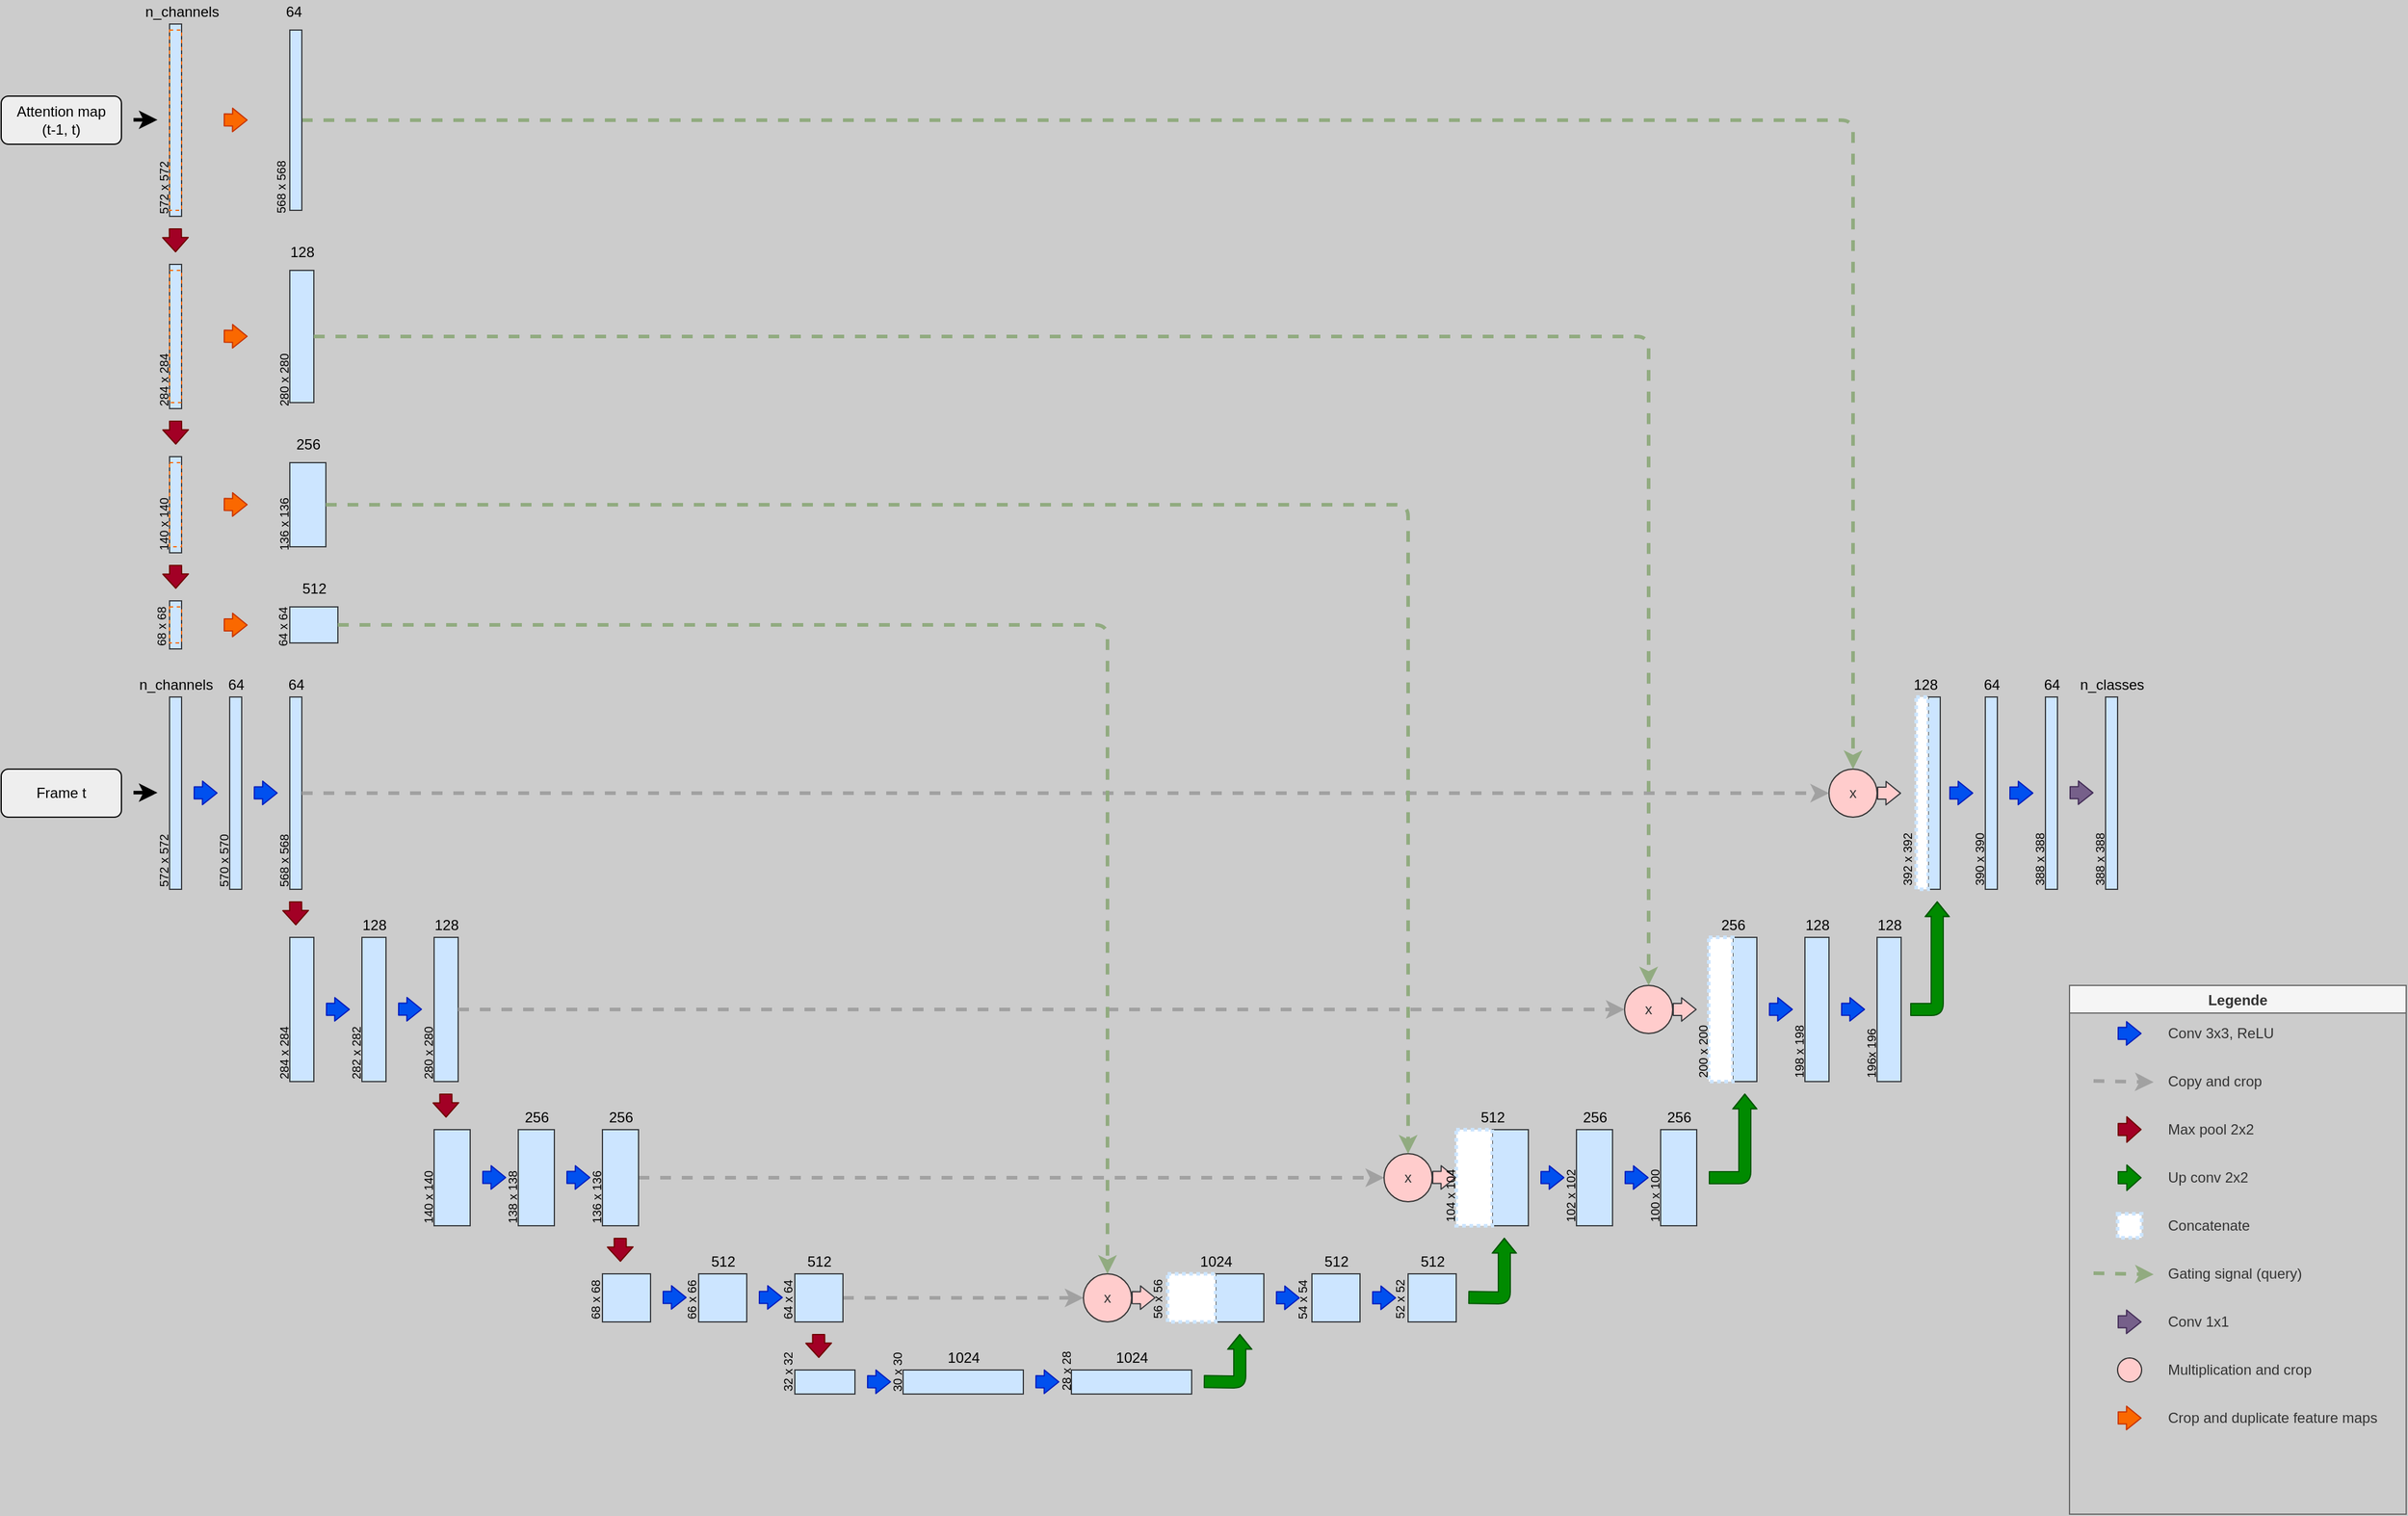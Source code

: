 <mxfile scale="1" border="5">
    <diagram name="Alpha" id="IB-9P4p-zrTP8aizsk2N">
        <mxGraphModel dx="2016" dy="666" grid="1" gridSize="10" guides="1" tooltips="1" connect="1" arrows="1" fold="1" page="1" pageScale="1" pageWidth="1100" pageHeight="850" background="#CCCCCC" math="0" shadow="0">
            <root>
                <mxCell id="5TGKIWIvr6A958GH1Mqz-0"/>
                <mxCell id="5TGKIWIvr6A958GH1Mqz-1" parent="5TGKIWIvr6A958GH1Mqz-0"/>
                <mxCell id="5TGKIWIvr6A958GH1Mqz-2" value="" style="rounded=0;whiteSpace=wrap;html=1;fillColor=#cce5ff;strokeColor=#36393d;" vertex="1" parent="5TGKIWIvr6A958GH1Mqz-1">
                    <mxGeometry x="320" y="600" width="10" height="160" as="geometry"/>
                </mxCell>
                <mxCell id="5TGKIWIvr6A958GH1Mqz-3" value="" style="rounded=0;whiteSpace=wrap;html=1;fillColor=#cce5ff;strokeColor=#36393d;" vertex="1" parent="5TGKIWIvr6A958GH1Mqz-1">
                    <mxGeometry x="320" y="800" width="20" height="120" as="geometry"/>
                </mxCell>
                <mxCell id="5TGKIWIvr6A958GH1Mqz-4" value="" style="rounded=0;whiteSpace=wrap;html=1;fillColor=#cce5ff;strokeColor=#36393d;" vertex="1" parent="5TGKIWIvr6A958GH1Mqz-1">
                    <mxGeometry x="440" y="800" width="20" height="120" as="geometry"/>
                </mxCell>
                <mxCell id="5TGKIWIvr6A958GH1Mqz-5" value="" style="rounded=0;whiteSpace=wrap;html=1;fillColor=#cce5ff;strokeColor=#36393d;" vertex="1" parent="5TGKIWIvr6A958GH1Mqz-1">
                    <mxGeometry x="440" y="960" width="30" height="80" as="geometry"/>
                </mxCell>
                <mxCell id="5TGKIWIvr6A958GH1Mqz-6" value="" style="rounded=0;whiteSpace=wrap;html=1;fillColor=#cce5ff;strokeColor=#36393d;" vertex="1" parent="5TGKIWIvr6A958GH1Mqz-1">
                    <mxGeometry x="510" y="960" width="30" height="80" as="geometry"/>
                </mxCell>
                <mxCell id="5TGKIWIvr6A958GH1Mqz-7" value="" style="rounded=0;whiteSpace=wrap;html=1;fillColor=#cce5ff;strokeColor=#36393d;" vertex="1" parent="5TGKIWIvr6A958GH1Mqz-1">
                    <mxGeometry x="580" y="1080" width="40" height="40" as="geometry"/>
                </mxCell>
                <mxCell id="5TGKIWIvr6A958GH1Mqz-8" value="" style="rounded=0;whiteSpace=wrap;html=1;fillColor=#cce5ff;strokeColor=#36393d;" vertex="1" parent="5TGKIWIvr6A958GH1Mqz-1">
                    <mxGeometry x="660" y="1080" width="40" height="40" as="geometry"/>
                </mxCell>
                <mxCell id="5TGKIWIvr6A958GH1Mqz-9" value="" style="rounded=0;whiteSpace=wrap;html=1;fillColor=#cce5ff;strokeColor=#36393d;" vertex="1" parent="5TGKIWIvr6A958GH1Mqz-1">
                    <mxGeometry x="740" y="1160" width="50" height="20" as="geometry"/>
                </mxCell>
                <mxCell id="5TGKIWIvr6A958GH1Mqz-10" value="" style="rounded=0;whiteSpace=wrap;html=1;fillColor=#cce5ff;strokeColor=#36393d;" vertex="1" parent="5TGKIWIvr6A958GH1Mqz-1">
                    <mxGeometry x="830" y="1160" width="100" height="20" as="geometry"/>
                </mxCell>
                <mxCell id="5TGKIWIvr6A958GH1Mqz-11" value="" style="rounded=0;whiteSpace=wrap;html=1;fillColor=#cce5ff;strokeColor=#36393d;" vertex="1" parent="5TGKIWIvr6A958GH1Mqz-1">
                    <mxGeometry x="970" y="1160" width="100" height="20" as="geometry"/>
                </mxCell>
                <mxCell id="5TGKIWIvr6A958GH1Mqz-12" value="Attention map&lt;br&gt;(t-1, t)" style="rounded=1;whiteSpace=wrap;html=1;fontColor=#000000;fillColor=#EEEEEE;strokeColor=#000000;" vertex="1" parent="5TGKIWIvr6A958GH1Mqz-1">
                    <mxGeometry x="80" y="100" width="100" height="40" as="geometry"/>
                </mxCell>
                <mxCell id="5TGKIWIvr6A958GH1Mqz-13" value="" style="rounded=0;whiteSpace=wrap;html=1;fillColor=#cce5ff;strokeColor=#36393d;" vertex="1" parent="5TGKIWIvr6A958GH1Mqz-1">
                    <mxGeometry x="1682.5" y="600" width="10" height="160" as="geometry"/>
                </mxCell>
                <mxCell id="5TGKIWIvr6A958GH1Mqz-14" value="" style="rounded=0;whiteSpace=wrap;html=1;fillColor=#cce5ff;strokeColor=#36393d;" vertex="1" parent="5TGKIWIvr6A958GH1Mqz-1">
                    <mxGeometry x="1730" y="600" width="10" height="160" as="geometry"/>
                </mxCell>
                <mxCell id="5TGKIWIvr6A958GH1Mqz-15" value="" style="rounded=0;whiteSpace=wrap;html=1;fillColor=#cce5ff;strokeColor=#36393d;" vertex="1" parent="5TGKIWIvr6A958GH1Mqz-1">
                    <mxGeometry x="1520" y="800" width="20" height="120" as="geometry"/>
                </mxCell>
                <mxCell id="5TGKIWIvr6A958GH1Mqz-16" value="" style="rounded=0;whiteSpace=wrap;html=1;fillColor=#cce5ff;strokeColor=#36393d;" vertex="1" parent="5TGKIWIvr6A958GH1Mqz-1">
                    <mxGeometry x="1580" y="800" width="20" height="120" as="geometry"/>
                </mxCell>
                <mxCell id="5TGKIWIvr6A958GH1Mqz-17" value="" style="rounded=0;whiteSpace=wrap;html=1;fillColor=#CCE5FF;strokeColor=#36393d;" vertex="1" parent="5TGKIWIvr6A958GH1Mqz-1">
                    <mxGeometry x="1320" y="960" width="30" height="80" as="geometry"/>
                </mxCell>
                <mxCell id="5TGKIWIvr6A958GH1Mqz-18" value="" style="rounded=0;whiteSpace=wrap;html=1;fillColor=#cce5ff;strokeColor=#36393d;" vertex="1" parent="5TGKIWIvr6A958GH1Mqz-1">
                    <mxGeometry x="1390" y="960" width="30" height="80" as="geometry"/>
                </mxCell>
                <mxCell id="5TGKIWIvr6A958GH1Mqz-19" value="" style="rounded=0;whiteSpace=wrap;html=1;fillColor=#cce5ff;strokeColor=#36393d;" vertex="1" parent="5TGKIWIvr6A958GH1Mqz-1">
                    <mxGeometry x="1090" y="1080" width="40" height="40" as="geometry"/>
                </mxCell>
                <mxCell id="5TGKIWIvr6A958GH1Mqz-20" value="" style="rounded=0;whiteSpace=wrap;html=1;fillColor=#cce5ff;strokeColor=#36393d;" vertex="1" parent="5TGKIWIvr6A958GH1Mqz-1">
                    <mxGeometry x="1170" y="1080" width="40" height="40" as="geometry"/>
                </mxCell>
                <mxCell id="5TGKIWIvr6A958GH1Mqz-21" value="" style="endArrow=classic;html=1;fillColor=default;strokeColor=#A1A1A1;jumpStyle=none;targetPerimeterSpacing=0;dashed=1;strokeWidth=3;entryX=0;entryY=0.5;entryDx=0;entryDy=0;exitX=1;exitY=0.5;exitDx=0;exitDy=0;" edge="1" parent="5TGKIWIvr6A958GH1Mqz-1" source="5TGKIWIvr6A958GH1Mqz-82" target="5TGKIWIvr6A958GH1Mqz-41">
                    <mxGeometry width="50" height="50" relative="1" as="geometry">
                        <mxPoint x="770" y="1000" as="sourcePoint"/>
                        <mxPoint x="1160" y="1000" as="targetPoint"/>
                    </mxGeometry>
                </mxCell>
                <mxCell id="5TGKIWIvr6A958GH1Mqz-22" value="" style="endArrow=classic;html=1;fillColor=default;strokeColor=#A1A1A1;jumpStyle=none;targetPerimeterSpacing=0;dashed=1;strokeWidth=3;exitX=1;exitY=0.5;exitDx=0;exitDy=0;" edge="1" parent="5TGKIWIvr6A958GH1Mqz-1" source="5TGKIWIvr6A958GH1Mqz-84">
                    <mxGeometry width="50" height="50" relative="1" as="geometry">
                        <mxPoint x="820" y="1100" as="sourcePoint"/>
                        <mxPoint x="980" y="1100" as="targetPoint"/>
                    </mxGeometry>
                </mxCell>
                <mxCell id="5TGKIWIvr6A958GH1Mqz-23" value="" style="shape=flexArrow;endArrow=classic;html=1;endWidth=10.333;endSize=3.61;fillColor=#a20025;strokeColor=#6F0000;" edge="1" parent="5TGKIWIvr6A958GH1Mqz-1">
                    <mxGeometry width="50" height="50" relative="1" as="geometry">
                        <mxPoint x="324.83" y="770" as="sourcePoint"/>
                        <mxPoint x="325" y="790" as="targetPoint"/>
                    </mxGeometry>
                </mxCell>
                <mxCell id="5TGKIWIvr6A958GH1Mqz-24" value="" style="shape=flexArrow;endArrow=classic;html=1;endWidth=10.333;endSize=3.61;fillColor=#a20025;strokeColor=#6F0000;" edge="1" parent="5TGKIWIvr6A958GH1Mqz-1">
                    <mxGeometry width="50" height="50" relative="1" as="geometry">
                        <mxPoint x="449.76" y="930" as="sourcePoint"/>
                        <mxPoint x="449.93" y="950" as="targetPoint"/>
                    </mxGeometry>
                </mxCell>
                <mxCell id="5TGKIWIvr6A958GH1Mqz-25" value="" style="shape=flexArrow;endArrow=classic;html=1;endWidth=10.333;endSize=3.61;fillColor=#a20025;strokeColor=#6F0000;" edge="1" parent="5TGKIWIvr6A958GH1Mqz-1">
                    <mxGeometry width="50" height="50" relative="1" as="geometry">
                        <mxPoint x="594.76" y="1050" as="sourcePoint"/>
                        <mxPoint x="594.93" y="1070" as="targetPoint"/>
                    </mxGeometry>
                </mxCell>
                <mxCell id="5TGKIWIvr6A958GH1Mqz-26" value="" style="shape=flexArrow;endArrow=classic;html=1;endWidth=10.333;endSize=3.61;fillColor=#a20025;strokeColor=#6F0000;" edge="1" parent="5TGKIWIvr6A958GH1Mqz-1">
                    <mxGeometry width="50" height="50" relative="1" as="geometry">
                        <mxPoint x="759.76" y="1130" as="sourcePoint"/>
                        <mxPoint x="759.93" y="1150" as="targetPoint"/>
                    </mxGeometry>
                </mxCell>
                <mxCell id="5TGKIWIvr6A958GH1Mqz-27" value="" style="shape=flexArrow;endArrow=classic;html=1;endWidth=8.571;endSize=3.705;fillColor=#0050ef;strokeColor=#001DBC;" edge="1" parent="5TGKIWIvr6A958GH1Mqz-1">
                    <mxGeometry width="50" height="50" relative="1" as="geometry">
                        <mxPoint x="1700" y="679.82" as="sourcePoint"/>
                        <mxPoint x="1720" y="679.93" as="targetPoint"/>
                    </mxGeometry>
                </mxCell>
                <mxCell id="5TGKIWIvr6A958GH1Mqz-28" value="" style="shape=flexArrow;endArrow=classic;html=1;endWidth=8.571;endSize=3.705;fillColor=#0050ef;strokeColor=#001DBC;" edge="1" parent="5TGKIWIvr6A958GH1Mqz-1">
                    <mxGeometry width="50" height="50" relative="1" as="geometry">
                        <mxPoint x="1550" y="859.83" as="sourcePoint"/>
                        <mxPoint x="1570" y="859.94" as="targetPoint"/>
                    </mxGeometry>
                </mxCell>
                <mxCell id="5TGKIWIvr6A958GH1Mqz-29" value="" style="shape=flexArrow;endArrow=classic;html=1;endWidth=8.571;endSize=3.705;fillColor=#0050ef;strokeColor=#001DBC;" edge="1" parent="5TGKIWIvr6A958GH1Mqz-1">
                    <mxGeometry width="50" height="50" relative="1" as="geometry">
                        <mxPoint x="1360" y="999.82" as="sourcePoint"/>
                        <mxPoint x="1380" y="999.93" as="targetPoint"/>
                    </mxGeometry>
                </mxCell>
                <mxCell id="5TGKIWIvr6A958GH1Mqz-30" value="" style="shape=flexArrow;endArrow=classic;html=1;endWidth=8.571;endSize=3.705;fillColor=#0050ef;strokeColor=#001DBC;" edge="1" parent="5TGKIWIvr6A958GH1Mqz-1">
                    <mxGeometry width="50" height="50" relative="1" as="geometry">
                        <mxPoint x="940" y="1169.79" as="sourcePoint"/>
                        <mxPoint x="960" y="1169.9" as="targetPoint"/>
                    </mxGeometry>
                </mxCell>
                <mxCell id="5TGKIWIvr6A958GH1Mqz-31" value="" style="shape=flexArrow;endArrow=classic;html=1;endWidth=8.571;endSize=3.705;fillColor=#0050ef;strokeColor=#001DBC;" edge="1" parent="5TGKIWIvr6A958GH1Mqz-1">
                    <mxGeometry width="50" height="50" relative="1" as="geometry">
                        <mxPoint x="800" y="1169.79" as="sourcePoint"/>
                        <mxPoint x="820" y="1169.9" as="targetPoint"/>
                    </mxGeometry>
                </mxCell>
                <mxCell id="5TGKIWIvr6A958GH1Mqz-32" value="" style="shape=flexArrow;endArrow=classic;html=1;endWidth=8.571;endSize=3.705;fillColor=#0050ef;strokeColor=#001DBC;" edge="1" parent="5TGKIWIvr6A958GH1Mqz-1">
                    <mxGeometry width="50" height="50" relative="1" as="geometry">
                        <mxPoint x="630" y="1099.58" as="sourcePoint"/>
                        <mxPoint x="650" y="1099.69" as="targetPoint"/>
                    </mxGeometry>
                </mxCell>
                <mxCell id="5TGKIWIvr6A958GH1Mqz-33" value="" style="shape=flexArrow;endArrow=classic;html=1;endWidth=8.571;endSize=3.705;fillColor=#0050ef;strokeColor=#001DBC;" edge="1" parent="5TGKIWIvr6A958GH1Mqz-1">
                    <mxGeometry width="50" height="50" relative="1" as="geometry">
                        <mxPoint x="480" y="999.76" as="sourcePoint"/>
                        <mxPoint x="500" y="999.87" as="targetPoint"/>
                    </mxGeometry>
                </mxCell>
                <mxCell id="5TGKIWIvr6A958GH1Mqz-34" value="" style="shape=flexArrow;endArrow=classic;html=1;endWidth=8.571;endSize=3.705;fillColor=#0050ef;strokeColor=#001DBC;" edge="1" parent="5TGKIWIvr6A958GH1Mqz-1">
                    <mxGeometry width="50" height="50" relative="1" as="geometry">
                        <mxPoint x="350" y="859.84" as="sourcePoint"/>
                        <mxPoint x="370" y="859.95" as="targetPoint"/>
                    </mxGeometry>
                </mxCell>
                <mxCell id="5TGKIWIvr6A958GH1Mqz-35" value="" style="shape=flexArrow;endArrow=classic;html=1;endWidth=8.571;endSize=3.705;fillColor=#008a00;strokeColor=#005700;" edge="1" parent="5TGKIWIvr6A958GH1Mqz-1">
                    <mxGeometry width="50" height="50" relative="1" as="geometry">
                        <mxPoint x="1080" y="1169.66" as="sourcePoint"/>
                        <mxPoint x="1110" y="1130" as="targetPoint"/>
                        <Array as="points">
                            <mxPoint x="1110" y="1170"/>
                        </Array>
                    </mxGeometry>
                </mxCell>
                <mxCell id="5TGKIWIvr6A958GH1Mqz-36" value="" style="shape=flexArrow;endArrow=classic;html=1;endWidth=8.571;endSize=3.705;fillColor=#008a00;strokeColor=#005700;" edge="1" parent="5TGKIWIvr6A958GH1Mqz-1">
                    <mxGeometry width="50" height="50" relative="1" as="geometry">
                        <mxPoint x="1300" y="1099.66" as="sourcePoint"/>
                        <mxPoint x="1330" y="1050" as="targetPoint"/>
                        <Array as="points">
                            <mxPoint x="1330" y="1100"/>
                        </Array>
                    </mxGeometry>
                </mxCell>
                <mxCell id="5TGKIWIvr6A958GH1Mqz-37" value="" style="shape=flexArrow;endArrow=classic;html=1;endWidth=8.571;endSize=3.705;fillColor=#008a00;strokeColor=#005700;" edge="1" parent="5TGKIWIvr6A958GH1Mqz-1">
                    <mxGeometry width="50" height="50" relative="1" as="geometry">
                        <mxPoint x="1500" y="1000" as="sourcePoint"/>
                        <mxPoint x="1530" y="930" as="targetPoint"/>
                        <Array as="points">
                            <mxPoint x="1530" y="1000"/>
                        </Array>
                    </mxGeometry>
                </mxCell>
                <mxCell id="5TGKIWIvr6A958GH1Mqz-38" value="" style="shape=flexArrow;endArrow=classic;html=1;endWidth=8.571;endSize=3.705;fillColor=#008a00;strokeColor=#005700;" edge="1" parent="5TGKIWIvr6A958GH1Mqz-1">
                    <mxGeometry width="50" height="50" relative="1" as="geometry">
                        <mxPoint x="1667.5" y="860" as="sourcePoint"/>
                        <mxPoint x="1690" y="770" as="targetPoint"/>
                        <Array as="points">
                            <mxPoint x="1690" y="860"/>
                        </Array>
                    </mxGeometry>
                </mxCell>
                <mxCell id="5TGKIWIvr6A958GH1Mqz-39" value="&lt;span style=&quot;color: rgb(51 , 51 , 51)&quot;&gt;x&lt;/span&gt;" style="ellipse;whiteSpace=wrap;html=1;aspect=fixed;fillColor=#ffcccc;strokeColor=#333333;" vertex="1" parent="5TGKIWIvr6A958GH1Mqz-1">
                    <mxGeometry x="1600" y="660" width="40" height="40" as="geometry"/>
                </mxCell>
                <mxCell id="5TGKIWIvr6A958GH1Mqz-40" value="&lt;span style=&quot;color: rgb(51 , 51 , 51)&quot;&gt;x&lt;/span&gt;" style="ellipse;whiteSpace=wrap;html=1;aspect=fixed;fillColor=#ffcccc;strokeColor=#333333;" vertex="1" parent="5TGKIWIvr6A958GH1Mqz-1">
                    <mxGeometry x="1430" y="840" width="40" height="40" as="geometry"/>
                </mxCell>
                <mxCell id="5TGKIWIvr6A958GH1Mqz-41" value="&lt;span style=&quot;color: rgb(51 , 51 , 51)&quot;&gt;x&lt;/span&gt;" style="ellipse;whiteSpace=wrap;html=1;aspect=fixed;fillColor=#ffcccc;strokeColor=#333333;" vertex="1" parent="5TGKIWIvr6A958GH1Mqz-1">
                    <mxGeometry x="1230" y="980" width="40" height="40" as="geometry"/>
                </mxCell>
                <mxCell id="5TGKIWIvr6A958GH1Mqz-42" value="&lt;font color=&quot;#333333&quot;&gt;x&lt;/font&gt;" style="ellipse;whiteSpace=wrap;html=1;aspect=fixed;fillColor=#ffcccc;strokeColor=#333333;" vertex="1" parent="5TGKIWIvr6A958GH1Mqz-1">
                    <mxGeometry x="980" y="1080" width="40" height="40" as="geometry"/>
                </mxCell>
                <mxCell id="5TGKIWIvr6A958GH1Mqz-43" value="" style="rounded=0;whiteSpace=wrap;html=1;dashed=1;dashPattern=1 1;fillColor=#FFFFFF;strokeColor=#CCE5FF;strokeWidth=3;" vertex="1" parent="5TGKIWIvr6A958GH1Mqz-1">
                    <mxGeometry x="1050" y="1080" width="40" height="40" as="geometry"/>
                </mxCell>
                <mxCell id="5TGKIWIvr6A958GH1Mqz-44" value="" style="rounded=0;whiteSpace=wrap;html=1;dashed=1;dashPattern=1 1;fillColor=#FFFFFF;strokeColor=#CCE5FF;strokeWidth=3;" vertex="1" parent="5TGKIWIvr6A958GH1Mqz-1">
                    <mxGeometry x="1290" y="960" width="30" height="80" as="geometry"/>
                </mxCell>
                <mxCell id="5TGKIWIvr6A958GH1Mqz-45" value="" style="rounded=0;whiteSpace=wrap;html=1;dashed=1;dashPattern=1 1;fillColor=#FFFFFF;strokeColor=#CCE5FF;strokeWidth=3;" vertex="1" parent="5TGKIWIvr6A958GH1Mqz-1">
                    <mxGeometry x="1500" y="800" width="20" height="120" as="geometry"/>
                </mxCell>
                <mxCell id="5TGKIWIvr6A958GH1Mqz-46" value="" style="rounded=0;whiteSpace=wrap;html=1;dashed=1;dashPattern=1 1;fillColor=#FFFFFF;strokeColor=#CCE5FF;strokeWidth=3;" vertex="1" parent="5TGKIWIvr6A958GH1Mqz-1">
                    <mxGeometry x="1672.5" y="600" width="10" height="160" as="geometry"/>
                </mxCell>
                <mxCell id="5TGKIWIvr6A958GH1Mqz-47" value="" style="endArrow=classic;html=1;fillColor=#bac8d3;strokeColor=#91AB80;jumpStyle=none;targetPerimeterSpacing=0;dashed=1;strokeWidth=3;entryX=0.5;entryY=0;entryDx=0;entryDy=0;exitX=1;exitY=0.5;exitDx=0;exitDy=0;" edge="1" parent="5TGKIWIvr6A958GH1Mqz-1" source="5TGKIWIvr6A958GH1Mqz-110" target="5TGKIWIvr6A958GH1Mqz-39">
                    <mxGeometry width="50" height="50" relative="1" as="geometry">
                        <mxPoint x="370" y="160" as="sourcePoint"/>
                        <mxPoint x="1350" y="200" as="targetPoint"/>
                        <Array as="points">
                            <mxPoint x="1620" y="120"/>
                        </Array>
                    </mxGeometry>
                </mxCell>
                <mxCell id="5TGKIWIvr6A958GH1Mqz-48" value="" style="shape=flexArrow;endArrow=classic;html=1;endWidth=8.571;endSize=3.705;fillColor=#ffcccc;strokeColor=#36393d;" edge="1" parent="5TGKIWIvr6A958GH1Mqz-1">
                    <mxGeometry width="50" height="50" relative="1" as="geometry">
                        <mxPoint x="1020" y="1099.79" as="sourcePoint"/>
                        <mxPoint x="1040" y="1099.9" as="targetPoint"/>
                    </mxGeometry>
                </mxCell>
                <mxCell id="5TGKIWIvr6A958GH1Mqz-49" value="" style="shape=flexArrow;endArrow=classic;html=1;endWidth=8.571;endSize=3.705;fillColor=#ffcccc;strokeColor=#36393d;" edge="1" parent="5TGKIWIvr6A958GH1Mqz-1">
                    <mxGeometry width="50" height="50" relative="1" as="geometry">
                        <mxPoint x="1270" y="999.76" as="sourcePoint"/>
                        <mxPoint x="1290" y="999.87" as="targetPoint"/>
                    </mxGeometry>
                </mxCell>
                <mxCell id="5TGKIWIvr6A958GH1Mqz-50" value="" style="shape=flexArrow;endArrow=classic;html=1;endWidth=8.571;endSize=3.705;fillColor=#ffcccc;strokeColor=#36393d;exitX=1;exitY=0.5;exitDx=0;exitDy=0;" edge="1" parent="5TGKIWIvr6A958GH1Mqz-1" source="5TGKIWIvr6A958GH1Mqz-40">
                    <mxGeometry width="50" height="50" relative="1" as="geometry">
                        <mxPoint x="1480" y="859.89" as="sourcePoint"/>
                        <mxPoint x="1490" y="860" as="targetPoint"/>
                    </mxGeometry>
                </mxCell>
                <mxCell id="5TGKIWIvr6A958GH1Mqz-51" value="" style="shape=flexArrow;endArrow=classic;html=1;endWidth=8.571;endSize=3.705;fillColor=#ffcccc;strokeColor=#36393d;" edge="1" parent="5TGKIWIvr6A958GH1Mqz-1">
                    <mxGeometry width="50" height="50" relative="1" as="geometry">
                        <mxPoint x="1640" y="679.95" as="sourcePoint"/>
                        <mxPoint x="1660" y="680.06" as="targetPoint"/>
                    </mxGeometry>
                </mxCell>
                <mxCell id="5TGKIWIvr6A958GH1Mqz-52" value="Frame t" style="rounded=1;whiteSpace=wrap;html=1;fontColor=#000000;fillColor=#EEEEEE;strokeColor=#000000;" vertex="1" parent="5TGKIWIvr6A958GH1Mqz-1">
                    <mxGeometry x="80" y="660" width="100" height="40" as="geometry"/>
                </mxCell>
                <mxCell id="5TGKIWIvr6A958GH1Mqz-53" value="" style="rounded=0;whiteSpace=wrap;html=1;fillColor=#cce5ff;strokeColor=#36393d;" vertex="1" parent="5TGKIWIvr6A958GH1Mqz-1">
                    <mxGeometry x="1830" y="600" width="10" height="160" as="geometry"/>
                </mxCell>
                <mxCell id="5TGKIWIvr6A958GH1Mqz-54" value="" style="shape=flexArrow;endArrow=classic;html=1;endWidth=8.571;endSize=3.705;fillColor=#76608a;strokeColor=#432D57;" edge="1" parent="5TGKIWIvr6A958GH1Mqz-1">
                    <mxGeometry width="50" height="50" relative="1" as="geometry">
                        <mxPoint x="1800.0" y="679.58" as="sourcePoint"/>
                        <mxPoint x="1820.0" y="679.69" as="targetPoint"/>
                    </mxGeometry>
                </mxCell>
                <mxCell id="5TGKIWIvr6A958GH1Mqz-55" value="" style="endArrow=classic;html=1;fontSize=10;fontColor=#333333;targetPerimeterSpacing=0;strokeColor=#000000;strokeWidth=3;fillColor=default;jumpStyle=none;" edge="1" parent="5TGKIWIvr6A958GH1Mqz-1">
                    <mxGeometry width="50" height="50" relative="1" as="geometry">
                        <mxPoint x="190.0" y="119.7" as="sourcePoint"/>
                        <mxPoint x="210.0" y="119.7" as="targetPoint"/>
                    </mxGeometry>
                </mxCell>
                <mxCell id="5TGKIWIvr6A958GH1Mqz-56" value="" style="endArrow=classic;html=1;fontSize=10;fontColor=#333333;targetPerimeterSpacing=0;strokeColor=#000000;strokeWidth=3;fillColor=default;jumpStyle=none;fontStyle=1" edge="1" parent="5TGKIWIvr6A958GH1Mqz-1">
                    <mxGeometry width="50" height="50" relative="1" as="geometry">
                        <mxPoint x="190.0" y="679.57" as="sourcePoint"/>
                        <mxPoint x="210.0" y="679.57" as="targetPoint"/>
                    </mxGeometry>
                </mxCell>
                <mxCell id="5TGKIWIvr6A958GH1Mqz-57" value="" style="endArrow=classic;html=1;fillColor=default;strokeColor=#A1A1A1;jumpStyle=none;targetPerimeterSpacing=0;dashed=1;strokeWidth=3;exitX=1;exitY=0.5;exitDx=0;exitDy=0;" edge="1" parent="5TGKIWIvr6A958GH1Mqz-1" source="5TGKIWIvr6A958GH1Mqz-2" target="5TGKIWIvr6A958GH1Mqz-39">
                    <mxGeometry width="50" height="50" relative="1" as="geometry">
                        <mxPoint x="390" y="680" as="sourcePoint"/>
                        <mxPoint x="1350" y="680" as="targetPoint"/>
                    </mxGeometry>
                </mxCell>
                <mxCell id="5TGKIWIvr6A958GH1Mqz-58" value="" style="endArrow=classic;html=1;fillColor=default;strokeColor=#A1A1A1;jumpStyle=none;targetPerimeterSpacing=0;dashed=1;strokeWidth=3;entryX=0;entryY=0.5;entryDx=0;entryDy=0;exitX=1;exitY=0.5;exitDx=0;exitDy=0;" edge="1" parent="5TGKIWIvr6A958GH1Mqz-1" source="5TGKIWIvr6A958GH1Mqz-4" target="5TGKIWIvr6A958GH1Mqz-40">
                    <mxGeometry width="50" height="50" relative="1" as="geometry">
                        <mxPoint x="590" y="860" as="sourcePoint"/>
                        <mxPoint x="1185" y="860" as="targetPoint"/>
                    </mxGeometry>
                </mxCell>
                <mxCell id="5TGKIWIvr6A958GH1Mqz-59" value="Legende" style="swimlane;fillColor=#f5f5f5;fontColor=#333333;strokeColor=#666666;gradientColor=none;labelBackgroundColor=none;swimlaneLine=1;startSize=23;" vertex="1" parent="5TGKIWIvr6A958GH1Mqz-1">
                    <mxGeometry x="1800" y="840" width="280" height="440" as="geometry">
                        <mxRectangle x="90" y="810" width="80" height="23" as="alternateBounds"/>
                    </mxGeometry>
                </mxCell>
                <mxCell id="5TGKIWIvr6A958GH1Mqz-60" value="" style="shape=flexArrow;endArrow=classic;html=1;endWidth=8.571;endSize=3.705;fillColor=#0050ef;strokeColor=#001DBC;" edge="1" parent="5TGKIWIvr6A958GH1Mqz-59">
                    <mxGeometry width="50" height="50" relative="1" as="geometry">
                        <mxPoint x="40" y="39.89" as="sourcePoint"/>
                        <mxPoint x="60" y="40" as="targetPoint"/>
                    </mxGeometry>
                </mxCell>
                <mxCell id="5TGKIWIvr6A958GH1Mqz-61" value="Conv 3x3, ReLU" style="text;html=1;align=left;verticalAlign=middle;resizable=0;points=[];autosize=1;strokeColor=none;fillColor=none;fontColor=#333333;" vertex="1" parent="5TGKIWIvr6A958GH1Mqz-59">
                    <mxGeometry x="80" y="30" width="100" height="20" as="geometry"/>
                </mxCell>
                <mxCell id="5TGKIWIvr6A958GH1Mqz-62" value="" style="endArrow=classic;html=1;fillColor=default;strokeColor=#A1A1A1;jumpStyle=none;targetPerimeterSpacing=0;dashed=1;strokeWidth=3;" edge="1" parent="5TGKIWIvr6A958GH1Mqz-59">
                    <mxGeometry width="50" height="50" relative="1" as="geometry">
                        <mxPoint x="20" y="79.5" as="sourcePoint"/>
                        <mxPoint x="70" y="80.5" as="targetPoint"/>
                    </mxGeometry>
                </mxCell>
                <mxCell id="5TGKIWIvr6A958GH1Mqz-63" value="Copy and crop" style="text;html=1;align=left;verticalAlign=middle;resizable=0;points=[];autosize=1;strokeColor=none;fillColor=none;fontColor=#333333;" vertex="1" parent="5TGKIWIvr6A958GH1Mqz-59">
                    <mxGeometry x="80" y="70" width="90" height="20" as="geometry"/>
                </mxCell>
                <mxCell id="5TGKIWIvr6A958GH1Mqz-64" value="" style="shape=flexArrow;endArrow=classic;html=1;endWidth=10.333;endSize=3.61;fillColor=#a20025;strokeColor=#6F0000;" edge="1" parent="5TGKIWIvr6A958GH1Mqz-59">
                    <mxGeometry width="50" height="50" relative="1" as="geometry">
                        <mxPoint x="40" y="119.9" as="sourcePoint"/>
                        <mxPoint x="60" y="119.9" as="targetPoint"/>
                    </mxGeometry>
                </mxCell>
                <mxCell id="5TGKIWIvr6A958GH1Mqz-65" value="Max pool 2x2" style="text;html=1;align=left;verticalAlign=middle;resizable=0;points=[];autosize=1;strokeColor=none;fillColor=none;fontColor=#333333;" vertex="1" parent="5TGKIWIvr6A958GH1Mqz-59">
                    <mxGeometry x="80" y="110" width="90" height="20" as="geometry"/>
                </mxCell>
                <mxCell id="5TGKIWIvr6A958GH1Mqz-66" value="" style="shape=flexArrow;endArrow=classic;html=1;endWidth=10.333;endSize=3.61;fillColor=#008a00;strokeColor=#005700;" edge="1" parent="5TGKIWIvr6A958GH1Mqz-59">
                    <mxGeometry width="50" height="50" relative="1" as="geometry">
                        <mxPoint x="40.0" y="160" as="sourcePoint"/>
                        <mxPoint x="60" y="160" as="targetPoint"/>
                    </mxGeometry>
                </mxCell>
                <mxCell id="5TGKIWIvr6A958GH1Mqz-67" value="Up conv 2x2" style="text;html=1;align=left;verticalAlign=middle;resizable=0;points=[];autosize=1;strokeColor=none;fillColor=none;fontColor=#333333;" vertex="1" parent="5TGKIWIvr6A958GH1Mqz-59">
                    <mxGeometry x="80" y="150" width="80" height="20" as="geometry"/>
                </mxCell>
                <mxCell id="5TGKIWIvr6A958GH1Mqz-68" value="" style="rounded=0;whiteSpace=wrap;html=1;dashed=1;dashPattern=1 1;strokeColor=#CCE5FF;strokeWidth=3;fillColor=#FFFFFF;" vertex="1" parent="5TGKIWIvr6A958GH1Mqz-59">
                    <mxGeometry x="40" y="190" width="20" height="20" as="geometry"/>
                </mxCell>
                <mxCell id="5TGKIWIvr6A958GH1Mqz-69" value="Concatenate" style="text;html=1;align=left;verticalAlign=middle;resizable=0;points=[];autosize=1;strokeColor=none;fillColor=none;fontColor=#333333;" vertex="1" parent="5TGKIWIvr6A958GH1Mqz-59">
                    <mxGeometry x="80" y="190" width="80" height="20" as="geometry"/>
                </mxCell>
                <mxCell id="5TGKIWIvr6A958GH1Mqz-70" value="" style="endArrow=classic;html=1;fillColor=#bac8d3;strokeColor=#91AB80;jumpStyle=none;targetPerimeterSpacing=0;dashed=1;strokeWidth=3;" edge="1" parent="5TGKIWIvr6A958GH1Mqz-59">
                    <mxGeometry width="50" height="50" relative="1" as="geometry">
                        <mxPoint x="20" y="239.5" as="sourcePoint"/>
                        <mxPoint x="70" y="240.5" as="targetPoint"/>
                    </mxGeometry>
                </mxCell>
                <mxCell id="5TGKIWIvr6A958GH1Mqz-71" value="Gating signal (query)" style="text;html=1;align=left;verticalAlign=middle;resizable=0;points=[];autosize=1;strokeColor=none;fillColor=none;fontColor=#333333;" vertex="1" parent="5TGKIWIvr6A958GH1Mqz-59">
                    <mxGeometry x="80" y="230" width="130" height="20" as="geometry"/>
                </mxCell>
                <mxCell id="5TGKIWIvr6A958GH1Mqz-72" value="" style="shape=flexArrow;endArrow=classic;html=1;endWidth=8.571;endSize=3.705;fillColor=#76608a;strokeColor=#432D57;" edge="1" parent="5TGKIWIvr6A958GH1Mqz-59">
                    <mxGeometry width="50" height="50" relative="1" as="geometry">
                        <mxPoint x="40.0" y="279.89" as="sourcePoint"/>
                        <mxPoint x="60.0" y="280" as="targetPoint"/>
                    </mxGeometry>
                </mxCell>
                <mxCell id="5TGKIWIvr6A958GH1Mqz-73" value="Conv 1x1" style="text;html=1;align=left;verticalAlign=middle;resizable=0;points=[];autosize=1;strokeColor=none;fillColor=none;fontColor=#333333;" vertex="1" parent="5TGKIWIvr6A958GH1Mqz-59">
                    <mxGeometry x="80" y="270" width="70" height="20" as="geometry"/>
                </mxCell>
                <mxCell id="5TGKIWIvr6A958GH1Mqz-74" value="Multiplication and crop" style="text;html=1;align=left;verticalAlign=middle;resizable=0;points=[];autosize=1;strokeColor=none;fillColor=none;fontColor=#333333;" vertex="1" parent="5TGKIWIvr6A958GH1Mqz-59">
                    <mxGeometry x="80" y="310" width="130" height="20" as="geometry"/>
                </mxCell>
                <mxCell id="5TGKIWIvr6A958GH1Mqz-75" value="" style="ellipse;whiteSpace=wrap;html=1;aspect=fixed;fillColor=#ffcccc;strokeColor=#333333;" vertex="1" parent="5TGKIWIvr6A958GH1Mqz-59">
                    <mxGeometry x="40" y="310" width="20" height="20" as="geometry"/>
                </mxCell>
                <mxCell id="5TGKIWIvr6A958GH1Mqz-196" value="" style="shape=flexArrow;endArrow=classic;html=1;endWidth=8.571;endSize=3.705;fillColor=#fa6800;strokeColor=#C73500;" edge="1" parent="5TGKIWIvr6A958GH1Mqz-59">
                    <mxGeometry width="50" height="50" relative="1" as="geometry">
                        <mxPoint x="40" y="359.89" as="sourcePoint"/>
                        <mxPoint x="60" y="360" as="targetPoint"/>
                    </mxGeometry>
                </mxCell>
                <mxCell id="5TGKIWIvr6A958GH1Mqz-197" value="Crop and duplicate feature maps" style="text;html=1;align=left;verticalAlign=middle;resizable=0;points=[];autosize=1;strokeColor=none;fillColor=none;fontColor=#333333;" vertex="1" parent="5TGKIWIvr6A958GH1Mqz-59">
                    <mxGeometry x="80" y="350" width="190" height="20" as="geometry"/>
                </mxCell>
                <mxCell id="5TGKIWIvr6A958GH1Mqz-76" value="" style="rounded=0;whiteSpace=wrap;html=1;fillColor=#cce5ff;strokeColor=#36393d;" vertex="1" parent="5TGKIWIvr6A958GH1Mqz-1">
                    <mxGeometry x="220" y="600" width="10" height="160" as="geometry"/>
                </mxCell>
                <mxCell id="5TGKIWIvr6A958GH1Mqz-77" value="" style="shape=flexArrow;endArrow=classic;html=1;endWidth=8.571;endSize=3.705;fillColor=#0050ef;strokeColor=#001DBC;" edge="1" parent="5TGKIWIvr6A958GH1Mqz-1">
                    <mxGeometry width="50" height="50" relative="1" as="geometry">
                        <mxPoint x="240" y="679.77" as="sourcePoint"/>
                        <mxPoint x="260" y="679.88" as="targetPoint"/>
                    </mxGeometry>
                </mxCell>
                <mxCell id="5TGKIWIvr6A958GH1Mqz-78" value="" style="rounded=0;whiteSpace=wrap;html=1;fillColor=#cce5ff;strokeColor=#36393d;" vertex="1" parent="5TGKIWIvr6A958GH1Mqz-1">
                    <mxGeometry x="270" y="600" width="10" height="160" as="geometry"/>
                </mxCell>
                <mxCell id="5TGKIWIvr6A958GH1Mqz-79" value="" style="shape=flexArrow;endArrow=classic;html=1;endWidth=8.571;endSize=3.705;fillColor=#0050ef;strokeColor=#001DBC;" edge="1" parent="5TGKIWIvr6A958GH1Mqz-1">
                    <mxGeometry width="50" height="50" relative="1" as="geometry">
                        <mxPoint x="290" y="679.77" as="sourcePoint"/>
                        <mxPoint x="310" y="679.88" as="targetPoint"/>
                    </mxGeometry>
                </mxCell>
                <mxCell id="5TGKIWIvr6A958GH1Mqz-80" value="" style="rounded=0;whiteSpace=wrap;html=1;fillColor=#cce5ff;strokeColor=#36393d;" vertex="1" parent="5TGKIWIvr6A958GH1Mqz-1">
                    <mxGeometry x="380" y="800" width="20" height="120" as="geometry"/>
                </mxCell>
                <mxCell id="5TGKIWIvr6A958GH1Mqz-81" value="" style="shape=flexArrow;endArrow=classic;html=1;endWidth=8.571;endSize=3.705;fillColor=#0050ef;strokeColor=#001DBC;" edge="1" parent="5TGKIWIvr6A958GH1Mqz-1">
                    <mxGeometry width="50" height="50" relative="1" as="geometry">
                        <mxPoint x="410" y="859.76" as="sourcePoint"/>
                        <mxPoint x="430" y="859.87" as="targetPoint"/>
                    </mxGeometry>
                </mxCell>
                <mxCell id="5TGKIWIvr6A958GH1Mqz-82" value="" style="rounded=0;whiteSpace=wrap;html=1;fillColor=#cce5ff;strokeColor=#36393d;" vertex="1" parent="5TGKIWIvr6A958GH1Mqz-1">
                    <mxGeometry x="580" y="960" width="30" height="80" as="geometry"/>
                </mxCell>
                <mxCell id="5TGKIWIvr6A958GH1Mqz-83" value="" style="shape=flexArrow;endArrow=classic;html=1;endWidth=8.571;endSize=3.705;fillColor=#0050ef;strokeColor=#001DBC;" edge="1" parent="5TGKIWIvr6A958GH1Mqz-1">
                    <mxGeometry width="50" height="50" relative="1" as="geometry">
                        <mxPoint x="550" y="999.76" as="sourcePoint"/>
                        <mxPoint x="570" y="999.87" as="targetPoint"/>
                    </mxGeometry>
                </mxCell>
                <mxCell id="5TGKIWIvr6A958GH1Mqz-84" value="" style="rounded=0;whiteSpace=wrap;html=1;fillColor=#cce5ff;strokeColor=#36393d;" vertex="1" parent="5TGKIWIvr6A958GH1Mqz-1">
                    <mxGeometry x="740" y="1080" width="40" height="40" as="geometry"/>
                </mxCell>
                <mxCell id="5TGKIWIvr6A958GH1Mqz-85" value="" style="shape=flexArrow;endArrow=classic;html=1;endWidth=8.571;endSize=3.705;fillColor=#0050ef;strokeColor=#001DBC;" edge="1" parent="5TGKIWIvr6A958GH1Mqz-1">
                    <mxGeometry width="50" height="50" relative="1" as="geometry">
                        <mxPoint x="710" y="1099.58" as="sourcePoint"/>
                        <mxPoint x="730" y="1099.69" as="targetPoint"/>
                    </mxGeometry>
                </mxCell>
                <mxCell id="5TGKIWIvr6A958GH1Mqz-86" value="" style="shape=flexArrow;endArrow=classic;html=1;endWidth=8.571;endSize=3.705;fillColor=#0050ef;strokeColor=#001DBC;" edge="1" parent="5TGKIWIvr6A958GH1Mqz-1">
                    <mxGeometry width="50" height="50" relative="1" as="geometry">
                        <mxPoint x="1140" y="1099.85" as="sourcePoint"/>
                        <mxPoint x="1160" y="1099.96" as="targetPoint"/>
                    </mxGeometry>
                </mxCell>
                <mxCell id="5TGKIWIvr6A958GH1Mqz-87" value="" style="rounded=0;whiteSpace=wrap;html=1;fillColor=#cce5ff;strokeColor=#36393d;" vertex="1" parent="5TGKIWIvr6A958GH1Mqz-1">
                    <mxGeometry x="1250" y="1080" width="40" height="40" as="geometry"/>
                </mxCell>
                <mxCell id="5TGKIWIvr6A958GH1Mqz-88" value="" style="shape=flexArrow;endArrow=classic;html=1;endWidth=8.571;endSize=3.705;fillColor=#0050ef;strokeColor=#001DBC;" edge="1" parent="5TGKIWIvr6A958GH1Mqz-1">
                    <mxGeometry width="50" height="50" relative="1" as="geometry">
                        <mxPoint x="1220" y="1099.85" as="sourcePoint"/>
                        <mxPoint x="1240" y="1099.96" as="targetPoint"/>
                    </mxGeometry>
                </mxCell>
                <mxCell id="5TGKIWIvr6A958GH1Mqz-89" value="" style="rounded=0;whiteSpace=wrap;html=1;fillColor=#cce5ff;strokeColor=#36393d;" vertex="1" parent="5TGKIWIvr6A958GH1Mqz-1">
                    <mxGeometry x="1460" y="960" width="30" height="80" as="geometry"/>
                </mxCell>
                <mxCell id="5TGKIWIvr6A958GH1Mqz-90" value="" style="shape=flexArrow;endArrow=classic;html=1;endWidth=8.571;endSize=3.705;fillColor=#0050ef;strokeColor=#001DBC;" edge="1" parent="5TGKIWIvr6A958GH1Mqz-1">
                    <mxGeometry width="50" height="50" relative="1" as="geometry">
                        <mxPoint x="1430" y="999.82" as="sourcePoint"/>
                        <mxPoint x="1450" y="999.93" as="targetPoint"/>
                    </mxGeometry>
                </mxCell>
                <mxCell id="5TGKIWIvr6A958GH1Mqz-91" value="" style="rounded=0;whiteSpace=wrap;html=1;fillColor=#cce5ff;strokeColor=#36393d;" vertex="1" parent="5TGKIWIvr6A958GH1Mqz-1">
                    <mxGeometry x="1640" y="800" width="20" height="120" as="geometry"/>
                </mxCell>
                <mxCell id="5TGKIWIvr6A958GH1Mqz-92" value="" style="shape=flexArrow;endArrow=classic;html=1;endWidth=8.571;endSize=3.705;fillColor=#0050ef;strokeColor=#001DBC;" edge="1" parent="5TGKIWIvr6A958GH1Mqz-1">
                    <mxGeometry width="50" height="50" relative="1" as="geometry">
                        <mxPoint x="1610" y="859.83" as="sourcePoint"/>
                        <mxPoint x="1630" y="859.94" as="targetPoint"/>
                    </mxGeometry>
                </mxCell>
                <mxCell id="5TGKIWIvr6A958GH1Mqz-93" value="" style="rounded=0;whiteSpace=wrap;html=1;fillColor=#cce5ff;strokeColor=#36393d;" vertex="1" parent="5TGKIWIvr6A958GH1Mqz-1">
                    <mxGeometry x="1780" y="600" width="10" height="160" as="geometry"/>
                </mxCell>
                <mxCell id="5TGKIWIvr6A958GH1Mqz-94" value="" style="shape=flexArrow;endArrow=classic;html=1;endWidth=8.571;endSize=3.705;fillColor=#0050ef;strokeColor=#001DBC;" edge="1" parent="5TGKIWIvr6A958GH1Mqz-1">
                    <mxGeometry width="50" height="50" relative="1" as="geometry">
                        <mxPoint x="1750" y="679.82" as="sourcePoint"/>
                        <mxPoint x="1770" y="679.93" as="targetPoint"/>
                    </mxGeometry>
                </mxCell>
                <mxCell id="5TGKIWIvr6A958GH1Mqz-96" value="" style="rounded=0;whiteSpace=wrap;html=1;fillColor=#cce5ff;strokeColor=#36393d;" vertex="1" parent="5TGKIWIvr6A958GH1Mqz-1">
                    <mxGeometry x="220" y="240" width="10" height="120" as="geometry"/>
                </mxCell>
                <mxCell id="5TGKIWIvr6A958GH1Mqz-97" value="" style="rounded=0;whiteSpace=wrap;html=1;fillColor=#cce5ff;strokeColor=#36393d;" vertex="1" parent="5TGKIWIvr6A958GH1Mqz-1">
                    <mxGeometry x="320" y="245" width="20" height="110" as="geometry"/>
                </mxCell>
                <mxCell id="5TGKIWIvr6A958GH1Mqz-98" value="" style="rounded=0;whiteSpace=wrap;html=1;fillColor=#cce5ff;strokeColor=#36393d;" vertex="1" parent="5TGKIWIvr6A958GH1Mqz-1">
                    <mxGeometry x="220" y="400" width="10" height="80" as="geometry"/>
                </mxCell>
                <mxCell id="5TGKIWIvr6A958GH1Mqz-100" value="" style="rounded=0;whiteSpace=wrap;html=1;fillColor=#cce5ff;strokeColor=#36393d;" vertex="1" parent="5TGKIWIvr6A958GH1Mqz-1">
                    <mxGeometry x="220" y="520" width="10" height="40" as="geometry"/>
                </mxCell>
                <mxCell id="5TGKIWIvr6A958GH1Mqz-102" value="" style="shape=flexArrow;endArrow=classic;html=1;endWidth=10.333;endSize=3.61;fillColor=#a20025;strokeColor=#6F0000;" edge="1" parent="5TGKIWIvr6A958GH1Mqz-1">
                    <mxGeometry width="50" height="50" relative="1" as="geometry">
                        <mxPoint x="224.83" y="210" as="sourcePoint"/>
                        <mxPoint x="225" y="230" as="targetPoint"/>
                    </mxGeometry>
                </mxCell>
                <mxCell id="5TGKIWIvr6A958GH1Mqz-103" value="" style="shape=flexArrow;endArrow=classic;html=1;endWidth=10.333;endSize=3.61;fillColor=#a20025;strokeColor=#6F0000;" edge="1" parent="5TGKIWIvr6A958GH1Mqz-1">
                    <mxGeometry width="50" height="50" relative="1" as="geometry">
                        <mxPoint x="225.0" y="370" as="sourcePoint"/>
                        <mxPoint x="225.17" y="390" as="targetPoint"/>
                    </mxGeometry>
                </mxCell>
                <mxCell id="5TGKIWIvr6A958GH1Mqz-104" value="" style="shape=flexArrow;endArrow=classic;html=1;endWidth=10.333;endSize=3.61;fillColor=#a20025;strokeColor=#6F0000;" edge="1" parent="5TGKIWIvr6A958GH1Mqz-1">
                    <mxGeometry width="50" height="50" relative="1" as="geometry">
                        <mxPoint x="225.0" y="490" as="sourcePoint"/>
                        <mxPoint x="225.17" y="510" as="targetPoint"/>
                    </mxGeometry>
                </mxCell>
                <mxCell id="5TGKIWIvr6A958GH1Mqz-108" value="" style="rounded=0;whiteSpace=wrap;html=1;fillColor=#cce5ff;strokeColor=#36393d;" vertex="1" parent="5TGKIWIvr6A958GH1Mqz-1">
                    <mxGeometry x="220" y="40" width="10" height="160" as="geometry"/>
                </mxCell>
                <mxCell id="5TGKIWIvr6A958GH1Mqz-109" value="" style="shape=flexArrow;endArrow=classic;html=1;endWidth=8.571;endSize=3.705;fillColor=#fa6800;strokeColor=#C73500;" edge="1" parent="5TGKIWIvr6A958GH1Mqz-1">
                    <mxGeometry width="50" height="50" relative="1" as="geometry">
                        <mxPoint x="265" y="119.8" as="sourcePoint"/>
                        <mxPoint x="285" y="119.91" as="targetPoint"/>
                    </mxGeometry>
                </mxCell>
                <mxCell id="5TGKIWIvr6A958GH1Mqz-110" value="" style="rounded=0;whiteSpace=wrap;html=1;fillColor=#cce5ff;strokeColor=#36393d;" vertex="1" parent="5TGKIWIvr6A958GH1Mqz-1">
                    <mxGeometry x="320" y="45" width="10" height="150" as="geometry"/>
                </mxCell>
                <mxCell id="5TGKIWIvr6A958GH1Mqz-113" value="" style="shape=flexArrow;endArrow=classic;html=1;endWidth=8.571;endSize=3.705;fillColor=#fa6800;strokeColor=#C73500;" edge="1" parent="5TGKIWIvr6A958GH1Mqz-1">
                    <mxGeometry width="50" height="50" relative="1" as="geometry">
                        <mxPoint x="265" y="299.8" as="sourcePoint"/>
                        <mxPoint x="285" y="299.91" as="targetPoint"/>
                    </mxGeometry>
                </mxCell>
                <mxCell id="5TGKIWIvr6A958GH1Mqz-114" value="" style="rounded=0;whiteSpace=wrap;html=1;fillColor=#cce5ff;strokeColor=#36393d;" vertex="1" parent="5TGKIWIvr6A958GH1Mqz-1">
                    <mxGeometry x="320" y="405" width="30" height="70" as="geometry"/>
                </mxCell>
                <mxCell id="5TGKIWIvr6A958GH1Mqz-115" value="" style="shape=flexArrow;endArrow=classic;html=1;endWidth=8.571;endSize=3.705;fillColor=#fa6800;strokeColor=#C73500;" edge="1" parent="5TGKIWIvr6A958GH1Mqz-1">
                    <mxGeometry width="50" height="50" relative="1" as="geometry">
                        <mxPoint x="265" y="439.8" as="sourcePoint"/>
                        <mxPoint x="285" y="439.91" as="targetPoint"/>
                    </mxGeometry>
                </mxCell>
                <mxCell id="5TGKIWIvr6A958GH1Mqz-116" value="" style="rounded=0;whiteSpace=wrap;html=1;fillColor=#cce5ff;strokeColor=#36393d;" vertex="1" parent="5TGKIWIvr6A958GH1Mqz-1">
                    <mxGeometry x="320" y="525" width="40" height="30" as="geometry"/>
                </mxCell>
                <mxCell id="5TGKIWIvr6A958GH1Mqz-117" value="" style="shape=flexArrow;endArrow=classic;html=1;endWidth=8.571;endSize=3.705;fillColor=#fa6800;strokeColor=#C73500;" edge="1" parent="5TGKIWIvr6A958GH1Mqz-1">
                    <mxGeometry width="50" height="50" relative="1" as="geometry">
                        <mxPoint x="265" y="540.0" as="sourcePoint"/>
                        <mxPoint x="285" y="540.11" as="targetPoint"/>
                    </mxGeometry>
                </mxCell>
                <mxCell id="5TGKIWIvr6A958GH1Mqz-118" value="" style="endArrow=classic;html=1;fillColor=#bac8d3;strokeColor=#91AB80;jumpStyle=none;targetPerimeterSpacing=0;dashed=1;strokeWidth=3;entryX=0.5;entryY=0;entryDx=0;entryDy=0;exitX=1;exitY=0.5;exitDx=0;exitDy=0;" edge="1" parent="5TGKIWIvr6A958GH1Mqz-1" source="5TGKIWIvr6A958GH1Mqz-97" target="5TGKIWIvr6A958GH1Mqz-40">
                    <mxGeometry width="50" height="50" relative="1" as="geometry">
                        <mxPoint x="320" y="170" as="sourcePoint"/>
                        <mxPoint x="1630" y="670" as="targetPoint"/>
                        <Array as="points">
                            <mxPoint x="1450" y="300"/>
                        </Array>
                    </mxGeometry>
                </mxCell>
                <mxCell id="5TGKIWIvr6A958GH1Mqz-119" value="" style="endArrow=classic;html=1;fillColor=#bac8d3;strokeColor=#91AB80;jumpStyle=none;targetPerimeterSpacing=0;dashed=1;strokeWidth=3;entryX=0.5;entryY=0;entryDx=0;entryDy=0;exitX=1;exitY=0.5;exitDx=0;exitDy=0;" edge="1" parent="5TGKIWIvr6A958GH1Mqz-1" source="5TGKIWIvr6A958GH1Mqz-114" target="5TGKIWIvr6A958GH1Mqz-41">
                    <mxGeometry width="50" height="50" relative="1" as="geometry">
                        <mxPoint x="450" y="350" as="sourcePoint"/>
                        <mxPoint x="1460" y="850" as="targetPoint"/>
                        <Array as="points">
                            <mxPoint x="1250" y="440"/>
                        </Array>
                    </mxGeometry>
                </mxCell>
                <mxCell id="5TGKIWIvr6A958GH1Mqz-120" value="" style="endArrow=classic;html=1;fillColor=#bac8d3;strokeColor=#91AB80;jumpStyle=none;targetPerimeterSpacing=0;dashed=1;strokeWidth=3;entryX=0.5;entryY=0;entryDx=0;entryDy=0;exitX=1;exitY=0.5;exitDx=0;exitDy=0;" edge="1" parent="5TGKIWIvr6A958GH1Mqz-1" source="5TGKIWIvr6A958GH1Mqz-116" target="5TGKIWIvr6A958GH1Mqz-42">
                    <mxGeometry width="50" height="50" relative="1" as="geometry">
                        <mxPoint x="600" y="490" as="sourcePoint"/>
                        <mxPoint x="1260" y="990" as="targetPoint"/>
                        <Array as="points">
                            <mxPoint x="1000" y="540"/>
                        </Array>
                    </mxGeometry>
                </mxCell>
                <mxCell id="5TGKIWIvr6A958GH1Mqz-121" value="&lt;span style=&quot;color: rgb(0 , 0 , 0)&quot;&gt;n_channels&lt;/span&gt;" style="text;html=1;align=center;verticalAlign=middle;resizable=0;points=[];autosize=1;strokeColor=none;fillColor=none;" vertex="1" parent="5TGKIWIvr6A958GH1Mqz-1">
                    <mxGeometry x="190" y="20" width="80" height="20" as="geometry"/>
                </mxCell>
                <mxCell id="5TGKIWIvr6A958GH1Mqz-122" value="&lt;font color=&quot;#000000&quot;&gt;64&lt;/font&gt;" style="text;html=1;align=center;verticalAlign=middle;resizable=0;points=[];autosize=1;strokeColor=none;fillColor=none;" vertex="1" parent="5TGKIWIvr6A958GH1Mqz-1">
                    <mxGeometry x="307.5" y="20" width="30" height="20" as="geometry"/>
                </mxCell>
                <mxCell id="5TGKIWIvr6A958GH1Mqz-124" value="&lt;font style=&quot;font-size: 10px&quot;&gt;572 x 572&lt;/font&gt;" style="text;html=1;strokeColor=none;fillColor=none;align=left;verticalAlign=middle;whiteSpace=wrap;rounded=0;fontColor=#000000;rotation=-90;" vertex="1" parent="5TGKIWIvr6A958GH1Mqz-1">
                    <mxGeometry x="185" y="165" width="60" height="10" as="geometry"/>
                </mxCell>
                <mxCell id="5TGKIWIvr6A958GH1Mqz-125" value="&lt;font style=&quot;font-size: 10px&quot;&gt;568 x 568&lt;br&gt;&lt;/font&gt;" style="text;html=1;strokeColor=none;fillColor=none;align=left;verticalAlign=middle;whiteSpace=wrap;rounded=0;fontColor=#000000;rotation=-90;" vertex="1" parent="5TGKIWIvr6A958GH1Mqz-1">
                    <mxGeometry x="282.5" y="165" width="60" height="10" as="geometry"/>
                </mxCell>
                <mxCell id="5TGKIWIvr6A958GH1Mqz-127" value="&lt;font style=&quot;font-size: 10px&quot;&gt;284 x 284&lt;br&gt;&lt;/font&gt;" style="text;html=1;strokeColor=none;fillColor=none;align=left;verticalAlign=middle;whiteSpace=wrap;rounded=0;fontColor=#000000;rotation=-90;" vertex="1" parent="5TGKIWIvr6A958GH1Mqz-1">
                    <mxGeometry x="185" y="325" width="60" height="10" as="geometry"/>
                </mxCell>
                <mxCell id="5TGKIWIvr6A958GH1Mqz-129" value="&lt;font style=&quot;font-size: 10px&quot;&gt;280 x 280&lt;br&gt;&lt;/font&gt;" style="text;html=1;strokeColor=none;fillColor=none;align=left;verticalAlign=middle;whiteSpace=wrap;rounded=0;fontColor=#000000;rotation=-90;" vertex="1" parent="5TGKIWIvr6A958GH1Mqz-1">
                    <mxGeometry x="285" y="325" width="60" height="10" as="geometry"/>
                </mxCell>
                <mxCell id="5TGKIWIvr6A958GH1Mqz-130" value="&lt;font style=&quot;font-size: 10px&quot;&gt;140 x 140&lt;br&gt;&lt;/font&gt;" style="text;html=1;strokeColor=none;fillColor=none;align=left;verticalAlign=middle;whiteSpace=wrap;rounded=0;fontColor=#000000;rotation=-90;" vertex="1" parent="5TGKIWIvr6A958GH1Mqz-1">
                    <mxGeometry x="185" y="445" width="60" height="10" as="geometry"/>
                </mxCell>
                <mxCell id="5TGKIWIvr6A958GH1Mqz-132" value="&lt;font style=&quot;font-size: 10px&quot;&gt;136 x 136&lt;br&gt;&lt;/font&gt;" style="text;html=1;strokeColor=none;fillColor=none;align=left;verticalAlign=middle;whiteSpace=wrap;rounded=0;fontColor=#000000;rotation=-90;" vertex="1" parent="5TGKIWIvr6A958GH1Mqz-1">
                    <mxGeometry x="285" y="445" width="60" height="10" as="geometry"/>
                </mxCell>
                <mxCell id="5TGKIWIvr6A958GH1Mqz-133" value="&lt;font style=&quot;font-size: 10px&quot;&gt;68 x 68&lt;/font&gt;" style="text;html=1;strokeColor=none;fillColor=none;align=left;verticalAlign=middle;whiteSpace=wrap;rounded=0;fontColor=#000000;rotation=-90;" vertex="1" parent="5TGKIWIvr6A958GH1Mqz-1">
                    <mxGeometry x="188.75" y="530" width="48.75" height="10" as="geometry"/>
                </mxCell>
                <mxCell id="5TGKIWIvr6A958GH1Mqz-135" value="&lt;font style=&quot;font-size: 10px&quot;&gt;64 x 64&lt;/font&gt;" style="text;html=1;strokeColor=none;fillColor=none;align=left;verticalAlign=middle;whiteSpace=wrap;rounded=0;fontColor=#000000;rotation=-90;" vertex="1" parent="5TGKIWIvr6A958GH1Mqz-1">
                    <mxGeometry x="290" y="530" width="48.75" height="10" as="geometry"/>
                </mxCell>
                <mxCell id="5TGKIWIvr6A958GH1Mqz-136" value="&lt;font style=&quot;font-size: 10px&quot;&gt;572 x 572&lt;/font&gt;" style="text;html=1;strokeColor=none;fillColor=none;align=left;verticalAlign=middle;whiteSpace=wrap;rounded=0;fontColor=#000000;rotation=-90;" vertex="1" parent="5TGKIWIvr6A958GH1Mqz-1">
                    <mxGeometry x="187.5" y="727.5" width="55" height="10" as="geometry"/>
                </mxCell>
                <mxCell id="5TGKIWIvr6A958GH1Mqz-137" value="&lt;font style=&quot;font-size: 10px&quot;&gt;570 x 570&lt;br&gt;&lt;/font&gt;" style="text;html=1;strokeColor=none;fillColor=none;align=left;verticalAlign=middle;whiteSpace=wrap;rounded=0;fontColor=#000000;rotation=-90;" vertex="1" parent="5TGKIWIvr6A958GH1Mqz-1">
                    <mxGeometry x="237.5" y="727.5" width="55" height="10" as="geometry"/>
                </mxCell>
                <mxCell id="5TGKIWIvr6A958GH1Mqz-138" value="&lt;font style=&quot;font-size: 10px&quot;&gt;568 x 568&lt;br&gt;&lt;/font&gt;" style="text;html=1;strokeColor=none;fillColor=none;align=left;verticalAlign=middle;whiteSpace=wrap;rounded=0;fontColor=#000000;rotation=-90;" vertex="1" parent="5TGKIWIvr6A958GH1Mqz-1">
                    <mxGeometry x="287.5" y="727.5" width="55" height="10" as="geometry"/>
                </mxCell>
                <mxCell id="5TGKIWIvr6A958GH1Mqz-139" value="&lt;font style=&quot;font-size: 10px&quot;&gt;284 x 284&lt;br&gt;&lt;/font&gt;" style="text;html=1;strokeColor=none;fillColor=none;align=left;verticalAlign=middle;whiteSpace=wrap;rounded=0;fontColor=#000000;rotation=-90;" vertex="1" parent="5TGKIWIvr6A958GH1Mqz-1">
                    <mxGeometry x="287.5" y="887.5" width="55" height="10" as="geometry"/>
                </mxCell>
                <mxCell id="5TGKIWIvr6A958GH1Mqz-140" value="&lt;font style=&quot;font-size: 10px&quot;&gt;282 x 282&lt;br&gt;&lt;/font&gt;" style="text;html=1;strokeColor=none;fillColor=none;align=left;verticalAlign=middle;whiteSpace=wrap;rounded=0;fontColor=#000000;rotation=-90;" vertex="1" parent="5TGKIWIvr6A958GH1Mqz-1">
                    <mxGeometry x="347.5" y="887.5" width="55" height="10" as="geometry"/>
                </mxCell>
                <mxCell id="5TGKIWIvr6A958GH1Mqz-141" value="&lt;font style=&quot;font-size: 10px&quot;&gt;280 x 280&lt;br&gt;&lt;/font&gt;" style="text;html=1;strokeColor=none;fillColor=none;align=left;verticalAlign=middle;whiteSpace=wrap;rounded=0;fontColor=#000000;rotation=-90;" vertex="1" parent="5TGKIWIvr6A958GH1Mqz-1">
                    <mxGeometry x="407.5" y="887.5" width="55" height="10" as="geometry"/>
                </mxCell>
                <mxCell id="5TGKIWIvr6A958GH1Mqz-142" value="&lt;font style=&quot;font-size: 10px&quot;&gt;140 x 140&lt;br&gt;&lt;/font&gt;" style="text;html=1;strokeColor=none;fillColor=none;align=left;verticalAlign=middle;whiteSpace=wrap;rounded=0;fontColor=#000000;rotation=-90;" vertex="1" parent="5TGKIWIvr6A958GH1Mqz-1">
                    <mxGeometry x="407.5" y="1007.5" width="55" height="10" as="geometry"/>
                </mxCell>
                <mxCell id="5TGKIWIvr6A958GH1Mqz-143" value="&lt;font style=&quot;font-size: 10px&quot;&gt;138 x 138&lt;br&gt;&lt;/font&gt;" style="text;html=1;strokeColor=none;fillColor=none;align=left;verticalAlign=middle;whiteSpace=wrap;rounded=0;fontColor=#000000;rotation=-90;" vertex="1" parent="5TGKIWIvr6A958GH1Mqz-1">
                    <mxGeometry x="477.5" y="1007.5" width="55" height="10" as="geometry"/>
                </mxCell>
                <mxCell id="5TGKIWIvr6A958GH1Mqz-144" value="&lt;font style=&quot;font-size: 10px&quot;&gt;136 x 136&lt;br&gt;&lt;/font&gt;" style="text;html=1;strokeColor=none;fillColor=none;align=left;verticalAlign=middle;whiteSpace=wrap;rounded=0;fontColor=#000000;rotation=-90;" vertex="1" parent="5TGKIWIvr6A958GH1Mqz-1">
                    <mxGeometry x="547.5" y="1007.5" width="55" height="10" as="geometry"/>
                </mxCell>
                <mxCell id="5TGKIWIvr6A958GH1Mqz-145" value="&lt;font style=&quot;font-size: 10px&quot;&gt;68 x 68&lt;/font&gt;" style="text;html=1;strokeColor=none;fillColor=none;align=left;verticalAlign=middle;whiteSpace=wrap;rounded=0;fontColor=#000000;rotation=-90;" vertex="1" parent="5TGKIWIvr6A958GH1Mqz-1">
                    <mxGeometry x="552.5" y="1092.5" width="43.75" height="10" as="geometry"/>
                </mxCell>
                <mxCell id="5TGKIWIvr6A958GH1Mqz-146" value="&lt;font style=&quot;font-size: 10px&quot;&gt;66 x 66&lt;/font&gt;" style="text;html=1;strokeColor=none;fillColor=none;align=left;verticalAlign=middle;whiteSpace=wrap;rounded=0;fontColor=#000000;rotation=-90;" vertex="1" parent="5TGKIWIvr6A958GH1Mqz-1">
                    <mxGeometry x="632.5" y="1092.5" width="43.75" height="10" as="geometry"/>
                </mxCell>
                <mxCell id="5TGKIWIvr6A958GH1Mqz-147" value="&lt;font style=&quot;font-size: 10px&quot;&gt;64 x 64&lt;/font&gt;" style="text;html=1;strokeColor=none;fillColor=none;align=left;verticalAlign=middle;whiteSpace=wrap;rounded=0;fontColor=#000000;rotation=-90;" vertex="1" parent="5TGKIWIvr6A958GH1Mqz-1">
                    <mxGeometry x="712.5" y="1092.5" width="43.75" height="10" as="geometry"/>
                </mxCell>
                <mxCell id="5TGKIWIvr6A958GH1Mqz-148" value="&lt;font style=&quot;font-size: 10px&quot;&gt;32 x 32&lt;/font&gt;" style="text;html=1;strokeColor=none;fillColor=none;align=left;verticalAlign=middle;whiteSpace=wrap;rounded=0;fontColor=#000000;rotation=-90;" vertex="1" parent="5TGKIWIvr6A958GH1Mqz-1">
                    <mxGeometry x="716.25" y="1156.25" width="36.25" height="10" as="geometry"/>
                </mxCell>
                <mxCell id="5TGKIWIvr6A958GH1Mqz-149" value="&lt;font style=&quot;font-size: 10px&quot;&gt;30 x 30&lt;/font&gt;" style="text;html=1;strokeColor=none;fillColor=none;align=left;verticalAlign=middle;whiteSpace=wrap;rounded=0;fontColor=#000000;rotation=-90;" vertex="1" parent="5TGKIWIvr6A958GH1Mqz-1">
                    <mxGeometry x="806.95" y="1156.8" width="36.25" height="10" as="geometry"/>
                </mxCell>
                <mxCell id="5TGKIWIvr6A958GH1Mqz-150" value="&lt;font style=&quot;font-size: 10px&quot;&gt;28 x 28&lt;/font&gt;" style="text;html=1;strokeColor=none;fillColor=none;align=left;verticalAlign=middle;whiteSpace=wrap;rounded=0;fontColor=#000000;rotation=-90;" vertex="1" parent="5TGKIWIvr6A958GH1Mqz-1">
                    <mxGeometry x="947.62" y="1157.47" width="36.25" height="7.59" as="geometry"/>
                </mxCell>
                <mxCell id="5TGKIWIvr6A958GH1Mqz-151" value="&lt;font style=&quot;font-size: 10px&quot;&gt;56 x 56&lt;/font&gt;" style="text;html=1;strokeColor=none;fillColor=none;align=left;verticalAlign=middle;whiteSpace=wrap;rounded=0;fontColor=#000000;rotation=-90;" vertex="1" parent="5TGKIWIvr6A958GH1Mqz-1">
                    <mxGeometry x="1020" y="1092.5" width="43.75" height="10" as="geometry"/>
                </mxCell>
                <mxCell id="5TGKIWIvr6A958GH1Mqz-152" value="&lt;font style=&quot;font-size: 10px&quot;&gt;54 x 54&lt;/font&gt;" style="text;html=1;strokeColor=none;fillColor=none;align=left;verticalAlign=middle;whiteSpace=wrap;rounded=0;fontColor=#000000;rotation=-90;" vertex="1" parent="5TGKIWIvr6A958GH1Mqz-1">
                    <mxGeometry x="1140.45" y="1091.1" width="43.75" height="12.82" as="geometry"/>
                </mxCell>
                <mxCell id="5TGKIWIvr6A958GH1Mqz-153" value="&lt;font style=&quot;font-size: 10px&quot;&gt;52 x 52&amp;nbsp;&lt;/font&gt;" style="text;html=1;strokeColor=none;fillColor=none;align=left;verticalAlign=middle;whiteSpace=wrap;rounded=0;fontColor=#000000;rotation=-90;" vertex="1" parent="5TGKIWIvr6A958GH1Mqz-1">
                    <mxGeometry x="1218.13" y="1087.81" width="50" height="12.82" as="geometry"/>
                </mxCell>
                <mxCell id="5TGKIWIvr6A958GH1Mqz-154" value="&lt;font style=&quot;font-size: 10px&quot;&gt;104 x 104&lt;/font&gt;" style="text;html=1;strokeColor=none;fillColor=none;align=left;verticalAlign=middle;whiteSpace=wrap;rounded=0;fontColor=#000000;rotation=-90;" vertex="1" parent="5TGKIWIvr6A958GH1Mqz-1">
                    <mxGeometry x="1260" y="1007.5" width="50" height="12.82" as="geometry"/>
                </mxCell>
                <mxCell id="5TGKIWIvr6A958GH1Mqz-155" value="&lt;font style=&quot;font-size: 10px&quot;&gt;102 x 102&lt;/font&gt;" style="text;html=1;strokeColor=none;fillColor=none;align=left;verticalAlign=middle;whiteSpace=wrap;rounded=0;fontColor=#000000;rotation=-90;" vertex="1" parent="5TGKIWIvr6A958GH1Mqz-1">
                    <mxGeometry x="1360" y="1007.5" width="50" height="12.82" as="geometry"/>
                </mxCell>
                <mxCell id="5TGKIWIvr6A958GH1Mqz-156" value="&lt;font style=&quot;font-size: 10px&quot;&gt;100 x 100&lt;/font&gt;" style="text;html=1;strokeColor=none;fillColor=none;align=left;verticalAlign=middle;whiteSpace=wrap;rounded=0;fontColor=#000000;rotation=-90;" vertex="1" parent="5TGKIWIvr6A958GH1Mqz-1">
                    <mxGeometry x="1430" y="1007.5" width="50" height="12.82" as="geometry"/>
                </mxCell>
                <mxCell id="5TGKIWIvr6A958GH1Mqz-157" value="&lt;font style=&quot;font-size: 10px&quot;&gt;200 x 200&lt;/font&gt;" style="text;html=1;strokeColor=none;fillColor=none;align=left;verticalAlign=middle;whiteSpace=wrap;rounded=0;fontColor=#000000;rotation=-90;" vertex="1" parent="5TGKIWIvr6A958GH1Mqz-1">
                    <mxGeometry x="1470" y="887.5" width="50" height="12.82" as="geometry"/>
                </mxCell>
                <mxCell id="5TGKIWIvr6A958GH1Mqz-158" value="&lt;font style=&quot;font-size: 10px&quot;&gt;198 x 198&lt;/font&gt;" style="text;html=1;strokeColor=none;fillColor=none;align=left;verticalAlign=middle;whiteSpace=wrap;rounded=0;fontColor=#000000;rotation=-90;" vertex="1" parent="5TGKIWIvr6A958GH1Mqz-1">
                    <mxGeometry x="1550" y="887.5" width="50" height="12.82" as="geometry"/>
                </mxCell>
                <mxCell id="5TGKIWIvr6A958GH1Mqz-159" value="&lt;font style=&quot;font-size: 10px&quot;&gt;196x 196&lt;/font&gt;" style="text;html=1;strokeColor=none;fillColor=none;align=left;verticalAlign=middle;whiteSpace=wrap;rounded=0;fontColor=#000000;rotation=-90;" vertex="1" parent="5TGKIWIvr6A958GH1Mqz-1">
                    <mxGeometry x="1610" y="887.5" width="50" height="12.82" as="geometry"/>
                </mxCell>
                <mxCell id="5TGKIWIvr6A958GH1Mqz-160" value="&lt;font style=&quot;font-size: 10px&quot;&gt;392 x 392&lt;br&gt;&lt;/font&gt;" style="text;html=1;strokeColor=none;fillColor=none;align=left;verticalAlign=middle;whiteSpace=wrap;rounded=0;fontColor=#000000;rotation=-90;" vertex="1" parent="5TGKIWIvr6A958GH1Mqz-1">
                    <mxGeometry x="1640" y="727.5" width="50" height="12.82" as="geometry"/>
                </mxCell>
                <mxCell id="5TGKIWIvr6A958GH1Mqz-161" value="&lt;font style=&quot;font-size: 10px&quot;&gt;390 x 390&lt;br&gt;&lt;/font&gt;" style="text;html=1;strokeColor=none;fillColor=none;align=left;verticalAlign=middle;whiteSpace=wrap;rounded=0;fontColor=#000000;rotation=-90;" vertex="1" parent="5TGKIWIvr6A958GH1Mqz-1">
                    <mxGeometry x="1700" y="727.5" width="50" height="12.82" as="geometry"/>
                </mxCell>
                <mxCell id="5TGKIWIvr6A958GH1Mqz-162" value="&lt;font style=&quot;font-size: 10px&quot;&gt;388 x 388&lt;br&gt;&lt;/font&gt;" style="text;html=1;strokeColor=none;fillColor=none;align=left;verticalAlign=middle;whiteSpace=wrap;rounded=0;fontColor=#000000;rotation=-90;" vertex="1" parent="5TGKIWIvr6A958GH1Mqz-1">
                    <mxGeometry x="1750" y="727.5" width="50" height="12.82" as="geometry"/>
                </mxCell>
                <mxCell id="5TGKIWIvr6A958GH1Mqz-163" value="&lt;font style=&quot;font-size: 10px&quot;&gt;388 x 388&lt;br&gt;&lt;/font&gt;" style="text;html=1;strokeColor=none;fillColor=none;align=left;verticalAlign=middle;whiteSpace=wrap;rounded=0;fontColor=#000000;rotation=-90;" vertex="1" parent="5TGKIWIvr6A958GH1Mqz-1">
                    <mxGeometry x="1800" y="727.5" width="50" height="12.82" as="geometry"/>
                </mxCell>
                <mxCell id="5TGKIWIvr6A958GH1Mqz-165" value="&lt;font color=&quot;#000000&quot;&gt;128&lt;/font&gt;" style="text;html=1;align=center;verticalAlign=middle;resizable=0;points=[];autosize=1;strokeColor=none;fillColor=none;" vertex="1" parent="5TGKIWIvr6A958GH1Mqz-1">
                    <mxGeometry x="310" y="220" width="40" height="20" as="geometry"/>
                </mxCell>
                <mxCell id="5TGKIWIvr6A958GH1Mqz-167" value="&lt;font color=&quot;#000000&quot;&gt;256&lt;/font&gt;" style="text;html=1;align=center;verticalAlign=middle;resizable=0;points=[];autosize=1;strokeColor=none;fillColor=none;" vertex="1" parent="5TGKIWIvr6A958GH1Mqz-1">
                    <mxGeometry x="315" y="380" width="40" height="20" as="geometry"/>
                </mxCell>
                <mxCell id="5TGKIWIvr6A958GH1Mqz-169" value="&lt;font color=&quot;#000000&quot;&gt;512&lt;/font&gt;" style="text;html=1;align=center;verticalAlign=middle;resizable=0;points=[];autosize=1;strokeColor=none;fillColor=none;" vertex="1" parent="5TGKIWIvr6A958GH1Mqz-1">
                    <mxGeometry x="320" y="500" width="40" height="20" as="geometry"/>
                </mxCell>
                <mxCell id="5TGKIWIvr6A958GH1Mqz-170" value="&lt;font color=&quot;#000000&quot;&gt;n_channels&lt;/font&gt;" style="text;html=1;align=center;verticalAlign=middle;resizable=0;points=[];autosize=1;strokeColor=none;fillColor=none;" vertex="1" parent="5TGKIWIvr6A958GH1Mqz-1">
                    <mxGeometry x="185" y="580" width="80" height="20" as="geometry"/>
                </mxCell>
                <mxCell id="5TGKIWIvr6A958GH1Mqz-171" value="&lt;font color=&quot;#000000&quot;&gt;64&lt;/font&gt;" style="text;html=1;align=center;verticalAlign=middle;resizable=0;points=[];autosize=1;strokeColor=none;fillColor=none;" vertex="1" parent="5TGKIWIvr6A958GH1Mqz-1">
                    <mxGeometry x="260" y="580" width="30" height="20" as="geometry"/>
                </mxCell>
                <mxCell id="5TGKIWIvr6A958GH1Mqz-172" value="&lt;font color=&quot;#000000&quot;&gt;64&lt;/font&gt;" style="text;html=1;align=center;verticalAlign=middle;resizable=0;points=[];autosize=1;strokeColor=none;fillColor=none;" vertex="1" parent="5TGKIWIvr6A958GH1Mqz-1">
                    <mxGeometry x="310" y="580" width="30" height="20" as="geometry"/>
                </mxCell>
                <mxCell id="5TGKIWIvr6A958GH1Mqz-173" value="&lt;font color=&quot;#000000&quot;&gt;128&lt;/font&gt;" style="text;html=1;align=center;verticalAlign=middle;resizable=0;points=[];autosize=1;strokeColor=none;fillColor=none;" vertex="1" parent="5TGKIWIvr6A958GH1Mqz-1">
                    <mxGeometry x="370" y="780" width="40" height="20" as="geometry"/>
                </mxCell>
                <mxCell id="5TGKIWIvr6A958GH1Mqz-174" value="&lt;font color=&quot;#000000&quot;&gt;128&lt;/font&gt;" style="text;html=1;align=center;verticalAlign=middle;resizable=0;points=[];autosize=1;strokeColor=none;fillColor=none;" vertex="1" parent="5TGKIWIvr6A958GH1Mqz-1">
                    <mxGeometry x="430" y="780" width="40" height="20" as="geometry"/>
                </mxCell>
                <mxCell id="5TGKIWIvr6A958GH1Mqz-175" value="&lt;font color=&quot;#000000&quot;&gt;256&lt;/font&gt;" style="text;html=1;align=center;verticalAlign=middle;resizable=0;points=[];autosize=1;strokeColor=none;fillColor=none;" vertex="1" parent="5TGKIWIvr6A958GH1Mqz-1">
                    <mxGeometry x="505" y="940" width="40" height="20" as="geometry"/>
                </mxCell>
                <mxCell id="5TGKIWIvr6A958GH1Mqz-176" value="&lt;font color=&quot;#000000&quot;&gt;256&lt;/font&gt;" style="text;html=1;align=center;verticalAlign=middle;resizable=0;points=[];autosize=1;strokeColor=none;fillColor=none;" vertex="1" parent="5TGKIWIvr6A958GH1Mqz-1">
                    <mxGeometry x="575" y="940" width="40" height="20" as="geometry"/>
                </mxCell>
                <mxCell id="5TGKIWIvr6A958GH1Mqz-177" value="&lt;font color=&quot;#000000&quot;&gt;512&lt;/font&gt;" style="text;html=1;align=center;verticalAlign=middle;resizable=0;points=[];autosize=1;strokeColor=none;fillColor=none;" vertex="1" parent="5TGKIWIvr6A958GH1Mqz-1">
                    <mxGeometry x="660" y="1060" width="40" height="20" as="geometry"/>
                </mxCell>
                <mxCell id="5TGKIWIvr6A958GH1Mqz-178" value="&lt;font color=&quot;#000000&quot;&gt;512&lt;/font&gt;" style="text;html=1;align=center;verticalAlign=middle;resizable=0;points=[];autosize=1;strokeColor=none;fillColor=none;" vertex="1" parent="5TGKIWIvr6A958GH1Mqz-1">
                    <mxGeometry x="740" y="1060" width="40" height="20" as="geometry"/>
                </mxCell>
                <mxCell id="5TGKIWIvr6A958GH1Mqz-179" value="&lt;font color=&quot;#000000&quot;&gt;1024&lt;/font&gt;" style="text;html=1;align=center;verticalAlign=middle;resizable=0;points=[];autosize=1;strokeColor=none;fillColor=none;" vertex="1" parent="5TGKIWIvr6A958GH1Mqz-1">
                    <mxGeometry x="860" y="1140" width="40" height="20" as="geometry"/>
                </mxCell>
                <mxCell id="5TGKIWIvr6A958GH1Mqz-180" value="&lt;font color=&quot;#000000&quot;&gt;1024&lt;/font&gt;" style="text;html=1;align=center;verticalAlign=middle;resizable=0;points=[];autosize=1;strokeColor=none;fillColor=none;" vertex="1" parent="5TGKIWIvr6A958GH1Mqz-1">
                    <mxGeometry x="1000" y="1140" width="40" height="20" as="geometry"/>
                </mxCell>
                <mxCell id="5TGKIWIvr6A958GH1Mqz-181" value="&lt;font color=&quot;#000000&quot;&gt;1024&lt;/font&gt;" style="text;html=1;align=center;verticalAlign=middle;resizable=0;points=[];autosize=1;strokeColor=none;fillColor=none;" vertex="1" parent="5TGKIWIvr6A958GH1Mqz-1">
                    <mxGeometry x="1070" y="1060" width="40" height="20" as="geometry"/>
                </mxCell>
                <mxCell id="5TGKIWIvr6A958GH1Mqz-182" value="&lt;font color=&quot;#000000&quot;&gt;512&lt;/font&gt;" style="text;html=1;align=center;verticalAlign=middle;resizable=0;points=[];autosize=1;strokeColor=none;fillColor=none;" vertex="1" parent="5TGKIWIvr6A958GH1Mqz-1">
                    <mxGeometry x="1170" y="1060" width="40" height="20" as="geometry"/>
                </mxCell>
                <mxCell id="5TGKIWIvr6A958GH1Mqz-183" value="&lt;font color=&quot;#000000&quot;&gt;512&lt;/font&gt;" style="text;html=1;align=center;verticalAlign=middle;resizable=0;points=[];autosize=1;strokeColor=none;fillColor=none;" vertex="1" parent="5TGKIWIvr6A958GH1Mqz-1">
                    <mxGeometry x="1250" y="1060" width="40" height="20" as="geometry"/>
                </mxCell>
                <mxCell id="5TGKIWIvr6A958GH1Mqz-184" value="&lt;font color=&quot;#000000&quot;&gt;512&lt;/font&gt;" style="text;html=1;align=center;verticalAlign=middle;resizable=0;points=[];autosize=1;strokeColor=none;fillColor=none;" vertex="1" parent="5TGKIWIvr6A958GH1Mqz-1">
                    <mxGeometry x="1300" y="940" width="40" height="20" as="geometry"/>
                </mxCell>
                <mxCell id="5TGKIWIvr6A958GH1Mqz-185" value="&lt;font color=&quot;#000000&quot;&gt;256&lt;/font&gt;" style="text;html=1;align=center;verticalAlign=middle;resizable=0;points=[];autosize=1;strokeColor=none;fillColor=none;" vertex="1" parent="5TGKIWIvr6A958GH1Mqz-1">
                    <mxGeometry x="1385" y="940" width="40" height="20" as="geometry"/>
                </mxCell>
                <mxCell id="5TGKIWIvr6A958GH1Mqz-186" value="&lt;font color=&quot;#000000&quot;&gt;256&lt;/font&gt;" style="text;html=1;align=center;verticalAlign=middle;resizable=0;points=[];autosize=1;strokeColor=none;fillColor=none;" vertex="1" parent="5TGKIWIvr6A958GH1Mqz-1">
                    <mxGeometry x="1455" y="940" width="40" height="20" as="geometry"/>
                </mxCell>
                <mxCell id="5TGKIWIvr6A958GH1Mqz-187" value="&lt;font color=&quot;#000000&quot;&gt;256&lt;/font&gt;" style="text;html=1;align=center;verticalAlign=middle;resizable=0;points=[];autosize=1;strokeColor=none;fillColor=none;" vertex="1" parent="5TGKIWIvr6A958GH1Mqz-1">
                    <mxGeometry x="1500" y="780" width="40" height="20" as="geometry"/>
                </mxCell>
                <mxCell id="5TGKIWIvr6A958GH1Mqz-188" value="&lt;font color=&quot;#000000&quot;&gt;128&lt;/font&gt;" style="text;html=1;align=center;verticalAlign=middle;resizable=0;points=[];autosize=1;strokeColor=none;fillColor=none;" vertex="1" parent="5TGKIWIvr6A958GH1Mqz-1">
                    <mxGeometry x="1570" y="780" width="40" height="20" as="geometry"/>
                </mxCell>
                <mxCell id="5TGKIWIvr6A958GH1Mqz-189" value="&lt;font color=&quot;#000000&quot;&gt;128&lt;/font&gt;" style="text;html=1;align=center;verticalAlign=middle;resizable=0;points=[];autosize=1;strokeColor=none;fillColor=none;" vertex="1" parent="5TGKIWIvr6A958GH1Mqz-1">
                    <mxGeometry x="1630" y="780" width="40" height="20" as="geometry"/>
                </mxCell>
                <mxCell id="5TGKIWIvr6A958GH1Mqz-190" value="&lt;font color=&quot;#000000&quot;&gt;128&lt;/font&gt;" style="text;html=1;align=center;verticalAlign=middle;resizable=0;points=[];autosize=1;strokeColor=none;fillColor=none;" vertex="1" parent="5TGKIWIvr6A958GH1Mqz-1">
                    <mxGeometry x="1660" y="580" width="40" height="20" as="geometry"/>
                </mxCell>
                <mxCell id="5TGKIWIvr6A958GH1Mqz-191" value="&lt;font color=&quot;#000000&quot;&gt;64&lt;/font&gt;" style="text;html=1;align=center;verticalAlign=middle;resizable=0;points=[];autosize=1;strokeColor=none;fillColor=none;" vertex="1" parent="5TGKIWIvr6A958GH1Mqz-1">
                    <mxGeometry x="1720" y="580" width="30" height="20" as="geometry"/>
                </mxCell>
                <mxCell id="5TGKIWIvr6A958GH1Mqz-192" value="&lt;font color=&quot;#000000&quot;&gt;64&lt;/font&gt;" style="text;html=1;align=center;verticalAlign=middle;resizable=0;points=[];autosize=1;strokeColor=none;fillColor=none;" vertex="1" parent="5TGKIWIvr6A958GH1Mqz-1">
                    <mxGeometry x="1770" y="580" width="30" height="20" as="geometry"/>
                </mxCell>
                <mxCell id="5TGKIWIvr6A958GH1Mqz-193" value="&lt;font color=&quot;#000000&quot;&gt;n_classes&lt;/font&gt;" style="text;html=1;align=center;verticalAlign=middle;resizable=0;points=[];autosize=1;strokeColor=none;fillColor=none;" vertex="1" parent="5TGKIWIvr6A958GH1Mqz-1">
                    <mxGeometry x="1800" y="580" width="70" height="20" as="geometry"/>
                </mxCell>
                <mxCell id="64Qs7j6t_EbhDwo-lqPS-0" value="" style="rounded=0;whiteSpace=wrap;html=1;fillColor=none;strokeColor=#FA6800;dashed=1;fontColor=#000000;" vertex="1" parent="5TGKIWIvr6A958GH1Mqz-1">
                    <mxGeometry x="220" y="525" width="10" height="30" as="geometry"/>
                </mxCell>
                <mxCell id="64Qs7j6t_EbhDwo-lqPS-1" value="" style="rounded=0;whiteSpace=wrap;html=1;fillColor=none;strokeColor=#FA6800;dashed=1;fontColor=#000000;" vertex="1" parent="5TGKIWIvr6A958GH1Mqz-1">
                    <mxGeometry x="220" y="405" width="10" height="70" as="geometry"/>
                </mxCell>
                <mxCell id="64Qs7j6t_EbhDwo-lqPS-2" value="" style="rounded=0;whiteSpace=wrap;html=1;fillColor=none;strokeColor=#FA6800;dashed=1;fontColor=#000000;" vertex="1" parent="5TGKIWIvr6A958GH1Mqz-1">
                    <mxGeometry x="220" y="245" width="10" height="110" as="geometry"/>
                </mxCell>
                <mxCell id="64Qs7j6t_EbhDwo-lqPS-3" value="" style="rounded=0;whiteSpace=wrap;html=1;fillColor=none;strokeColor=#FA6800;dashed=1;fontColor=#000000;" vertex="1" parent="5TGKIWIvr6A958GH1Mqz-1">
                    <mxGeometry x="220" y="45" width="10" height="150" as="geometry"/>
                </mxCell>
            </root>
        </mxGraphModel>
    </diagram>
    <diagram id="3dyLbEykN-RS7bdpcPy7" name="Workflow">
        <mxGraphModel dx="614" dy="980" grid="1" gridSize="10" guides="1" tooltips="1" connect="1" arrows="1" fold="1" page="1" pageScale="1" pageWidth="1100" pageHeight="850" background="none" math="0" shadow="0">
            <root>
                <mxCell id="uZti7qvQsySI_enydPq9-0"/>
                <mxCell id="uZti7qvQsySI_enydPq9-1" parent="uZti7qvQsySI_enydPq9-0"/>
                <mxCell id="uZti7qvQsySI_enydPq9-2" value="" style="group" connectable="0" vertex="1" parent="uZti7qvQsySI_enydPq9-1">
                    <mxGeometry x="1190" y="300" width="810" height="192.5" as="geometry"/>
                </mxCell>
                <mxCell id="uZti7qvQsySI_enydPq9-3" value="&lt;font&gt;Video&lt;/font&gt;" style="rounded=1;whiteSpace=wrap;html=1;fillColor=#eeeeee;strokeColor=#36393d;fontColor=#000000;" vertex="1" parent="uZti7qvQsySI_enydPq9-2">
                    <mxGeometry y="86.517" width="96.848" height="34.607" as="geometry"/>
                </mxCell>
                <mxCell id="uZti7qvQsySI_enydPq9-4" value="Frame extractor" style="rounded=0;whiteSpace=wrap;html=1;fillColor=#cdeb8b;strokeColor=#333333;fontColor=#333333;" vertex="1" parent="uZti7qvQsySI_enydPq9-2">
                    <mxGeometry x="132.065" y="82.191" width="88.043" height="43.258" as="geometry"/>
                </mxCell>
                <mxCell id="uZti7qvQsySI_enydPq9-5" value="" style="endArrow=classic;html=1;fontSize=10;fontColor=#333333;targetPerimeterSpacing=0;strokeColor=#000000;strokeWidth=3;fillColor=default;jumpStyle=none;" edge="1" parent="uZti7qvQsySI_enydPq9-2">
                    <mxGeometry width="50" height="50" relative="1" as="geometry">
                        <mxPoint x="105.652" y="103.448" as="sourcePoint"/>
                        <mxPoint x="123.261" y="103.448" as="targetPoint"/>
                    </mxGeometry>
                </mxCell>
                <mxCell id="uZti7qvQsySI_enydPq9-6" value="" style="endArrow=classic;html=1;fontSize=10;fontColor=#333333;targetPerimeterSpacing=0;strokeColor=#000000;strokeWidth=3;fillColor=default;jumpStyle=none;" edge="1" parent="uZti7qvQsySI_enydPq9-2">
                    <mxGeometry width="50" height="50" relative="1" as="geometry">
                        <mxPoint x="228.913" y="103.82" as="sourcePoint"/>
                        <mxPoint x="246.522" y="103.82" as="targetPoint"/>
                    </mxGeometry>
                </mxCell>
                <mxCell id="uZti7qvQsySI_enydPq9-7" value="&lt;font&gt;Frame t-1&amp;nbsp;&lt;br&gt;&lt;/font&gt;" style="rounded=1;whiteSpace=wrap;html=1;fillColor=#eeeeee;strokeColor=#36393d;fontColor=#000000;" vertex="1" parent="uZti7qvQsySI_enydPq9-2">
                    <mxGeometry x="255.326" y="73.539" width="96.848" height="25.955" as="geometry"/>
                </mxCell>
                <mxCell id="uZti7qvQsySI_enydPq9-8" value="&lt;font&gt;Frame t&amp;nbsp;&lt;br&gt;&lt;/font&gt;" style="rounded=1;whiteSpace=wrap;html=1;fillColor=#eeeeee;strokeColor=#36393d;fontColor=#000000;" vertex="1" parent="uZti7qvQsySI_enydPq9-2">
                    <mxGeometry x="255.326" y="108.146" width="96.848" height="25.955" as="geometry"/>
                </mxCell>
                <mxCell id="uZti7qvQsySI_enydPq9-9" value="RAFT" style="rounded=0;whiteSpace=wrap;html=1;fillColor=#fad7ac;strokeColor=#b46504;fontColor=#333333;" vertex="1" parent="uZti7qvQsySI_enydPq9-2">
                    <mxGeometry x="391.793" y="90.843" width="52.826" height="25.955" as="geometry"/>
                </mxCell>
                <mxCell id="uZti7qvQsySI_enydPq9-10" value="" style="endArrow=classic;html=1;fontSize=10;fontColor=#333333;targetPerimeterSpacing=0;strokeColor=#000000;strokeWidth=3;fillColor=default;jumpStyle=none;exitX=1;exitY=0.5;exitDx=0;exitDy=0;entryX=0;entryY=0.25;entryDx=0;entryDy=0;" edge="1" parent="uZti7qvQsySI_enydPq9-2" source="uZti7qvQsySI_enydPq9-7" target="uZti7qvQsySI_enydPq9-9">
                    <mxGeometry width="50" height="50" relative="1" as="geometry">
                        <mxPoint x="365.38" y="102.912" as="sourcePoint"/>
                        <mxPoint x="382.989" y="102.912" as="targetPoint"/>
                    </mxGeometry>
                </mxCell>
                <mxCell id="uZti7qvQsySI_enydPq9-11" value="&lt;font&gt;Optical flow (t-1,t)&lt;br&gt;&lt;/font&gt;" style="rounded=1;whiteSpace=wrap;html=1;fillColor=#eeeeee;strokeColor=#36393d;fontColor=#000000;" vertex="1" parent="uZti7qvQsySI_enydPq9-2">
                    <mxGeometry x="475.435" y="86.517" width="96.848" height="34.607" as="geometry"/>
                </mxCell>
                <mxCell id="uZti7qvQsySI_enydPq9-12" value="" style="endArrow=classic;html=1;fontSize=10;fontColor=#333333;targetPerimeterSpacing=0;strokeColor=#000000;strokeWidth=3;fillColor=default;jumpStyle=none;" edge="1" parent="uZti7qvQsySI_enydPq9-2">
                    <mxGeometry width="50" height="50" relative="1" as="geometry">
                        <mxPoint x="449.022" y="103.448" as="sourcePoint"/>
                        <mxPoint x="466.63" y="103.448" as="targetPoint"/>
                    </mxGeometry>
                </mxCell>
                <mxCell id="uZti7qvQsySI_enydPq9-13" value="Attention map &lt;br&gt;creator" style="rounded=0;whiteSpace=wrap;html=1;fillColor=#d0cee2;strokeColor=#56517e;fontColor=#333333;" vertex="1" parent="uZti7qvQsySI_enydPq9-2">
                    <mxGeometry x="607.5" y="75.702" width="61.63" height="56.236" as="geometry"/>
                </mxCell>
                <mxCell id="uZti7qvQsySI_enydPq9-14" value="" style="endArrow=classic;html=1;fontSize=10;fontColor=#333333;targetPerimeterSpacing=0;strokeColor=#000000;strokeWidth=3;fillColor=default;jumpStyle=none;" edge="1" parent="uZti7qvQsySI_enydPq9-2">
                    <mxGeometry width="50" height="50" relative="1" as="geometry">
                        <mxPoint x="581.087" y="103.068" as="sourcePoint"/>
                        <mxPoint x="598.696" y="103.068" as="targetPoint"/>
                    </mxGeometry>
                </mxCell>
                <mxCell id="uZti7qvQsySI_enydPq9-15" value="&lt;font&gt;&lt;font style=&quot;font-size: 10px&quot;&gt;First frame &lt;br&gt;annotated points&amp;nbsp;&lt;/font&gt;&lt;br&gt;&lt;/font&gt;" style="rounded=1;whiteSpace=wrap;html=1;fillColor=#eeeeee;strokeColor=#36393d;fontColor=#000000;" vertex="1" parent="uZti7qvQsySI_enydPq9-2">
                    <mxGeometry x="585.489" width="105.652" height="25.955" as="geometry"/>
                </mxCell>
                <mxCell id="uZti7qvQsySI_enydPq9-16" value="" style="endArrow=classic;html=1;fontSize=10;fontColor=#333333;targetPerimeterSpacing=0;strokeColor=#000000;strokeWidth=3;fillColor=default;jumpStyle=none;" edge="1" parent="uZti7qvQsySI_enydPq9-2">
                    <mxGeometry width="50" height="50" relative="1" as="geometry">
                        <mxPoint x="637.937" y="34.607" as="sourcePoint"/>
                        <mxPoint x="637.937" y="69.213" as="targetPoint"/>
                    </mxGeometry>
                </mxCell>
                <mxCell id="uZti7qvQsySI_enydPq9-17" value="U-Net &lt;br&gt;with attention" style="rounded=0;whiteSpace=wrap;html=1;fillColor=#ffcccc;strokeColor=#36393d;fontColor=#333333;" vertex="1" parent="uZti7qvQsySI_enydPq9-2">
                    <mxGeometry x="713.152" y="155.73" width="88.043" height="36.77" as="geometry"/>
                </mxCell>
                <mxCell id="uZti7qvQsySI_enydPq9-18" value="Attention map&lt;br&gt;(t-1, t)" style="rounded=1;whiteSpace=wrap;html=1;fontColor=#000000;fillColor=#EEEEEE;strokeColor=#000000;" vertex="1" parent="uZti7qvQsySI_enydPq9-2">
                    <mxGeometry x="704.348" y="86.517" width="105.652" height="34.607" as="geometry"/>
                </mxCell>
                <mxCell id="uZti7qvQsySI_enydPq9-19" value="" style="endArrow=classic;html=1;fontSize=10;fontColor=#333333;targetPerimeterSpacing=0;strokeColor=#000000;strokeWidth=3;fillColor=default;jumpStyle=none;" edge="1" parent="uZti7qvQsySI_enydPq9-2">
                    <mxGeometry width="50" height="50" relative="1" as="geometry">
                        <mxPoint x="677.935" y="103.82" as="sourcePoint"/>
                        <mxPoint x="695.543" y="103.82" as="targetPoint"/>
                    </mxGeometry>
                </mxCell>
                <mxCell id="uZti7qvQsySI_enydPq9-20" value="" style="endArrow=classic;html=1;fontSize=10;fontColor=#333333;targetPerimeterSpacing=0;strokeColor=#000000;strokeWidth=3;fillColor=default;jumpStyle=none;" edge="1" parent="uZti7qvQsySI_enydPq9-2">
                    <mxGeometry width="50" height="50" relative="1" as="geometry">
                        <mxPoint x="756.875" y="131.938" as="sourcePoint"/>
                        <mxPoint x="756.875" y="147.079" as="targetPoint"/>
                    </mxGeometry>
                </mxCell>
                <mxCell id="uZti7qvQsySI_enydPq9-21" value="" style="endArrow=classic;html=1;fontSize=10;fontColor=#333333;targetPerimeterSpacing=0;strokeColor=#000000;strokeWidth=3;fillColor=default;jumpStyle=none;" edge="1" parent="uZti7qvQsySI_enydPq9-2">
                    <mxGeometry width="50" height="50" relative="1" as="geometry">
                        <mxPoint x="299.348" y="138.427" as="sourcePoint"/>
                        <mxPoint x="704.348" y="173.034" as="targetPoint"/>
                        <Array as="points">
                            <mxPoint x="299.348" y="173.034"/>
                        </Array>
                    </mxGeometry>
                </mxCell>
                <mxCell id="uZti7qvQsySI_enydPq9-22" value="" style="endArrow=classic;html=1;fontSize=10;fontColor=#333333;targetPerimeterSpacing=0;strokeColor=#000000;strokeWidth=3;fillColor=default;jumpStyle=none;exitX=1;exitY=0.5;exitDx=0;exitDy=0;" edge="1" parent="uZti7qvQsySI_enydPq9-2" source="uZti7qvQsySI_enydPq9-8">
                    <mxGeometry width="50" height="50" relative="1" as="geometry">
                        <mxPoint x="360.978" y="95.169" as="sourcePoint"/>
                        <mxPoint x="391.793" y="111.607" as="targetPoint"/>
                    </mxGeometry>
                </mxCell>
            </root>
        </mxGraphModel>
    </diagram>
    <diagram id="oUrqBFRS--QbU7-AbJPn" name="Workflow parts">
        <mxGraphModel dx="1714" dy="980" grid="1" gridSize="10" guides="1" tooltips="1" connect="1" arrows="1" fold="1" page="1" pageScale="1" pageWidth="1100" pageHeight="850" math="0" shadow="0">
            <root>
                <mxCell id="kbbfEE7qgkhK03pofZTq-0"/>
                <mxCell id="kbbfEE7qgkhK03pofZTq-1" parent="kbbfEE7qgkhK03pofZTq-0"/>
                <mxCell id="kbbfEE7qgkhK03pofZTq-23" value="&lt;font&gt;Video&lt;/font&gt;" style="rounded=1;whiteSpace=wrap;html=1;fillColor=#eeeeee;strokeColor=#36393d;fontColor=#000000;" parent="kbbfEE7qgkhK03pofZTq-1" vertex="1">
                    <mxGeometry x="80" y="90" width="120" height="40" as="geometry"/>
                </mxCell>
                <mxCell id="kbbfEE7qgkhK03pofZTq-24" value="RAFT" style="rounded=0;whiteSpace=wrap;html=1;fillColor=#fad7ac;strokeColor=#b46504;fontColor=#333333;" parent="kbbfEE7qgkhK03pofZTq-1" vertex="1">
                    <mxGeometry x="240" y="230" width="120" height="80" as="geometry"/>
                </mxCell>
                <mxCell id="kbbfEE7qgkhK03pofZTq-25" value="Frame extractor" style="rounded=0;whiteSpace=wrap;html=1;fillColor=#cdeb8b;strokeColor=#333333;fontColor=#333333;" parent="kbbfEE7qgkhK03pofZTq-1" vertex="1">
                    <mxGeometry x="240" y="70" width="120" height="80" as="geometry"/>
                </mxCell>
                <mxCell id="kbbfEE7qgkhK03pofZTq-26" value="&lt;font&gt;Frame t-1&amp;nbsp;&lt;br&gt;Frame t&lt;br&gt;&lt;/font&gt;" style="rounded=1;whiteSpace=wrap;html=1;fillColor=#eeeeee;strokeColor=#36393d;fontColor=#000000;" parent="kbbfEE7qgkhK03pofZTq-1" vertex="1">
                    <mxGeometry x="400" y="90" width="120" height="40" as="geometry"/>
                </mxCell>
                <mxCell id="kbbfEE7qgkhK03pofZTq-27" value="&lt;font&gt;Frame t-1&amp;nbsp;&lt;br&gt;&lt;/font&gt;" style="rounded=1;whiteSpace=wrap;html=1;fillColor=#eeeeee;strokeColor=#36393d;fontColor=#000000;" parent="kbbfEE7qgkhK03pofZTq-1" vertex="1">
                    <mxGeometry x="80" y="235" width="120" height="30" as="geometry"/>
                </mxCell>
                <mxCell id="kbbfEE7qgkhK03pofZTq-28" value="&lt;font&gt;Optical flow (t-1,t)&lt;br&gt;&lt;/font&gt;" style="rounded=1;whiteSpace=wrap;html=1;fillColor=#eeeeee;strokeColor=#36393d;fontColor=#000000;" parent="kbbfEE7qgkhK03pofZTq-1" vertex="1">
                    <mxGeometry x="400" y="250" width="120" height="40" as="geometry"/>
                </mxCell>
                <mxCell id="kbbfEE7qgkhK03pofZTq-29" value="Attention map &lt;br&gt;creator" style="rounded=0;whiteSpace=wrap;html=1;fillColor=#d0cee2;strokeColor=#56517e;fontColor=#333333;" parent="kbbfEE7qgkhK03pofZTq-1" vertex="1">
                    <mxGeometry x="240" y="390" width="120" height="80" as="geometry"/>
                </mxCell>
                <mxCell id="kbbfEE7qgkhK03pofZTq-30" value="&lt;font&gt;Optical flow (t-1,t)&lt;br&gt;&lt;/font&gt;" style="rounded=1;whiteSpace=wrap;html=1;fillColor=#eeeeee;strokeColor=#36393d;fontColor=#000000;" parent="kbbfEE7qgkhK03pofZTq-1" vertex="1">
                    <mxGeometry x="80" y="395" width="120" height="30" as="geometry"/>
                </mxCell>
                <mxCell id="kbbfEE7qgkhK03pofZTq-31" value="&lt;font&gt;Frame t&amp;nbsp;&lt;br&gt;&lt;/font&gt;" style="rounded=1;whiteSpace=wrap;html=1;fillColor=#eeeeee;strokeColor=#36393d;fontColor=#000000;" parent="kbbfEE7qgkhK03pofZTq-1" vertex="1">
                    <mxGeometry x="80" y="275" width="120" height="30" as="geometry"/>
                </mxCell>
                <mxCell id="kbbfEE7qgkhK03pofZTq-32" value="&lt;font&gt;&lt;font style=&quot;font-size: 10px&quot;&gt;First frame &lt;br&gt;annotated points&amp;nbsp;&lt;/font&gt;&lt;br&gt;&lt;/font&gt;" style="rounded=1;whiteSpace=wrap;html=1;fillColor=#eeeeee;strokeColor=#36393d;fontColor=#000000;" parent="kbbfEE7qgkhK03pofZTq-1" vertex="1">
                    <mxGeometry x="80" y="435" width="120" height="30" as="geometry"/>
                </mxCell>
                <mxCell id="kbbfEE7qgkhK03pofZTq-33" value="Attention map&lt;br&gt;(t-1, t)" style="rounded=1;whiteSpace=wrap;html=1;fontColor=#000000;fillColor=#EEEEEE;strokeColor=#000000;" parent="kbbfEE7qgkhK03pofZTq-1" vertex="1">
                    <mxGeometry x="400" y="410" width="120" height="40" as="geometry"/>
                </mxCell>
                <mxCell id="kbbfEE7qgkhK03pofZTq-34" value="" style="endArrow=classic;html=1;fontSize=10;fontColor=#333333;targetPerimeterSpacing=0;strokeColor=#000000;strokeWidth=3;fillColor=default;jumpStyle=none;" parent="kbbfEE7qgkhK03pofZTq-1" edge="1">
                    <mxGeometry width="50" height="50" relative="1" as="geometry">
                        <mxPoint x="210" y="109.57" as="sourcePoint"/>
                        <mxPoint x="230" y="109.57" as="targetPoint"/>
                    </mxGeometry>
                </mxCell>
                <mxCell id="kbbfEE7qgkhK03pofZTq-35" value="" style="endArrow=classic;html=1;fontSize=10;fontColor=#333333;targetPerimeterSpacing=0;strokeColor=#000000;strokeWidth=3;fillColor=default;jumpStyle=none;" parent="kbbfEE7qgkhK03pofZTq-1" edge="1">
                    <mxGeometry width="50" height="50" relative="1" as="geometry">
                        <mxPoint x="210" y="269.57" as="sourcePoint"/>
                        <mxPoint x="230" y="269.57" as="targetPoint"/>
                    </mxGeometry>
                </mxCell>
                <mxCell id="kbbfEE7qgkhK03pofZTq-36" value="" style="endArrow=classic;html=1;fontSize=10;fontColor=#333333;targetPerimeterSpacing=0;strokeColor=#000000;strokeWidth=3;fillColor=default;jumpStyle=none;" parent="kbbfEE7qgkhK03pofZTq-1" edge="1">
                    <mxGeometry width="50" height="50" relative="1" as="geometry">
                        <mxPoint x="210" y="429.13" as="sourcePoint"/>
                        <mxPoint x="230" y="429.13" as="targetPoint"/>
                    </mxGeometry>
                </mxCell>
                <mxCell id="kbbfEE7qgkhK03pofZTq-37" value="" style="endArrow=classic;html=1;fontSize=10;fontColor=#333333;targetPerimeterSpacing=0;strokeColor=#000000;strokeWidth=3;fillColor=default;jumpStyle=none;" parent="kbbfEE7qgkhK03pofZTq-1" edge="1">
                    <mxGeometry width="50" height="50" relative="1" as="geometry">
                        <mxPoint x="370" y="430.0" as="sourcePoint"/>
                        <mxPoint x="390" y="430.0" as="targetPoint"/>
                    </mxGeometry>
                </mxCell>
                <mxCell id="kbbfEE7qgkhK03pofZTq-38" value="" style="endArrow=classic;html=1;fontSize=10;fontColor=#333333;targetPerimeterSpacing=0;strokeColor=#000000;strokeWidth=3;fillColor=default;jumpStyle=none;" parent="kbbfEE7qgkhK03pofZTq-1" edge="1">
                    <mxGeometry width="50" height="50" relative="1" as="geometry">
                        <mxPoint x="370" y="269.57" as="sourcePoint"/>
                        <mxPoint x="390" y="269.57" as="targetPoint"/>
                    </mxGeometry>
                </mxCell>
                <mxCell id="kbbfEE7qgkhK03pofZTq-39" value="" style="endArrow=classic;html=1;fontSize=10;fontColor=#333333;targetPerimeterSpacing=0;strokeColor=#000000;strokeWidth=3;fillColor=default;jumpStyle=none;" parent="kbbfEE7qgkhK03pofZTq-1" edge="1">
                    <mxGeometry width="50" height="50" relative="1" as="geometry">
                        <mxPoint x="370" y="109.57" as="sourcePoint"/>
                        <mxPoint x="390" y="109.57" as="targetPoint"/>
                    </mxGeometry>
                </mxCell>
                <mxCell id="kbbfEE7qgkhK03pofZTq-40" value="U-Net &lt;br&gt;with attention" style="rounded=0;whiteSpace=wrap;html=1;fillColor=#ffcccc;strokeColor=#36393d;fontColor=#333333;" parent="kbbfEE7qgkhK03pofZTq-1" vertex="1">
                    <mxGeometry x="240" y="550" width="120" height="80" as="geometry"/>
                </mxCell>
                <mxCell id="kbbfEE7qgkhK03pofZTq-41" value="&lt;font&gt;Attention map (t-1,t)&lt;br&gt;&lt;/font&gt;" style="rounded=1;whiteSpace=wrap;html=1;fillColor=#eeeeee;strokeColor=#36393d;fontColor=#000000;" parent="kbbfEE7qgkhK03pofZTq-1" vertex="1">
                    <mxGeometry x="80" y="555" width="120" height="30" as="geometry"/>
                </mxCell>
                <mxCell id="kbbfEE7qgkhK03pofZTq-42" value="Segmentation mask" style="rounded=1;whiteSpace=wrap;html=1;fontColor=#000000;fillColor=#EEEEEE;strokeColor=#000000;" parent="kbbfEE7qgkhK03pofZTq-1" vertex="1">
                    <mxGeometry x="400" y="570" width="120" height="40" as="geometry"/>
                </mxCell>
                <mxCell id="kbbfEE7qgkhK03pofZTq-43" value="" style="endArrow=classic;html=1;fontSize=10;fontColor=#333333;targetPerimeterSpacing=0;strokeColor=#000000;strokeWidth=3;fillColor=default;jumpStyle=none;" parent="kbbfEE7qgkhK03pofZTq-1" edge="1">
                    <mxGeometry width="50" height="50" relative="1" as="geometry">
                        <mxPoint x="210" y="589.13" as="sourcePoint"/>
                        <mxPoint x="230" y="589.13" as="targetPoint"/>
                    </mxGeometry>
                </mxCell>
                <mxCell id="kbbfEE7qgkhK03pofZTq-44" value="" style="endArrow=classic;html=1;fontSize=10;fontColor=#333333;targetPerimeterSpacing=0;strokeColor=#000000;strokeWidth=3;fillColor=default;jumpStyle=none;" parent="kbbfEE7qgkhK03pofZTq-1" edge="1">
                    <mxGeometry width="50" height="50" relative="1" as="geometry">
                        <mxPoint x="370" y="590.0" as="sourcePoint"/>
                        <mxPoint x="390" y="590.0" as="targetPoint"/>
                    </mxGeometry>
                </mxCell>
                <mxCell id="kbbfEE7qgkhK03pofZTq-45" value="&lt;font&gt;Frame t&lt;br&gt;&lt;/font&gt;" style="rounded=1;whiteSpace=wrap;html=1;fillColor=#eeeeee;strokeColor=#36393d;fontColor=#000000;" parent="kbbfEE7qgkhK03pofZTq-1" vertex="1">
                    <mxGeometry x="80" y="595" width="120" height="30" as="geometry"/>
                </mxCell>
            </root>
        </mxGraphModel>
    </diagram>
    <diagram id="A7fwIA8SNOv4WBn-th3X" name="U-Net w/ attention">
        <mxGraphModel dx="3116" dy="1029" grid="1" gridSize="10" guides="1" tooltips="1" connect="1" arrows="1" fold="1" page="1" pageScale="1" pageWidth="1100" pageHeight="850" background="#CCCCCC" math="0" shadow="0">
            <root>
                <mxCell id="0"/>
                <mxCell id="1" parent="0"/>
                <mxCell id="3" value="" style="rounded=0;whiteSpace=wrap;html=1;fillColor=#cce5ff;strokeColor=#36393d;" parent="1" vertex="1">
                    <mxGeometry x="320" y="600" width="10" height="160" as="geometry"/>
                </mxCell>
                <mxCell id="4" value="" style="rounded=0;whiteSpace=wrap;html=1;fillColor=#cce5ff;strokeColor=#36393d;" parent="1" vertex="1">
                    <mxGeometry x="320" y="800" width="20" height="120" as="geometry"/>
                </mxCell>
                <mxCell id="5" value="" style="rounded=0;whiteSpace=wrap;html=1;fillColor=#cce5ff;strokeColor=#36393d;" parent="1" vertex="1">
                    <mxGeometry x="440" y="800" width="20" height="120" as="geometry"/>
                </mxCell>
                <mxCell id="6" value="" style="rounded=0;whiteSpace=wrap;html=1;fillColor=#cce5ff;strokeColor=#36393d;" parent="1" vertex="1">
                    <mxGeometry x="440" y="960" width="30" height="80" as="geometry"/>
                </mxCell>
                <mxCell id="7" value="" style="rounded=0;whiteSpace=wrap;html=1;fillColor=#cce5ff;strokeColor=#36393d;" parent="1" vertex="1">
                    <mxGeometry x="510" y="960" width="30" height="80" as="geometry"/>
                </mxCell>
                <mxCell id="8" value="" style="rounded=0;whiteSpace=wrap;html=1;fillColor=#cce5ff;strokeColor=#36393d;" parent="1" vertex="1">
                    <mxGeometry x="580" y="1080" width="40" height="40" as="geometry"/>
                </mxCell>
                <mxCell id="9" value="" style="rounded=0;whiteSpace=wrap;html=1;fillColor=#cce5ff;strokeColor=#36393d;" parent="1" vertex="1">
                    <mxGeometry x="660" y="1080" width="40" height="40" as="geometry"/>
                </mxCell>
                <mxCell id="10" value="" style="rounded=0;whiteSpace=wrap;html=1;fillColor=#cce5ff;strokeColor=#36393d;" parent="1" vertex="1">
                    <mxGeometry x="740" y="1160" width="50" height="20" as="geometry"/>
                </mxCell>
                <mxCell id="11" value="" style="rounded=0;whiteSpace=wrap;html=1;fillColor=#cce5ff;strokeColor=#36393d;" parent="1" vertex="1">
                    <mxGeometry x="830" y="1160" width="100" height="20" as="geometry"/>
                </mxCell>
                <mxCell id="12" value="" style="rounded=0;whiteSpace=wrap;html=1;fillColor=#cce5ff;strokeColor=#36393d;" parent="1" vertex="1">
                    <mxGeometry x="970" y="1160" width="100" height="20" as="geometry"/>
                </mxCell>
                <mxCell id="14" value="Attention map&lt;br&gt;(t-1, t)" style="rounded=1;whiteSpace=wrap;html=1;fontColor=#000000;fillColor=#EEEEEE;strokeColor=#000000;" parent="1" vertex="1">
                    <mxGeometry x="80" y="140" width="100" height="40" as="geometry"/>
                </mxCell>
                <mxCell id="17" value="" style="rounded=0;whiteSpace=wrap;html=1;fillColor=#cce5ff;strokeColor=#36393d;" parent="1" vertex="1">
                    <mxGeometry x="1682.5" y="600" width="10" height="160" as="geometry"/>
                </mxCell>
                <mxCell id="18" value="" style="rounded=0;whiteSpace=wrap;html=1;fillColor=#cce5ff;strokeColor=#36393d;" parent="1" vertex="1">
                    <mxGeometry x="1730" y="600" width="10" height="160" as="geometry"/>
                </mxCell>
                <mxCell id="19" value="" style="rounded=0;whiteSpace=wrap;html=1;fillColor=#cce5ff;strokeColor=#36393d;" parent="1" vertex="1">
                    <mxGeometry x="1520" y="800" width="20" height="120" as="geometry"/>
                </mxCell>
                <mxCell id="20" value="" style="rounded=0;whiteSpace=wrap;html=1;fillColor=#cce5ff;strokeColor=#36393d;" parent="1" vertex="1">
                    <mxGeometry x="1580" y="800" width="20" height="120" as="geometry"/>
                </mxCell>
                <mxCell id="21" value="" style="rounded=0;whiteSpace=wrap;html=1;fillColor=#CCE5FF;strokeColor=#36393d;" parent="1" vertex="1">
                    <mxGeometry x="1320" y="960" width="30" height="80" as="geometry"/>
                </mxCell>
                <mxCell id="22" value="" style="rounded=0;whiteSpace=wrap;html=1;fillColor=#cce5ff;strokeColor=#36393d;" parent="1" vertex="1">
                    <mxGeometry x="1390" y="960" width="30" height="80" as="geometry"/>
                </mxCell>
                <mxCell id="23" value="" style="rounded=0;whiteSpace=wrap;html=1;fillColor=#cce5ff;strokeColor=#36393d;" parent="1" vertex="1">
                    <mxGeometry x="1090" y="1080" width="40" height="40" as="geometry"/>
                </mxCell>
                <mxCell id="24" value="" style="rounded=0;whiteSpace=wrap;html=1;fillColor=#cce5ff;strokeColor=#36393d;" parent="1" vertex="1">
                    <mxGeometry x="1170" y="1080" width="40" height="40" as="geometry"/>
                </mxCell>
                <mxCell id="63" value="" style="endArrow=classic;html=1;fillColor=default;strokeColor=#A1A1A1;jumpStyle=none;targetPerimeterSpacing=0;dashed=1;strokeWidth=3;entryX=0;entryY=0.5;entryDx=0;entryDy=0;exitX=1;exitY=0.5;exitDx=0;exitDy=0;" parent="1" source="197" target="105" edge="1">
                    <mxGeometry width="50" height="50" relative="1" as="geometry">
                        <mxPoint x="770" y="1000" as="sourcePoint"/>
                        <mxPoint x="1160" y="1000" as="targetPoint"/>
                    </mxGeometry>
                </mxCell>
                <mxCell id="64" value="" style="endArrow=classic;html=1;fillColor=default;strokeColor=#A1A1A1;jumpStyle=none;targetPerimeterSpacing=0;dashed=1;strokeWidth=3;exitX=1;exitY=0.5;exitDx=0;exitDy=0;" parent="1" source="199" edge="1">
                    <mxGeometry width="50" height="50" relative="1" as="geometry">
                        <mxPoint x="820" y="1100" as="sourcePoint"/>
                        <mxPoint x="980" y="1100" as="targetPoint"/>
                    </mxGeometry>
                </mxCell>
                <mxCell id="70" value="" style="shape=flexArrow;endArrow=classic;html=1;endWidth=10.333;endSize=3.61;fillColor=#a20025;strokeColor=#6F0000;" parent="1" edge="1">
                    <mxGeometry width="50" height="50" relative="1" as="geometry">
                        <mxPoint x="324.83" y="770" as="sourcePoint"/>
                        <mxPoint x="325" y="790" as="targetPoint"/>
                    </mxGeometry>
                </mxCell>
                <mxCell id="71" value="" style="shape=flexArrow;endArrow=classic;html=1;endWidth=10.333;endSize=3.61;fillColor=#a20025;strokeColor=#6F0000;" parent="1" edge="1">
                    <mxGeometry width="50" height="50" relative="1" as="geometry">
                        <mxPoint x="449.76" y="930" as="sourcePoint"/>
                        <mxPoint x="449.93" y="950" as="targetPoint"/>
                    </mxGeometry>
                </mxCell>
                <mxCell id="72" value="" style="shape=flexArrow;endArrow=classic;html=1;endWidth=10.333;endSize=3.61;fillColor=#a20025;strokeColor=#6F0000;" parent="1" edge="1">
                    <mxGeometry width="50" height="50" relative="1" as="geometry">
                        <mxPoint x="594.76" y="1050" as="sourcePoint"/>
                        <mxPoint x="594.93" y="1070" as="targetPoint"/>
                    </mxGeometry>
                </mxCell>
                <mxCell id="73" value="" style="shape=flexArrow;endArrow=classic;html=1;endWidth=10.333;endSize=3.61;fillColor=#a20025;strokeColor=#6F0000;" parent="1" edge="1">
                    <mxGeometry width="50" height="50" relative="1" as="geometry">
                        <mxPoint x="759.76" y="1130" as="sourcePoint"/>
                        <mxPoint x="759.93" y="1150" as="targetPoint"/>
                    </mxGeometry>
                </mxCell>
                <mxCell id="81" value="" style="shape=flexArrow;endArrow=classic;html=1;endWidth=8.571;endSize=3.705;fillColor=#0050ef;strokeColor=#001DBC;" parent="1" edge="1">
                    <mxGeometry width="50" height="50" relative="1" as="geometry">
                        <mxPoint x="1700" y="679.82" as="sourcePoint"/>
                        <mxPoint x="1720" y="679.93" as="targetPoint"/>
                    </mxGeometry>
                </mxCell>
                <mxCell id="82" value="" style="shape=flexArrow;endArrow=classic;html=1;endWidth=8.571;endSize=3.705;fillColor=#0050ef;strokeColor=#001DBC;" parent="1" edge="1">
                    <mxGeometry width="50" height="50" relative="1" as="geometry">
                        <mxPoint x="1550" y="859.83" as="sourcePoint"/>
                        <mxPoint x="1570" y="859.94" as="targetPoint"/>
                    </mxGeometry>
                </mxCell>
                <mxCell id="83" value="" style="shape=flexArrow;endArrow=classic;html=1;endWidth=8.571;endSize=3.705;fillColor=#0050ef;strokeColor=#001DBC;" parent="1" edge="1">
                    <mxGeometry width="50" height="50" relative="1" as="geometry">
                        <mxPoint x="1360" y="999.82" as="sourcePoint"/>
                        <mxPoint x="1380" y="999.93" as="targetPoint"/>
                    </mxGeometry>
                </mxCell>
                <mxCell id="85" value="" style="shape=flexArrow;endArrow=classic;html=1;endWidth=8.571;endSize=3.705;fillColor=#0050ef;strokeColor=#001DBC;" parent="1" edge="1">
                    <mxGeometry width="50" height="50" relative="1" as="geometry">
                        <mxPoint x="940" y="1169.79" as="sourcePoint"/>
                        <mxPoint x="960" y="1169.9" as="targetPoint"/>
                    </mxGeometry>
                </mxCell>
                <mxCell id="86" value="" style="shape=flexArrow;endArrow=classic;html=1;endWidth=8.571;endSize=3.705;fillColor=#0050ef;strokeColor=#001DBC;" parent="1" edge="1">
                    <mxGeometry width="50" height="50" relative="1" as="geometry">
                        <mxPoint x="800" y="1169.79" as="sourcePoint"/>
                        <mxPoint x="820" y="1169.9" as="targetPoint"/>
                    </mxGeometry>
                </mxCell>
                <mxCell id="87" value="" style="shape=flexArrow;endArrow=classic;html=1;endWidth=8.571;endSize=3.705;fillColor=#0050ef;strokeColor=#001DBC;" parent="1" edge="1">
                    <mxGeometry width="50" height="50" relative="1" as="geometry">
                        <mxPoint x="630" y="1099.58" as="sourcePoint"/>
                        <mxPoint x="650" y="1099.69" as="targetPoint"/>
                    </mxGeometry>
                </mxCell>
                <mxCell id="88" value="" style="shape=flexArrow;endArrow=classic;html=1;endWidth=8.571;endSize=3.705;fillColor=#0050ef;strokeColor=#001DBC;" parent="1" edge="1">
                    <mxGeometry width="50" height="50" relative="1" as="geometry">
                        <mxPoint x="480" y="999.76" as="sourcePoint"/>
                        <mxPoint x="500" y="999.87" as="targetPoint"/>
                    </mxGeometry>
                </mxCell>
                <mxCell id="89" value="" style="shape=flexArrow;endArrow=classic;html=1;endWidth=8.571;endSize=3.705;fillColor=#0050ef;strokeColor=#001DBC;" parent="1" edge="1">
                    <mxGeometry width="50" height="50" relative="1" as="geometry">
                        <mxPoint x="350" y="859.84" as="sourcePoint"/>
                        <mxPoint x="370" y="859.95" as="targetPoint"/>
                    </mxGeometry>
                </mxCell>
                <mxCell id="99" value="" style="shape=flexArrow;endArrow=classic;html=1;endWidth=8.571;endSize=3.705;fillColor=#008a00;strokeColor=#005700;" parent="1" edge="1">
                    <mxGeometry width="50" height="50" relative="1" as="geometry">
                        <mxPoint x="1080" y="1169.66" as="sourcePoint"/>
                        <mxPoint x="1110" y="1130" as="targetPoint"/>
                        <Array as="points">
                            <mxPoint x="1110" y="1170"/>
                        </Array>
                    </mxGeometry>
                </mxCell>
                <mxCell id="100" value="" style="shape=flexArrow;endArrow=classic;html=1;endWidth=8.571;endSize=3.705;fillColor=#008a00;strokeColor=#005700;" parent="1" edge="1">
                    <mxGeometry width="50" height="50" relative="1" as="geometry">
                        <mxPoint x="1300" y="1099.66" as="sourcePoint"/>
                        <mxPoint x="1330" y="1050" as="targetPoint"/>
                        <Array as="points">
                            <mxPoint x="1330" y="1100"/>
                        </Array>
                    </mxGeometry>
                </mxCell>
                <mxCell id="101" value="" style="shape=flexArrow;endArrow=classic;html=1;endWidth=8.571;endSize=3.705;fillColor=#008a00;strokeColor=#005700;" parent="1" edge="1">
                    <mxGeometry width="50" height="50" relative="1" as="geometry">
                        <mxPoint x="1500" y="1000" as="sourcePoint"/>
                        <mxPoint x="1530" y="930" as="targetPoint"/>
                        <Array as="points">
                            <mxPoint x="1530" y="1000"/>
                        </Array>
                    </mxGeometry>
                </mxCell>
                <mxCell id="102" value="" style="shape=flexArrow;endArrow=classic;html=1;endWidth=8.571;endSize=3.705;fillColor=#008a00;strokeColor=#005700;" parent="1" edge="1">
                    <mxGeometry width="50" height="50" relative="1" as="geometry">
                        <mxPoint x="1667.5" y="860" as="sourcePoint"/>
                        <mxPoint x="1690" y="770" as="targetPoint"/>
                        <Array as="points">
                            <mxPoint x="1690" y="860"/>
                        </Array>
                    </mxGeometry>
                </mxCell>
                <mxCell id="103" value="" style="ellipse;whiteSpace=wrap;html=1;aspect=fixed;fillColor=#ffcccc;strokeColor=#333333;" parent="1" vertex="1">
                    <mxGeometry x="1600" y="660" width="40" height="40" as="geometry"/>
                </mxCell>
                <mxCell id="104" value="" style="ellipse;whiteSpace=wrap;html=1;aspect=fixed;fillColor=#ffcccc;strokeColor=#333333;" parent="1" vertex="1">
                    <mxGeometry x="1430" y="840" width="40" height="40" as="geometry"/>
                </mxCell>
                <mxCell id="105" value="" style="ellipse;whiteSpace=wrap;html=1;aspect=fixed;fillColor=#ffcccc;strokeColor=#333333;" parent="1" vertex="1">
                    <mxGeometry x="1230" y="980" width="40" height="40" as="geometry"/>
                </mxCell>
                <mxCell id="106" value="" style="ellipse;whiteSpace=wrap;html=1;aspect=fixed;fillColor=#ffcccc;strokeColor=#333333;" parent="1" vertex="1">
                    <mxGeometry x="980" y="1080" width="40" height="40" as="geometry"/>
                </mxCell>
                <mxCell id="107" value="" style="rounded=0;whiteSpace=wrap;html=1;dashed=1;dashPattern=1 1;fillColor=#FFFFFF;strokeColor=#CCE5FF;strokeWidth=3;" parent="1" vertex="1">
                    <mxGeometry x="1050" y="1080" width="40" height="40" as="geometry"/>
                </mxCell>
                <mxCell id="109" value="" style="rounded=0;whiteSpace=wrap;html=1;dashed=1;dashPattern=1 1;fillColor=#FFFFFF;strokeColor=#CCE5FF;strokeWidth=3;" parent="1" vertex="1">
                    <mxGeometry x="1290" y="960" width="30" height="80" as="geometry"/>
                </mxCell>
                <mxCell id="110" value="" style="rounded=0;whiteSpace=wrap;html=1;dashed=1;dashPattern=1 1;fillColor=#FFFFFF;strokeColor=#CCE5FF;strokeWidth=3;" parent="1" vertex="1">
                    <mxGeometry x="1500" y="800" width="20" height="120" as="geometry"/>
                </mxCell>
                <mxCell id="112" value="" style="rounded=0;whiteSpace=wrap;html=1;dashed=1;dashPattern=1 1;fillColor=#FFFFFF;strokeColor=#CCE5FF;strokeWidth=3;" parent="1" vertex="1">
                    <mxGeometry x="1672.5" y="600" width="10" height="160" as="geometry"/>
                </mxCell>
                <mxCell id="139" value="" style="endArrow=classic;html=1;fillColor=#bac8d3;strokeColor=#91AB80;jumpStyle=none;targetPerimeterSpacing=0;dashed=1;strokeWidth=3;entryX=0.5;entryY=0;entryDx=0;entryDy=0;exitX=1;exitY=0.5;exitDx=0;exitDy=0;" parent="1" source="220" target="103" edge="1">
                    <mxGeometry width="50" height="50" relative="1" as="geometry">
                        <mxPoint x="1330" y="150" as="sourcePoint"/>
                        <mxPoint x="1350" y="200" as="targetPoint"/>
                        <Array as="points">
                            <mxPoint x="1620" y="160"/>
                        </Array>
                    </mxGeometry>
                </mxCell>
                <mxCell id="147" value="" style="shape=flexArrow;endArrow=classic;html=1;endWidth=8.571;endSize=3.705;fillColor=#ffcccc;strokeColor=#36393d;" parent="1" edge="1">
                    <mxGeometry width="50" height="50" relative="1" as="geometry">
                        <mxPoint x="1020" y="1099.79" as="sourcePoint"/>
                        <mxPoint x="1040" y="1099.9" as="targetPoint"/>
                    </mxGeometry>
                </mxCell>
                <mxCell id="148" value="" style="shape=flexArrow;endArrow=classic;html=1;endWidth=8.571;endSize=3.705;fillColor=#ffcccc;strokeColor=#36393d;" parent="1" edge="1">
                    <mxGeometry width="50" height="50" relative="1" as="geometry">
                        <mxPoint x="1270" y="999.76" as="sourcePoint"/>
                        <mxPoint x="1290" y="999.87" as="targetPoint"/>
                    </mxGeometry>
                </mxCell>
                <mxCell id="149" value="" style="shape=flexArrow;endArrow=classic;html=1;endWidth=8.571;endSize=3.705;fillColor=#ffcccc;strokeColor=#36393d;exitX=1;exitY=0.5;exitDx=0;exitDy=0;" parent="1" source="104" edge="1">
                    <mxGeometry width="50" height="50" relative="1" as="geometry">
                        <mxPoint x="1480" y="859.89" as="sourcePoint"/>
                        <mxPoint x="1490" y="860" as="targetPoint"/>
                    </mxGeometry>
                </mxCell>
                <mxCell id="150" value="" style="shape=flexArrow;endArrow=classic;html=1;endWidth=8.571;endSize=3.705;fillColor=#ffcccc;strokeColor=#36393d;" parent="1" edge="1">
                    <mxGeometry width="50" height="50" relative="1" as="geometry">
                        <mxPoint x="1640" y="679.95" as="sourcePoint"/>
                        <mxPoint x="1660" y="680.06" as="targetPoint"/>
                    </mxGeometry>
                </mxCell>
                <mxCell id="154" value="Frame t" style="rounded=1;whiteSpace=wrap;html=1;fontColor=#000000;fillColor=#EEEEEE;strokeColor=#000000;" parent="1" vertex="1">
                    <mxGeometry x="80" y="660" width="100" height="40" as="geometry"/>
                </mxCell>
                <mxCell id="168" value="" style="rounded=0;whiteSpace=wrap;html=1;fillColor=#cce5ff;strokeColor=#36393d;" parent="1" vertex="1">
                    <mxGeometry x="1830" y="600" width="10" height="160" as="geometry"/>
                </mxCell>
                <mxCell id="169" value="" style="shape=flexArrow;endArrow=classic;html=1;endWidth=8.571;endSize=3.705;fillColor=#76608a;strokeColor=#432D57;" parent="1" edge="1">
                    <mxGeometry width="50" height="50" relative="1" as="geometry">
                        <mxPoint x="1800.0" y="679.58" as="sourcePoint"/>
                        <mxPoint x="1820.0" y="679.69" as="targetPoint"/>
                    </mxGeometry>
                </mxCell>
                <mxCell id="179" value="" style="endArrow=classic;html=1;fontSize=10;fontColor=#333333;targetPerimeterSpacing=0;strokeColor=#000000;strokeWidth=3;fillColor=default;jumpStyle=none;" parent="1" edge="1">
                    <mxGeometry width="50" height="50" relative="1" as="geometry">
                        <mxPoint x="190.0" y="159.7" as="sourcePoint"/>
                        <mxPoint x="210.0" y="159.7" as="targetPoint"/>
                    </mxGeometry>
                </mxCell>
                <mxCell id="180" value="" style="endArrow=classic;html=1;fontSize=10;fontColor=#333333;targetPerimeterSpacing=0;strokeColor=#000000;strokeWidth=3;fillColor=default;jumpStyle=none;fontStyle=1" parent="1" edge="1">
                    <mxGeometry width="50" height="50" relative="1" as="geometry">
                        <mxPoint x="190.0" y="679.57" as="sourcePoint"/>
                        <mxPoint x="210.0" y="679.57" as="targetPoint"/>
                    </mxGeometry>
                </mxCell>
                <mxCell id="181" value="" style="endArrow=classic;html=1;fillColor=default;strokeColor=#A1A1A1;jumpStyle=none;targetPerimeterSpacing=0;dashed=1;strokeWidth=3;exitX=1;exitY=0.5;exitDx=0;exitDy=0;" parent="1" source="3" target="103" edge="1">
                    <mxGeometry width="50" height="50" relative="1" as="geometry">
                        <mxPoint x="390" y="680" as="sourcePoint"/>
                        <mxPoint x="1350" y="680" as="targetPoint"/>
                    </mxGeometry>
                </mxCell>
                <mxCell id="182" value="" style="endArrow=classic;html=1;fillColor=default;strokeColor=#A1A1A1;jumpStyle=none;targetPerimeterSpacing=0;dashed=1;strokeWidth=3;entryX=0;entryY=0.5;entryDx=0;entryDy=0;exitX=1;exitY=0.5;exitDx=0;exitDy=0;" parent="1" source="5" target="104" edge="1">
                    <mxGeometry width="50" height="50" relative="1" as="geometry">
                        <mxPoint x="590" y="860" as="sourcePoint"/>
                        <mxPoint x="1185" y="860" as="targetPoint"/>
                    </mxGeometry>
                </mxCell>
                <mxCell id="54" value="Legende" style="swimlane;fillColor=#f5f5f5;fontColor=#333333;strokeColor=#666666;gradientColor=none;labelBackgroundColor=none;swimlaneLine=1;startSize=23;" parent="1" vertex="1">
                    <mxGeometry x="1800" y="840" width="280" height="380" as="geometry">
                        <mxRectangle x="90" y="810" width="80" height="23" as="alternateBounds"/>
                    </mxGeometry>
                </mxCell>
                <mxCell id="51" value="" style="shape=flexArrow;endArrow=classic;html=1;endWidth=8.571;endSize=3.705;fillColor=#0050ef;strokeColor=#001DBC;" parent="54" edge="1">
                    <mxGeometry width="50" height="50" relative="1" as="geometry">
                        <mxPoint x="40" y="39.89" as="sourcePoint"/>
                        <mxPoint x="60" y="40" as="targetPoint"/>
                    </mxGeometry>
                </mxCell>
                <mxCell id="55" value="Conv 3x3, ReLU" style="text;html=1;align=left;verticalAlign=middle;resizable=0;points=[];autosize=1;strokeColor=none;fillColor=none;fontColor=#333333;" parent="54" vertex="1">
                    <mxGeometry x="80" y="30" width="100" height="20" as="geometry"/>
                </mxCell>
                <mxCell id="65" value="" style="endArrow=classic;html=1;fillColor=default;strokeColor=#A1A1A1;jumpStyle=none;targetPerimeterSpacing=0;dashed=1;strokeWidth=3;" parent="54" edge="1">
                    <mxGeometry width="50" height="50" relative="1" as="geometry">
                        <mxPoint x="20" y="79.5" as="sourcePoint"/>
                        <mxPoint x="70" y="80.5" as="targetPoint"/>
                    </mxGeometry>
                </mxCell>
                <mxCell id="66" value="Copy and crop" style="text;html=1;align=left;verticalAlign=middle;resizable=0;points=[];autosize=1;strokeColor=none;fillColor=none;fontColor=#333333;" parent="54" vertex="1">
                    <mxGeometry x="80" y="70" width="90" height="20" as="geometry"/>
                </mxCell>
                <mxCell id="74" value="" style="shape=flexArrow;endArrow=classic;html=1;endWidth=10.333;endSize=3.61;fillColor=#a20025;strokeColor=#6F0000;" parent="54" edge="1">
                    <mxGeometry width="50" height="50" relative="1" as="geometry">
                        <mxPoint x="40" y="119.9" as="sourcePoint"/>
                        <mxPoint x="60" y="119.9" as="targetPoint"/>
                    </mxGeometry>
                </mxCell>
                <mxCell id="91" value="Max pool 2x2" style="text;html=1;align=left;verticalAlign=middle;resizable=0;points=[];autosize=1;strokeColor=none;fillColor=none;fontColor=#333333;" parent="54" vertex="1">
                    <mxGeometry x="80" y="110" width="90" height="20" as="geometry"/>
                </mxCell>
                <mxCell id="95" value="" style="shape=flexArrow;endArrow=classic;html=1;endWidth=10.333;endSize=3.61;fillColor=#008a00;strokeColor=#005700;" parent="54" edge="1">
                    <mxGeometry width="50" height="50" relative="1" as="geometry">
                        <mxPoint x="40.0" y="160" as="sourcePoint"/>
                        <mxPoint x="60" y="160" as="targetPoint"/>
                    </mxGeometry>
                </mxCell>
                <mxCell id="96" value="Up conv 2x2" style="text;html=1;align=left;verticalAlign=middle;resizable=0;points=[];autosize=1;strokeColor=none;fillColor=none;fontColor=#333333;" parent="54" vertex="1">
                    <mxGeometry x="80" y="150" width="80" height="20" as="geometry"/>
                </mxCell>
                <mxCell id="113" value="" style="rounded=0;whiteSpace=wrap;html=1;dashed=1;dashPattern=1 1;strokeColor=#CCE5FF;strokeWidth=3;fillColor=#FFFFFF;" parent="54" vertex="1">
                    <mxGeometry x="40" y="190" width="20" height="20" as="geometry"/>
                </mxCell>
                <mxCell id="114" value="Concatenate" style="text;html=1;align=left;verticalAlign=middle;resizable=0;points=[];autosize=1;strokeColor=none;fillColor=none;fontColor=#333333;" parent="54" vertex="1">
                    <mxGeometry x="80" y="190" width="80" height="20" as="geometry"/>
                </mxCell>
                <mxCell id="144" value="" style="endArrow=classic;html=1;fillColor=#bac8d3;strokeColor=#91AB80;jumpStyle=none;targetPerimeterSpacing=0;dashed=1;strokeWidth=3;" parent="54" edge="1">
                    <mxGeometry width="50" height="50" relative="1" as="geometry">
                        <mxPoint x="20" y="239.5" as="sourcePoint"/>
                        <mxPoint x="70" y="240.5" as="targetPoint"/>
                    </mxGeometry>
                </mxCell>
                <mxCell id="146" value="Gating signal (query)" style="text;html=1;align=left;verticalAlign=middle;resizable=0;points=[];autosize=1;strokeColor=none;fillColor=none;fontColor=#333333;" parent="54" vertex="1">
                    <mxGeometry x="80" y="230" width="130" height="20" as="geometry"/>
                </mxCell>
                <mxCell id="170" value="" style="shape=flexArrow;endArrow=classic;html=1;endWidth=8.571;endSize=3.705;fillColor=#76608a;strokeColor=#432D57;" parent="54" edge="1">
                    <mxGeometry width="50" height="50" relative="1" as="geometry">
                        <mxPoint x="40.0" y="279.89" as="sourcePoint"/>
                        <mxPoint x="60.0" y="280" as="targetPoint"/>
                    </mxGeometry>
                </mxCell>
                <mxCell id="171" value="Conv 1x1" style="text;html=1;align=left;verticalAlign=middle;resizable=0;points=[];autosize=1;strokeColor=none;fillColor=none;fontColor=#333333;" parent="54" vertex="1">
                    <mxGeometry x="80" y="270" width="70" height="20" as="geometry"/>
                </mxCell>
                <mxCell id="186" value="Attention module" style="text;html=1;align=left;verticalAlign=middle;resizable=0;points=[];autosize=1;strokeColor=none;fillColor=none;fontColor=#333333;" parent="54" vertex="1">
                    <mxGeometry x="80" y="310" width="110" height="20" as="geometry"/>
                </mxCell>
                <mxCell id="187" value="" style="ellipse;whiteSpace=wrap;html=1;aspect=fixed;fillColor=#ffcccc;strokeColor=#333333;" parent="54" vertex="1">
                    <mxGeometry x="40" y="310" width="20" height="20" as="geometry"/>
                </mxCell>
                <mxCell id="191" value="" style="rounded=0;whiteSpace=wrap;html=1;fillColor=#cce5ff;strokeColor=#36393d;" parent="1" vertex="1">
                    <mxGeometry x="220" y="600" width="10" height="160" as="geometry"/>
                </mxCell>
                <mxCell id="192" value="" style="shape=flexArrow;endArrow=classic;html=1;endWidth=8.571;endSize=3.705;fillColor=#0050ef;strokeColor=#001DBC;" parent="1" edge="1">
                    <mxGeometry width="50" height="50" relative="1" as="geometry">
                        <mxPoint x="240" y="679.77" as="sourcePoint"/>
                        <mxPoint x="260" y="679.88" as="targetPoint"/>
                    </mxGeometry>
                </mxCell>
                <mxCell id="193" value="" style="rounded=0;whiteSpace=wrap;html=1;fillColor=#cce5ff;strokeColor=#36393d;" parent="1" vertex="1">
                    <mxGeometry x="270" y="600" width="10" height="160" as="geometry"/>
                </mxCell>
                <mxCell id="194" value="" style="shape=flexArrow;endArrow=classic;html=1;endWidth=8.571;endSize=3.705;fillColor=#0050ef;strokeColor=#001DBC;" parent="1" edge="1">
                    <mxGeometry width="50" height="50" relative="1" as="geometry">
                        <mxPoint x="290" y="679.77" as="sourcePoint"/>
                        <mxPoint x="310" y="679.88" as="targetPoint"/>
                    </mxGeometry>
                </mxCell>
                <mxCell id="195" value="" style="rounded=0;whiteSpace=wrap;html=1;fillColor=#cce5ff;strokeColor=#36393d;" parent="1" vertex="1">
                    <mxGeometry x="380" y="800" width="20" height="120" as="geometry"/>
                </mxCell>
                <mxCell id="196" value="" style="shape=flexArrow;endArrow=classic;html=1;endWidth=8.571;endSize=3.705;fillColor=#0050ef;strokeColor=#001DBC;" parent="1" edge="1">
                    <mxGeometry width="50" height="50" relative="1" as="geometry">
                        <mxPoint x="410" y="859.76" as="sourcePoint"/>
                        <mxPoint x="430" y="859.87" as="targetPoint"/>
                    </mxGeometry>
                </mxCell>
                <mxCell id="197" value="" style="rounded=0;whiteSpace=wrap;html=1;fillColor=#cce5ff;strokeColor=#36393d;" parent="1" vertex="1">
                    <mxGeometry x="580" y="960" width="30" height="80" as="geometry"/>
                </mxCell>
                <mxCell id="198" value="" style="shape=flexArrow;endArrow=classic;html=1;endWidth=8.571;endSize=3.705;fillColor=#0050ef;strokeColor=#001DBC;" parent="1" edge="1">
                    <mxGeometry width="50" height="50" relative="1" as="geometry">
                        <mxPoint x="550" y="999.76" as="sourcePoint"/>
                        <mxPoint x="570" y="999.87" as="targetPoint"/>
                    </mxGeometry>
                </mxCell>
                <mxCell id="199" value="" style="rounded=0;whiteSpace=wrap;html=1;fillColor=#cce5ff;strokeColor=#36393d;" parent="1" vertex="1">
                    <mxGeometry x="740" y="1080" width="40" height="40" as="geometry"/>
                </mxCell>
                <mxCell id="200" value="" style="shape=flexArrow;endArrow=classic;html=1;endWidth=8.571;endSize=3.705;fillColor=#0050ef;strokeColor=#001DBC;" parent="1" edge="1">
                    <mxGeometry width="50" height="50" relative="1" as="geometry">
                        <mxPoint x="710" y="1099.58" as="sourcePoint"/>
                        <mxPoint x="730" y="1099.69" as="targetPoint"/>
                    </mxGeometry>
                </mxCell>
                <mxCell id="203" value="" style="shape=flexArrow;endArrow=classic;html=1;endWidth=8.571;endSize=3.705;fillColor=#0050ef;strokeColor=#001DBC;" parent="1" edge="1">
                    <mxGeometry width="50" height="50" relative="1" as="geometry">
                        <mxPoint x="1140" y="1099.85" as="sourcePoint"/>
                        <mxPoint x="1160" y="1099.96" as="targetPoint"/>
                    </mxGeometry>
                </mxCell>
                <mxCell id="204" value="" style="rounded=0;whiteSpace=wrap;html=1;fillColor=#cce5ff;strokeColor=#36393d;" parent="1" vertex="1">
                    <mxGeometry x="1250" y="1080" width="40" height="40" as="geometry"/>
                </mxCell>
                <mxCell id="205" value="" style="shape=flexArrow;endArrow=classic;html=1;endWidth=8.571;endSize=3.705;fillColor=#0050ef;strokeColor=#001DBC;" parent="1" edge="1">
                    <mxGeometry width="50" height="50" relative="1" as="geometry">
                        <mxPoint x="1220" y="1099.85" as="sourcePoint"/>
                        <mxPoint x="1240" y="1099.96" as="targetPoint"/>
                    </mxGeometry>
                </mxCell>
                <mxCell id="206" value="" style="rounded=0;whiteSpace=wrap;html=1;fillColor=#cce5ff;strokeColor=#36393d;" parent="1" vertex="1">
                    <mxGeometry x="1460" y="960" width="30" height="80" as="geometry"/>
                </mxCell>
                <mxCell id="207" value="" style="shape=flexArrow;endArrow=classic;html=1;endWidth=8.571;endSize=3.705;fillColor=#0050ef;strokeColor=#001DBC;" parent="1" edge="1">
                    <mxGeometry width="50" height="50" relative="1" as="geometry">
                        <mxPoint x="1430" y="999.82" as="sourcePoint"/>
                        <mxPoint x="1450" y="999.93" as="targetPoint"/>
                    </mxGeometry>
                </mxCell>
                <mxCell id="212" value="" style="rounded=0;whiteSpace=wrap;html=1;fillColor=#cce5ff;strokeColor=#36393d;" parent="1" vertex="1">
                    <mxGeometry x="1640" y="800" width="20" height="120" as="geometry"/>
                </mxCell>
                <mxCell id="213" value="" style="shape=flexArrow;endArrow=classic;html=1;endWidth=8.571;endSize=3.705;fillColor=#0050ef;strokeColor=#001DBC;" parent="1" edge="1">
                    <mxGeometry width="50" height="50" relative="1" as="geometry">
                        <mxPoint x="1610" y="859.83" as="sourcePoint"/>
                        <mxPoint x="1630" y="859.94" as="targetPoint"/>
                    </mxGeometry>
                </mxCell>
                <mxCell id="217" value="" style="rounded=0;whiteSpace=wrap;html=1;fillColor=#cce5ff;strokeColor=#36393d;" parent="1" vertex="1">
                    <mxGeometry x="1780" y="600" width="10" height="160" as="geometry"/>
                </mxCell>
                <mxCell id="218" value="" style="shape=flexArrow;endArrow=classic;html=1;endWidth=8.571;endSize=3.705;fillColor=#0050ef;strokeColor=#001DBC;" parent="1" edge="1">
                    <mxGeometry width="50" height="50" relative="1" as="geometry">
                        <mxPoint x="1750" y="679.82" as="sourcePoint"/>
                        <mxPoint x="1770" y="679.93" as="targetPoint"/>
                    </mxGeometry>
                </mxCell>
                <mxCell id="220" value="" style="rounded=0;whiteSpace=wrap;html=1;fillColor=#cce5ff;strokeColor=#36393d;" parent="1" vertex="1">
                    <mxGeometry x="320" y="80" width="10" height="160" as="geometry"/>
                </mxCell>
                <mxCell id="221" value="" style="rounded=0;whiteSpace=wrap;html=1;fillColor=#cce5ff;strokeColor=#36393d;" parent="1" vertex="1">
                    <mxGeometry x="320" y="280" width="20" height="120" as="geometry"/>
                </mxCell>
                <mxCell id="222" value="" style="rounded=0;whiteSpace=wrap;html=1;fillColor=#cce5ff;strokeColor=#36393d;" parent="1" vertex="1">
                    <mxGeometry x="440" y="280" width="20" height="120" as="geometry"/>
                </mxCell>
                <mxCell id="223" value="" style="rounded=0;whiteSpace=wrap;html=1;fillColor=#cce5ff;strokeColor=#36393d;" parent="1" vertex="1">
                    <mxGeometry x="440" y="440" width="30" height="80" as="geometry"/>
                </mxCell>
                <mxCell id="224" value="" style="rounded=0;whiteSpace=wrap;html=1;fillColor=#cce5ff;strokeColor=#36393d;" parent="1" vertex="1">
                    <mxGeometry x="510" y="440" width="30" height="80" as="geometry"/>
                </mxCell>
                <mxCell id="225" value="" style="rounded=0;whiteSpace=wrap;html=1;fillColor=#cce5ff;strokeColor=#36393d;" parent="1" vertex="1">
                    <mxGeometry x="580" y="560" width="40" height="40" as="geometry"/>
                </mxCell>
                <mxCell id="226" value="" style="rounded=0;whiteSpace=wrap;html=1;fillColor=#cce5ff;strokeColor=#36393d;" parent="1" vertex="1">
                    <mxGeometry x="660" y="560" width="40" height="40" as="geometry"/>
                </mxCell>
                <mxCell id="227" value="" style="shape=flexArrow;endArrow=classic;html=1;endWidth=10.333;endSize=3.61;fillColor=#a20025;strokeColor=#6F0000;" parent="1" edge="1">
                    <mxGeometry width="50" height="50" relative="1" as="geometry">
                        <mxPoint x="324.83" y="250" as="sourcePoint"/>
                        <mxPoint x="325" y="270" as="targetPoint"/>
                    </mxGeometry>
                </mxCell>
                <mxCell id="228" value="" style="shape=flexArrow;endArrow=classic;html=1;endWidth=10.333;endSize=3.61;fillColor=#a20025;strokeColor=#6F0000;" parent="1" edge="1">
                    <mxGeometry width="50" height="50" relative="1" as="geometry">
                        <mxPoint x="449.76" y="410" as="sourcePoint"/>
                        <mxPoint x="449.93" y="430" as="targetPoint"/>
                    </mxGeometry>
                </mxCell>
                <mxCell id="229" value="" style="shape=flexArrow;endArrow=classic;html=1;endWidth=10.333;endSize=3.61;fillColor=#a20025;strokeColor=#6F0000;" parent="1" edge="1">
                    <mxGeometry width="50" height="50" relative="1" as="geometry">
                        <mxPoint x="594.76" y="530" as="sourcePoint"/>
                        <mxPoint x="594.93" y="550" as="targetPoint"/>
                    </mxGeometry>
                </mxCell>
                <mxCell id="230" value="" style="shape=flexArrow;endArrow=classic;html=1;endWidth=8.571;endSize=3.705;fillColor=#0050ef;strokeColor=#001DBC;" parent="1" edge="1">
                    <mxGeometry width="50" height="50" relative="1" as="geometry">
                        <mxPoint x="630" y="579.58" as="sourcePoint"/>
                        <mxPoint x="650" y="579.69" as="targetPoint"/>
                    </mxGeometry>
                </mxCell>
                <mxCell id="231" value="" style="shape=flexArrow;endArrow=classic;html=1;endWidth=8.571;endSize=3.705;fillColor=#0050ef;strokeColor=#001DBC;" parent="1" edge="1">
                    <mxGeometry width="50" height="50" relative="1" as="geometry">
                        <mxPoint x="480" y="479.76" as="sourcePoint"/>
                        <mxPoint x="500" y="479.87" as="targetPoint"/>
                    </mxGeometry>
                </mxCell>
                <mxCell id="232" value="" style="shape=flexArrow;endArrow=classic;html=1;endWidth=8.571;endSize=3.705;fillColor=#0050ef;strokeColor=#001DBC;" parent="1" edge="1">
                    <mxGeometry width="50" height="50" relative="1" as="geometry">
                        <mxPoint x="350" y="339.84" as="sourcePoint"/>
                        <mxPoint x="370" y="339.95" as="targetPoint"/>
                    </mxGeometry>
                </mxCell>
                <mxCell id="233" value="" style="rounded=0;whiteSpace=wrap;html=1;fillColor=#cce5ff;strokeColor=#36393d;" parent="1" vertex="1">
                    <mxGeometry x="220" y="80" width="10" height="160" as="geometry"/>
                </mxCell>
                <mxCell id="234" value="" style="shape=flexArrow;endArrow=classic;html=1;endWidth=8.571;endSize=3.705;fillColor=#0050ef;strokeColor=#001DBC;" parent="1" edge="1">
                    <mxGeometry width="50" height="50" relative="1" as="geometry">
                        <mxPoint x="240" y="159.77" as="sourcePoint"/>
                        <mxPoint x="260" y="159.88" as="targetPoint"/>
                    </mxGeometry>
                </mxCell>
                <mxCell id="235" value="" style="rounded=0;whiteSpace=wrap;html=1;fillColor=#cce5ff;strokeColor=#36393d;" parent="1" vertex="1">
                    <mxGeometry x="270" y="80" width="10" height="160" as="geometry"/>
                </mxCell>
                <mxCell id="236" value="" style="shape=flexArrow;endArrow=classic;html=1;endWidth=8.571;endSize=3.705;fillColor=#0050ef;strokeColor=#001DBC;" parent="1" edge="1">
                    <mxGeometry width="50" height="50" relative="1" as="geometry">
                        <mxPoint x="290" y="159.77" as="sourcePoint"/>
                        <mxPoint x="310" y="159.88" as="targetPoint"/>
                    </mxGeometry>
                </mxCell>
                <mxCell id="237" value="" style="rounded=0;whiteSpace=wrap;html=1;fillColor=#cce5ff;strokeColor=#36393d;" parent="1" vertex="1">
                    <mxGeometry x="380" y="280" width="20" height="120" as="geometry"/>
                </mxCell>
                <mxCell id="238" value="" style="shape=flexArrow;endArrow=classic;html=1;endWidth=8.571;endSize=3.705;fillColor=#0050ef;strokeColor=#001DBC;" parent="1" edge="1">
                    <mxGeometry width="50" height="50" relative="1" as="geometry">
                        <mxPoint x="410" y="339.76" as="sourcePoint"/>
                        <mxPoint x="430" y="339.87" as="targetPoint"/>
                    </mxGeometry>
                </mxCell>
                <mxCell id="239" value="" style="rounded=0;whiteSpace=wrap;html=1;fillColor=#cce5ff;strokeColor=#36393d;" parent="1" vertex="1">
                    <mxGeometry x="580" y="440" width="30" height="80" as="geometry"/>
                </mxCell>
                <mxCell id="240" value="" style="shape=flexArrow;endArrow=classic;html=1;endWidth=8.571;endSize=3.705;fillColor=#0050ef;strokeColor=#001DBC;" parent="1" edge="1">
                    <mxGeometry width="50" height="50" relative="1" as="geometry">
                        <mxPoint x="550" y="479.76" as="sourcePoint"/>
                        <mxPoint x="570" y="479.87" as="targetPoint"/>
                    </mxGeometry>
                </mxCell>
                <mxCell id="241" value="" style="rounded=0;whiteSpace=wrap;html=1;fillColor=#cce5ff;strokeColor=#36393d;" parent="1" vertex="1">
                    <mxGeometry x="740" y="560" width="40" height="40" as="geometry"/>
                </mxCell>
                <mxCell id="242" value="" style="shape=flexArrow;endArrow=classic;html=1;endWidth=8.571;endSize=3.705;fillColor=#0050ef;strokeColor=#001DBC;" parent="1" edge="1">
                    <mxGeometry width="50" height="50" relative="1" as="geometry">
                        <mxPoint x="710" y="579.58" as="sourcePoint"/>
                        <mxPoint x="730" y="579.69" as="targetPoint"/>
                    </mxGeometry>
                </mxCell>
                <mxCell id="243" value="" style="endArrow=classic;html=1;fillColor=#bac8d3;strokeColor=#91AB80;jumpStyle=none;targetPerimeterSpacing=0;dashed=1;strokeWidth=3;entryX=0.5;entryY=0;entryDx=0;entryDy=0;exitX=1;exitY=0.5;exitDx=0;exitDy=0;" parent="1" source="222" target="104" edge="1">
                    <mxGeometry width="50" height="50" relative="1" as="geometry">
                        <mxPoint x="320" y="170" as="sourcePoint"/>
                        <mxPoint x="1630" y="670" as="targetPoint"/>
                        <Array as="points">
                            <mxPoint x="1450" y="340"/>
                        </Array>
                    </mxGeometry>
                </mxCell>
                <mxCell id="361" value="" style="endArrow=classic;html=1;fillColor=#bac8d3;strokeColor=#91AB80;jumpStyle=none;targetPerimeterSpacing=0;dashed=1;strokeWidth=3;entryX=0.5;entryY=0;entryDx=0;entryDy=0;exitX=1;exitY=0.5;exitDx=0;exitDy=0;" parent="1" source="239" target="105" edge="1">
                    <mxGeometry width="50" height="50" relative="1" as="geometry">
                        <mxPoint x="450" y="350" as="sourcePoint"/>
                        <mxPoint x="1460" y="850" as="targetPoint"/>
                        <Array as="points">
                            <mxPoint x="1250" y="480"/>
                        </Array>
                    </mxGeometry>
                </mxCell>
                <mxCell id="362" value="" style="endArrow=classic;html=1;fillColor=#bac8d3;strokeColor=#91AB80;jumpStyle=none;targetPerimeterSpacing=0;dashed=1;strokeWidth=3;entryX=0.5;entryY=0;entryDx=0;entryDy=0;exitX=1;exitY=0.5;exitDx=0;exitDy=0;" parent="1" source="241" target="106" edge="1">
                    <mxGeometry width="50" height="50" relative="1" as="geometry">
                        <mxPoint x="600" y="490" as="sourcePoint"/>
                        <mxPoint x="1260" y="990" as="targetPoint"/>
                        <Array as="points">
                            <mxPoint x="1000" y="580"/>
                        </Array>
                    </mxGeometry>
                </mxCell>
                <mxCell id="363" value="&lt;span style=&quot;color: rgb(0 , 0 , 0)&quot;&gt;n_channels&lt;/span&gt;" style="text;html=1;align=center;verticalAlign=middle;resizable=0;points=[];autosize=1;strokeColor=none;fillColor=none;" parent="1" vertex="1">
                    <mxGeometry x="185" y="60" width="80" height="20" as="geometry"/>
                </mxCell>
                <mxCell id="364" value="&lt;font color=&quot;#000000&quot;&gt;64&lt;/font&gt;" style="text;html=1;align=center;verticalAlign=middle;resizable=0;points=[];autosize=1;strokeColor=none;fillColor=none;" parent="1" vertex="1">
                    <mxGeometry x="260" y="60" width="30" height="20" as="geometry"/>
                </mxCell>
                <mxCell id="365" value="&lt;font color=&quot;#000000&quot;&gt;64&lt;/font&gt;" style="text;html=1;align=center;verticalAlign=middle;resizable=0;points=[];autosize=1;strokeColor=none;fillColor=none;" parent="1" vertex="1">
                    <mxGeometry x="310" y="60" width="30" height="20" as="geometry"/>
                </mxCell>
                <mxCell id="366" value="&lt;font style=&quot;font-size: 10px&quot;&gt;572 x 572&lt;/font&gt;" style="text;html=1;strokeColor=none;fillColor=none;align=left;verticalAlign=middle;whiteSpace=wrap;rounded=0;fontColor=#000000;rotation=-90;" parent="1" vertex="1">
                    <mxGeometry x="185" y="205" width="60" height="10" as="geometry"/>
                </mxCell>
                <mxCell id="367" value="&lt;font style=&quot;font-size: 10px&quot;&gt;570 x 570&lt;br&gt;&lt;/font&gt;" style="text;html=1;strokeColor=none;fillColor=none;align=left;verticalAlign=middle;whiteSpace=wrap;rounded=0;fontColor=#000000;rotation=-90;" parent="1" vertex="1">
                    <mxGeometry x="235" y="205" width="60" height="10" as="geometry"/>
                </mxCell>
                <mxCell id="368" value="&lt;font style=&quot;font-size: 10px&quot;&gt;568 x 568&lt;br&gt;&lt;/font&gt;" style="text;html=1;strokeColor=none;fillColor=none;align=left;verticalAlign=middle;whiteSpace=wrap;rounded=0;fontColor=#000000;rotation=-90;" parent="1" vertex="1">
                    <mxGeometry x="285" y="205" width="60" height="10" as="geometry"/>
                </mxCell>
                <mxCell id="369" value="&lt;font style=&quot;font-size: 10px&quot;&gt;284 x 284&lt;br&gt;&lt;/font&gt;" style="text;html=1;strokeColor=none;fillColor=none;align=left;verticalAlign=middle;whiteSpace=wrap;rounded=0;fontColor=#000000;rotation=-90;" parent="1" vertex="1">
                    <mxGeometry x="285" y="365" width="60" height="10" as="geometry"/>
                </mxCell>
                <mxCell id="370" value="&lt;font style=&quot;font-size: 10px&quot;&gt;282 x 282&lt;br&gt;&lt;/font&gt;" style="text;html=1;strokeColor=none;fillColor=none;align=left;verticalAlign=middle;whiteSpace=wrap;rounded=0;fontColor=#000000;rotation=-90;" parent="1" vertex="1">
                    <mxGeometry x="345" y="365" width="60" height="10" as="geometry"/>
                </mxCell>
                <mxCell id="372" value="&lt;font style=&quot;font-size: 10px&quot;&gt;280 x 280&lt;br&gt;&lt;/font&gt;" style="text;html=1;strokeColor=none;fillColor=none;align=left;verticalAlign=middle;whiteSpace=wrap;rounded=0;fontColor=#000000;rotation=-90;" parent="1" vertex="1">
                    <mxGeometry x="405" y="365" width="60" height="10" as="geometry"/>
                </mxCell>
                <mxCell id="373" value="&lt;font style=&quot;font-size: 10px&quot;&gt;140 x 140&lt;br&gt;&lt;/font&gt;" style="text;html=1;strokeColor=none;fillColor=none;align=left;verticalAlign=middle;whiteSpace=wrap;rounded=0;fontColor=#000000;rotation=-90;" parent="1" vertex="1">
                    <mxGeometry x="405" y="485" width="60" height="10" as="geometry"/>
                </mxCell>
                <mxCell id="374" value="&lt;font style=&quot;font-size: 10px&quot;&gt;138 x 138&lt;br&gt;&lt;/font&gt;" style="text;html=1;strokeColor=none;fillColor=none;align=left;verticalAlign=middle;whiteSpace=wrap;rounded=0;fontColor=#000000;rotation=-90;" parent="1" vertex="1">
                    <mxGeometry x="475" y="485" width="60" height="10" as="geometry"/>
                </mxCell>
                <mxCell id="375" value="&lt;font style=&quot;font-size: 10px&quot;&gt;136 x 136&lt;br&gt;&lt;/font&gt;" style="text;html=1;strokeColor=none;fillColor=none;align=left;verticalAlign=middle;whiteSpace=wrap;rounded=0;fontColor=#000000;rotation=-90;" parent="1" vertex="1">
                    <mxGeometry x="545" y="485" width="60" height="10" as="geometry"/>
                </mxCell>
                <mxCell id="378" value="&lt;font style=&quot;font-size: 10px&quot;&gt;68 x 68&lt;/font&gt;" style="text;html=1;strokeColor=none;fillColor=none;align=left;verticalAlign=middle;whiteSpace=wrap;rounded=0;fontColor=#000000;rotation=-90;" parent="1" vertex="1">
                    <mxGeometry x="550" y="570" width="48.75" height="10" as="geometry"/>
                </mxCell>
                <mxCell id="380" value="&lt;font style=&quot;font-size: 10px&quot;&gt;66 x 66&lt;/font&gt;" style="text;html=1;strokeColor=none;fillColor=none;align=left;verticalAlign=middle;whiteSpace=wrap;rounded=0;fontColor=#000000;rotation=-90;" parent="1" vertex="1">
                    <mxGeometry x="630" y="570" width="48.75" height="10" as="geometry"/>
                </mxCell>
                <mxCell id="381" value="&lt;font style=&quot;font-size: 10px&quot;&gt;64 x 64&lt;/font&gt;" style="text;html=1;strokeColor=none;fillColor=none;align=left;verticalAlign=middle;whiteSpace=wrap;rounded=0;fontColor=#000000;rotation=-90;" parent="1" vertex="1">
                    <mxGeometry x="710" y="570" width="48.75" height="10" as="geometry"/>
                </mxCell>
                <mxCell id="382" value="&lt;font style=&quot;font-size: 10px&quot;&gt;572 x 572&lt;/font&gt;" style="text;html=1;strokeColor=none;fillColor=none;align=left;verticalAlign=middle;whiteSpace=wrap;rounded=0;fontColor=#000000;rotation=-90;" parent="1" vertex="1">
                    <mxGeometry x="187.5" y="727.5" width="55" height="10" as="geometry"/>
                </mxCell>
                <mxCell id="383" value="&lt;font style=&quot;font-size: 10px&quot;&gt;570 x 570&lt;br&gt;&lt;/font&gt;" style="text;html=1;strokeColor=none;fillColor=none;align=left;verticalAlign=middle;whiteSpace=wrap;rounded=0;fontColor=#000000;rotation=-90;" parent="1" vertex="1">
                    <mxGeometry x="237.5" y="727.5" width="55" height="10" as="geometry"/>
                </mxCell>
                <mxCell id="384" value="&lt;font style=&quot;font-size: 10px&quot;&gt;568 x 568&lt;br&gt;&lt;/font&gt;" style="text;html=1;strokeColor=none;fillColor=none;align=left;verticalAlign=middle;whiteSpace=wrap;rounded=0;fontColor=#000000;rotation=-90;" parent="1" vertex="1">
                    <mxGeometry x="287.5" y="727.5" width="55" height="10" as="geometry"/>
                </mxCell>
                <mxCell id="385" value="&lt;font style=&quot;font-size: 10px&quot;&gt;284 x 284&lt;br&gt;&lt;/font&gt;" style="text;html=1;strokeColor=none;fillColor=none;align=left;verticalAlign=middle;whiteSpace=wrap;rounded=0;fontColor=#000000;rotation=-90;" parent="1" vertex="1">
                    <mxGeometry x="287.5" y="887.5" width="55" height="10" as="geometry"/>
                </mxCell>
                <mxCell id="386" value="&lt;font style=&quot;font-size: 10px&quot;&gt;282 x 282&lt;br&gt;&lt;/font&gt;" style="text;html=1;strokeColor=none;fillColor=none;align=left;verticalAlign=middle;whiteSpace=wrap;rounded=0;fontColor=#000000;rotation=-90;" parent="1" vertex="1">
                    <mxGeometry x="347.5" y="887.5" width="55" height="10" as="geometry"/>
                </mxCell>
                <mxCell id="387" value="&lt;font style=&quot;font-size: 10px&quot;&gt;280 x 280&lt;br&gt;&lt;/font&gt;" style="text;html=1;strokeColor=none;fillColor=none;align=left;verticalAlign=middle;whiteSpace=wrap;rounded=0;fontColor=#000000;rotation=-90;" parent="1" vertex="1">
                    <mxGeometry x="407.5" y="887.5" width="55" height="10" as="geometry"/>
                </mxCell>
                <mxCell id="388" value="&lt;font style=&quot;font-size: 10px&quot;&gt;140 x 140&lt;br&gt;&lt;/font&gt;" style="text;html=1;strokeColor=none;fillColor=none;align=left;verticalAlign=middle;whiteSpace=wrap;rounded=0;fontColor=#000000;rotation=-90;" parent="1" vertex="1">
                    <mxGeometry x="407.5" y="1007.5" width="55" height="10" as="geometry"/>
                </mxCell>
                <mxCell id="389" value="&lt;font style=&quot;font-size: 10px&quot;&gt;138 x 138&lt;br&gt;&lt;/font&gt;" style="text;html=1;strokeColor=none;fillColor=none;align=left;verticalAlign=middle;whiteSpace=wrap;rounded=0;fontColor=#000000;rotation=-90;" parent="1" vertex="1">
                    <mxGeometry x="477.5" y="1007.5" width="55" height="10" as="geometry"/>
                </mxCell>
                <mxCell id="390" value="&lt;font style=&quot;font-size: 10px&quot;&gt;136 x 136&lt;br&gt;&lt;/font&gt;" style="text;html=1;strokeColor=none;fillColor=none;align=left;verticalAlign=middle;whiteSpace=wrap;rounded=0;fontColor=#000000;rotation=-90;" parent="1" vertex="1">
                    <mxGeometry x="547.5" y="1007.5" width="55" height="10" as="geometry"/>
                </mxCell>
                <mxCell id="391" value="&lt;font style=&quot;font-size: 10px&quot;&gt;68 x 68&lt;/font&gt;" style="text;html=1;strokeColor=none;fillColor=none;align=left;verticalAlign=middle;whiteSpace=wrap;rounded=0;fontColor=#000000;rotation=-90;" parent="1" vertex="1">
                    <mxGeometry x="552.5" y="1092.5" width="43.75" height="10" as="geometry"/>
                </mxCell>
                <mxCell id="392" value="&lt;font style=&quot;font-size: 10px&quot;&gt;66 x 66&lt;/font&gt;" style="text;html=1;strokeColor=none;fillColor=none;align=left;verticalAlign=middle;whiteSpace=wrap;rounded=0;fontColor=#000000;rotation=-90;" parent="1" vertex="1">
                    <mxGeometry x="632.5" y="1092.5" width="43.75" height="10" as="geometry"/>
                </mxCell>
                <mxCell id="393" value="&lt;font style=&quot;font-size: 10px&quot;&gt;64 x 64&lt;/font&gt;" style="text;html=1;strokeColor=none;fillColor=none;align=left;verticalAlign=middle;whiteSpace=wrap;rounded=0;fontColor=#000000;rotation=-90;" parent="1" vertex="1">
                    <mxGeometry x="712.5" y="1092.5" width="43.75" height="10" as="geometry"/>
                </mxCell>
                <mxCell id="394" value="&lt;font style=&quot;font-size: 10px&quot;&gt;32 x 32&lt;/font&gt;" style="text;html=1;strokeColor=none;fillColor=none;align=left;verticalAlign=middle;whiteSpace=wrap;rounded=0;fontColor=#000000;rotation=-90;" parent="1" vertex="1">
                    <mxGeometry x="716.25" y="1156.25" width="36.25" height="10" as="geometry"/>
                </mxCell>
                <mxCell id="395" value="&lt;font style=&quot;font-size: 10px&quot;&gt;30 x 30&lt;/font&gt;" style="text;html=1;strokeColor=none;fillColor=none;align=left;verticalAlign=middle;whiteSpace=wrap;rounded=0;fontColor=#000000;rotation=-90;" parent="1" vertex="1">
                    <mxGeometry x="806.95" y="1156.8" width="36.25" height="10" as="geometry"/>
                </mxCell>
                <mxCell id="396" value="&lt;font style=&quot;font-size: 10px&quot;&gt;28 x 28&lt;/font&gt;" style="text;html=1;strokeColor=none;fillColor=none;align=left;verticalAlign=middle;whiteSpace=wrap;rounded=0;fontColor=#000000;rotation=-90;" parent="1" vertex="1">
                    <mxGeometry x="947.62" y="1157.47" width="36.25" height="7.59" as="geometry"/>
                </mxCell>
                <mxCell id="398" value="&lt;font style=&quot;font-size: 10px&quot;&gt;56 x 56&lt;/font&gt;" style="text;html=1;strokeColor=none;fillColor=none;align=left;verticalAlign=middle;whiteSpace=wrap;rounded=0;fontColor=#000000;rotation=-90;" parent="1" vertex="1">
                    <mxGeometry x="1020" y="1092.5" width="43.75" height="10" as="geometry"/>
                </mxCell>
                <mxCell id="399" value="&lt;font style=&quot;font-size: 10px&quot;&gt;54 x 54&lt;/font&gt;" style="text;html=1;strokeColor=none;fillColor=none;align=left;verticalAlign=middle;whiteSpace=wrap;rounded=0;fontColor=#000000;rotation=-90;" parent="1" vertex="1">
                    <mxGeometry x="1140.45" y="1091.1" width="43.75" height="12.82" as="geometry"/>
                </mxCell>
                <mxCell id="400" value="&lt;font style=&quot;font-size: 10px&quot;&gt;52 x 52&amp;nbsp;&lt;/font&gt;" style="text;html=1;strokeColor=none;fillColor=none;align=left;verticalAlign=middle;whiteSpace=wrap;rounded=0;fontColor=#000000;rotation=-90;" parent="1" vertex="1">
                    <mxGeometry x="1218.13" y="1087.81" width="50" height="12.82" as="geometry"/>
                </mxCell>
                <mxCell id="401" value="&lt;font style=&quot;font-size: 10px&quot;&gt;104 x 104&lt;/font&gt;" style="text;html=1;strokeColor=none;fillColor=none;align=left;verticalAlign=middle;whiteSpace=wrap;rounded=0;fontColor=#000000;rotation=-90;" parent="1" vertex="1">
                    <mxGeometry x="1260" y="1007.5" width="50" height="12.82" as="geometry"/>
                </mxCell>
                <mxCell id="402" value="&lt;font style=&quot;font-size: 10px&quot;&gt;102 x 102&lt;/font&gt;" style="text;html=1;strokeColor=none;fillColor=none;align=left;verticalAlign=middle;whiteSpace=wrap;rounded=0;fontColor=#000000;rotation=-90;" parent="1" vertex="1">
                    <mxGeometry x="1360" y="1007.5" width="50" height="12.82" as="geometry"/>
                </mxCell>
                <mxCell id="403" value="&lt;font style=&quot;font-size: 10px&quot;&gt;100 x 100&lt;/font&gt;" style="text;html=1;strokeColor=none;fillColor=none;align=left;verticalAlign=middle;whiteSpace=wrap;rounded=0;fontColor=#000000;rotation=-90;" parent="1" vertex="1">
                    <mxGeometry x="1430" y="1007.5" width="50" height="12.82" as="geometry"/>
                </mxCell>
                <mxCell id="404" value="&lt;font style=&quot;font-size: 10px&quot;&gt;200 x 200&lt;/font&gt;" style="text;html=1;strokeColor=none;fillColor=none;align=left;verticalAlign=middle;whiteSpace=wrap;rounded=0;fontColor=#000000;rotation=-90;" parent="1" vertex="1">
                    <mxGeometry x="1470" y="887.5" width="50" height="12.82" as="geometry"/>
                </mxCell>
                <mxCell id="405" value="&lt;font style=&quot;font-size: 10px&quot;&gt;198 x 198&lt;/font&gt;" style="text;html=1;strokeColor=none;fillColor=none;align=left;verticalAlign=middle;whiteSpace=wrap;rounded=0;fontColor=#000000;rotation=-90;" parent="1" vertex="1">
                    <mxGeometry x="1550" y="887.5" width="50" height="12.82" as="geometry"/>
                </mxCell>
                <mxCell id="406" value="&lt;font style=&quot;font-size: 10px&quot;&gt;196x 196&lt;/font&gt;" style="text;html=1;strokeColor=none;fillColor=none;align=left;verticalAlign=middle;whiteSpace=wrap;rounded=0;fontColor=#000000;rotation=-90;" parent="1" vertex="1">
                    <mxGeometry x="1610" y="887.5" width="50" height="12.82" as="geometry"/>
                </mxCell>
                <mxCell id="407" value="&lt;font style=&quot;font-size: 10px&quot;&gt;392 x 392&lt;br&gt;&lt;/font&gt;" style="text;html=1;strokeColor=none;fillColor=none;align=left;verticalAlign=middle;whiteSpace=wrap;rounded=0;fontColor=#000000;rotation=-90;" parent="1" vertex="1">
                    <mxGeometry x="1640" y="727.5" width="50" height="12.82" as="geometry"/>
                </mxCell>
                <mxCell id="408" value="&lt;font style=&quot;font-size: 10px&quot;&gt;390 x 390&lt;br&gt;&lt;/font&gt;" style="text;html=1;strokeColor=none;fillColor=none;align=left;verticalAlign=middle;whiteSpace=wrap;rounded=0;fontColor=#000000;rotation=-90;" parent="1" vertex="1">
                    <mxGeometry x="1700" y="727.5" width="50" height="12.82" as="geometry"/>
                </mxCell>
                <mxCell id="409" value="&lt;font style=&quot;font-size: 10px&quot;&gt;388 x 388&lt;br&gt;&lt;/font&gt;" style="text;html=1;strokeColor=none;fillColor=none;align=left;verticalAlign=middle;whiteSpace=wrap;rounded=0;fontColor=#000000;rotation=-90;" parent="1" vertex="1">
                    <mxGeometry x="1750" y="727.5" width="50" height="12.82" as="geometry"/>
                </mxCell>
                <mxCell id="410" value="&lt;font style=&quot;font-size: 10px&quot;&gt;388 x 388&lt;br&gt;&lt;/font&gt;" style="text;html=1;strokeColor=none;fillColor=none;align=left;verticalAlign=middle;whiteSpace=wrap;rounded=0;fontColor=#000000;rotation=-90;" parent="1" vertex="1">
                    <mxGeometry x="1800" y="727.5" width="50" height="12.82" as="geometry"/>
                </mxCell>
                <mxCell id="411" value="&lt;font color=&quot;#000000&quot;&gt;128&lt;/font&gt;" style="text;html=1;align=center;verticalAlign=middle;resizable=0;points=[];autosize=1;strokeColor=none;fillColor=none;" parent="1" vertex="1">
                    <mxGeometry x="370" y="260" width="40" height="20" as="geometry"/>
                </mxCell>
                <mxCell id="412" value="&lt;font color=&quot;#000000&quot;&gt;128&lt;/font&gt;" style="text;html=1;align=center;verticalAlign=middle;resizable=0;points=[];autosize=1;strokeColor=none;fillColor=none;" parent="1" vertex="1">
                    <mxGeometry x="430" y="260" width="40" height="20" as="geometry"/>
                </mxCell>
                <mxCell id="413" value="&lt;font color=&quot;#000000&quot;&gt;256&lt;/font&gt;" style="text;html=1;align=center;verticalAlign=middle;resizable=0;points=[];autosize=1;strokeColor=none;fillColor=none;" parent="1" vertex="1">
                    <mxGeometry x="505" y="420" width="40" height="20" as="geometry"/>
                </mxCell>
                <mxCell id="414" value="&lt;font color=&quot;#000000&quot;&gt;256&lt;/font&gt;" style="text;html=1;align=center;verticalAlign=middle;resizable=0;points=[];autosize=1;strokeColor=none;fillColor=none;" parent="1" vertex="1">
                    <mxGeometry x="575" y="420" width="40" height="20" as="geometry"/>
                </mxCell>
                <mxCell id="415" value="&lt;font color=&quot;#000000&quot;&gt;512&lt;/font&gt;" style="text;html=1;align=center;verticalAlign=middle;resizable=0;points=[];autosize=1;strokeColor=none;fillColor=none;" parent="1" vertex="1">
                    <mxGeometry x="660" y="540" width="40" height="20" as="geometry"/>
                </mxCell>
                <mxCell id="416" value="&lt;font color=&quot;#000000&quot;&gt;512&lt;/font&gt;" style="text;html=1;align=center;verticalAlign=middle;resizable=0;points=[];autosize=1;strokeColor=none;fillColor=none;" parent="1" vertex="1">
                    <mxGeometry x="740" y="540" width="40" height="20" as="geometry"/>
                </mxCell>
                <mxCell id="417" value="&lt;font color=&quot;#000000&quot;&gt;n_channels&lt;/font&gt;" style="text;html=1;align=center;verticalAlign=middle;resizable=0;points=[];autosize=1;strokeColor=none;fillColor=none;" parent="1" vertex="1">
                    <mxGeometry x="185" y="580" width="80" height="20" as="geometry"/>
                </mxCell>
                <mxCell id="418" value="&lt;font color=&quot;#000000&quot;&gt;64&lt;/font&gt;" style="text;html=1;align=center;verticalAlign=middle;resizable=0;points=[];autosize=1;strokeColor=none;fillColor=none;" parent="1" vertex="1">
                    <mxGeometry x="260" y="580" width="30" height="20" as="geometry"/>
                </mxCell>
                <mxCell id="419" value="&lt;font color=&quot;#000000&quot;&gt;64&lt;/font&gt;" style="text;html=1;align=center;verticalAlign=middle;resizable=0;points=[];autosize=1;strokeColor=none;fillColor=none;" parent="1" vertex="1">
                    <mxGeometry x="310" y="580" width="30" height="20" as="geometry"/>
                </mxCell>
                <mxCell id="420" value="&lt;font color=&quot;#000000&quot;&gt;128&lt;/font&gt;" style="text;html=1;align=center;verticalAlign=middle;resizable=0;points=[];autosize=1;strokeColor=none;fillColor=none;" parent="1" vertex="1">
                    <mxGeometry x="370" y="780" width="40" height="20" as="geometry"/>
                </mxCell>
                <mxCell id="421" value="&lt;font color=&quot;#000000&quot;&gt;128&lt;/font&gt;" style="text;html=1;align=center;verticalAlign=middle;resizable=0;points=[];autosize=1;strokeColor=none;fillColor=none;" parent="1" vertex="1">
                    <mxGeometry x="430" y="780" width="40" height="20" as="geometry"/>
                </mxCell>
                <mxCell id="422" value="&lt;font color=&quot;#000000&quot;&gt;256&lt;/font&gt;" style="text;html=1;align=center;verticalAlign=middle;resizable=0;points=[];autosize=1;strokeColor=none;fillColor=none;" parent="1" vertex="1">
                    <mxGeometry x="505" y="940" width="40" height="20" as="geometry"/>
                </mxCell>
                <mxCell id="423" value="&lt;font color=&quot;#000000&quot;&gt;256&lt;/font&gt;" style="text;html=1;align=center;verticalAlign=middle;resizable=0;points=[];autosize=1;strokeColor=none;fillColor=none;" parent="1" vertex="1">
                    <mxGeometry x="575" y="940" width="40" height="20" as="geometry"/>
                </mxCell>
                <mxCell id="424" value="&lt;font color=&quot;#000000&quot;&gt;512&lt;/font&gt;" style="text;html=1;align=center;verticalAlign=middle;resizable=0;points=[];autosize=1;strokeColor=none;fillColor=none;" parent="1" vertex="1">
                    <mxGeometry x="660" y="1060" width="40" height="20" as="geometry"/>
                </mxCell>
                <mxCell id="425" value="&lt;font color=&quot;#000000&quot;&gt;512&lt;/font&gt;" style="text;html=1;align=center;verticalAlign=middle;resizable=0;points=[];autosize=1;strokeColor=none;fillColor=none;" parent="1" vertex="1">
                    <mxGeometry x="740" y="1060" width="40" height="20" as="geometry"/>
                </mxCell>
                <mxCell id="426" value="&lt;font color=&quot;#000000&quot;&gt;1024&lt;/font&gt;" style="text;html=1;align=center;verticalAlign=middle;resizable=0;points=[];autosize=1;strokeColor=none;fillColor=none;" parent="1" vertex="1">
                    <mxGeometry x="860" y="1140" width="40" height="20" as="geometry"/>
                </mxCell>
                <mxCell id="427" value="&lt;font color=&quot;#000000&quot;&gt;1024&lt;/font&gt;" style="text;html=1;align=center;verticalAlign=middle;resizable=0;points=[];autosize=1;strokeColor=none;fillColor=none;" parent="1" vertex="1">
                    <mxGeometry x="1000" y="1140" width="40" height="20" as="geometry"/>
                </mxCell>
                <mxCell id="428" value="&lt;font color=&quot;#000000&quot;&gt;1024&lt;/font&gt;" style="text;html=1;align=center;verticalAlign=middle;resizable=0;points=[];autosize=1;strokeColor=none;fillColor=none;" parent="1" vertex="1">
                    <mxGeometry x="1070" y="1060" width="40" height="20" as="geometry"/>
                </mxCell>
                <mxCell id="429" value="&lt;font color=&quot;#000000&quot;&gt;512&lt;/font&gt;" style="text;html=1;align=center;verticalAlign=middle;resizable=0;points=[];autosize=1;strokeColor=none;fillColor=none;" parent="1" vertex="1">
                    <mxGeometry x="1170" y="1060" width="40" height="20" as="geometry"/>
                </mxCell>
                <mxCell id="430" value="&lt;font color=&quot;#000000&quot;&gt;512&lt;/font&gt;" style="text;html=1;align=center;verticalAlign=middle;resizable=0;points=[];autosize=1;strokeColor=none;fillColor=none;" parent="1" vertex="1">
                    <mxGeometry x="1250" y="1060" width="40" height="20" as="geometry"/>
                </mxCell>
                <mxCell id="431" value="&lt;font color=&quot;#000000&quot;&gt;512&lt;/font&gt;" style="text;html=1;align=center;verticalAlign=middle;resizable=0;points=[];autosize=1;strokeColor=none;fillColor=none;" parent="1" vertex="1">
                    <mxGeometry x="1300" y="940" width="40" height="20" as="geometry"/>
                </mxCell>
                <mxCell id="432" value="&lt;font color=&quot;#000000&quot;&gt;256&lt;/font&gt;" style="text;html=1;align=center;verticalAlign=middle;resizable=0;points=[];autosize=1;strokeColor=none;fillColor=none;" parent="1" vertex="1">
                    <mxGeometry x="1385" y="940" width="40" height="20" as="geometry"/>
                </mxCell>
                <mxCell id="433" value="&lt;font color=&quot;#000000&quot;&gt;256&lt;/font&gt;" style="text;html=1;align=center;verticalAlign=middle;resizable=0;points=[];autosize=1;strokeColor=none;fillColor=none;" parent="1" vertex="1">
                    <mxGeometry x="1455" y="940" width="40" height="20" as="geometry"/>
                </mxCell>
                <mxCell id="434" value="&lt;font color=&quot;#000000&quot;&gt;256&lt;/font&gt;" style="text;html=1;align=center;verticalAlign=middle;resizable=0;points=[];autosize=1;strokeColor=none;fillColor=none;" parent="1" vertex="1">
                    <mxGeometry x="1500" y="780" width="40" height="20" as="geometry"/>
                </mxCell>
                <mxCell id="435" value="&lt;font color=&quot;#000000&quot;&gt;128&lt;/font&gt;" style="text;html=1;align=center;verticalAlign=middle;resizable=0;points=[];autosize=1;strokeColor=none;fillColor=none;" parent="1" vertex="1">
                    <mxGeometry x="1570" y="780" width="40" height="20" as="geometry"/>
                </mxCell>
                <mxCell id="436" value="&lt;font color=&quot;#000000&quot;&gt;128&lt;/font&gt;" style="text;html=1;align=center;verticalAlign=middle;resizable=0;points=[];autosize=1;strokeColor=none;fillColor=none;" parent="1" vertex="1">
                    <mxGeometry x="1630" y="780" width="40" height="20" as="geometry"/>
                </mxCell>
                <mxCell id="437" value="&lt;font color=&quot;#000000&quot;&gt;128&lt;/font&gt;" style="text;html=1;align=center;verticalAlign=middle;resizable=0;points=[];autosize=1;strokeColor=none;fillColor=none;" parent="1" vertex="1">
                    <mxGeometry x="1660" y="580" width="40" height="20" as="geometry"/>
                </mxCell>
                <mxCell id="438" value="&lt;font color=&quot;#000000&quot;&gt;64&lt;/font&gt;" style="text;html=1;align=center;verticalAlign=middle;resizable=0;points=[];autosize=1;strokeColor=none;fillColor=none;" parent="1" vertex="1">
                    <mxGeometry x="1720" y="580" width="30" height="20" as="geometry"/>
                </mxCell>
                <mxCell id="439" value="&lt;font color=&quot;#000000&quot;&gt;64&lt;/font&gt;" style="text;html=1;align=center;verticalAlign=middle;resizable=0;points=[];autosize=1;strokeColor=none;fillColor=none;" parent="1" vertex="1">
                    <mxGeometry x="1770" y="580" width="30" height="20" as="geometry"/>
                </mxCell>
                <mxCell id="440" value="&lt;font color=&quot;#000000&quot;&gt;n_classes&lt;/font&gt;" style="text;html=1;align=center;verticalAlign=middle;resizable=0;points=[];autosize=1;strokeColor=none;fillColor=none;" parent="1" vertex="1">
                    <mxGeometry x="1800" y="580" width="70" height="20" as="geometry"/>
                </mxCell>
            </root>
        </mxGraphModel>
    </diagram>
</mxfile>